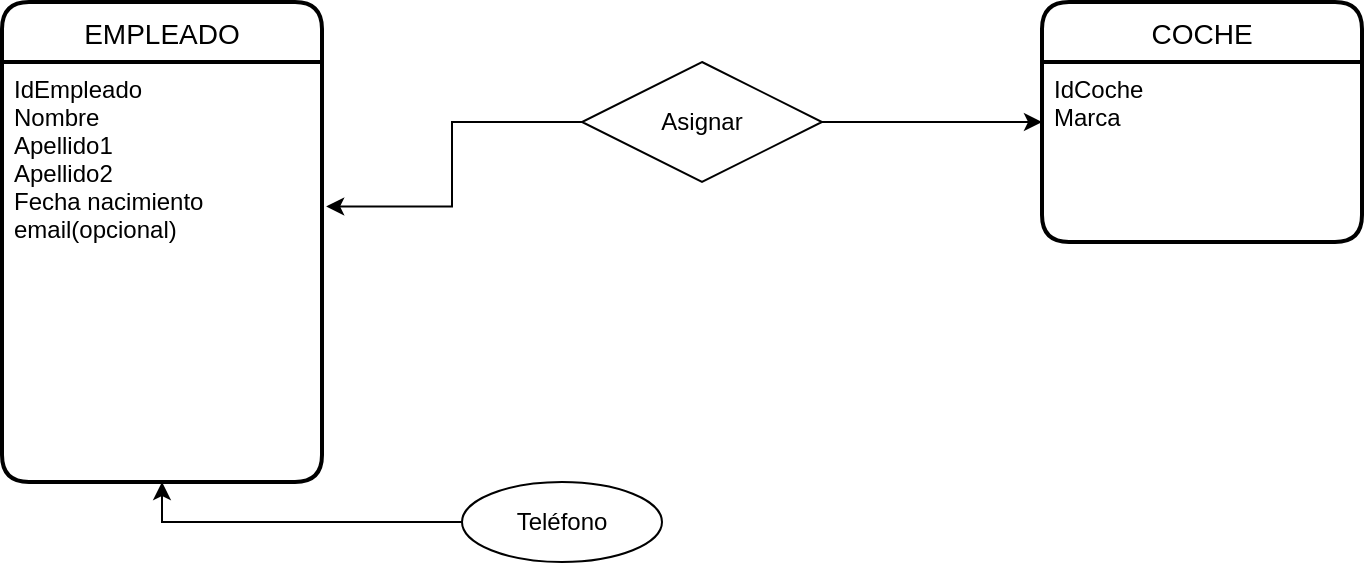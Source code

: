 <mxfile version="20.2.3" type="device" pages="6"><diagram id="R2lEEEUBdFMjLlhIrx00" name="1 - ENTIDADES"><mxGraphModel dx="1038" dy="649" grid="1" gridSize="10" guides="1" tooltips="1" connect="1" arrows="1" fold="1" page="1" pageScale="1" pageWidth="850" pageHeight="1100" math="0" shadow="0" extFonts="Permanent Marker^https://fonts.googleapis.com/css?family=Permanent+Marker"><root><mxCell id="0"/><mxCell id="1" parent="0"/><mxCell id="oCzeV_SeEL3i024PELWn-1" value="EMPLEADO" style="swimlane;childLayout=stackLayout;horizontal=1;startSize=30;horizontalStack=0;rounded=1;fontSize=14;fontStyle=0;strokeWidth=2;resizeParent=0;resizeLast=1;shadow=0;dashed=0;align=center;" parent="1" vertex="1"><mxGeometry x="80" y="160" width="160" height="240" as="geometry"/></mxCell><mxCell id="oCzeV_SeEL3i024PELWn-2" value="IdEmpleado&#10;Nombre&#10;Apellido1&#10;Apellido2&#10;Fecha nacimiento&#10;email(opcional)" style="align=left;strokeColor=none;fillColor=none;spacingLeft=4;fontSize=12;verticalAlign=top;resizable=0;rotatable=0;part=1;" parent="oCzeV_SeEL3i024PELWn-1" vertex="1"><mxGeometry y="30" width="160" height="210" as="geometry"/></mxCell><mxCell id="oCzeV_SeEL3i024PELWn-4" value="COCHE" style="swimlane;childLayout=stackLayout;horizontal=1;startSize=30;horizontalStack=0;rounded=1;fontSize=14;fontStyle=0;strokeWidth=2;resizeParent=0;resizeLast=1;shadow=0;dashed=0;align=center;" parent="1" vertex="1"><mxGeometry x="600" y="160" width="160" height="120" as="geometry"/></mxCell><mxCell id="oCzeV_SeEL3i024PELWn-5" value="IdCoche&#10;Marca" style="align=left;strokeColor=none;fillColor=none;spacingLeft=4;fontSize=12;verticalAlign=top;resizable=0;rotatable=0;part=1;" parent="oCzeV_SeEL3i024PELWn-4" vertex="1"><mxGeometry y="30" width="160" height="90" as="geometry"/></mxCell><mxCell id="oCzeV_SeEL3i024PELWn-9" style="edgeStyle=orthogonalEdgeStyle;rounded=0;orthogonalLoop=1;jettySize=auto;html=1;entryX=1.013;entryY=0.344;entryDx=0;entryDy=0;entryPerimeter=0;" parent="1" source="oCzeV_SeEL3i024PELWn-6" target="oCzeV_SeEL3i024PELWn-2" edge="1"><mxGeometry relative="1" as="geometry"/></mxCell><mxCell id="oCzeV_SeEL3i024PELWn-10" style="edgeStyle=orthogonalEdgeStyle;rounded=0;orthogonalLoop=1;jettySize=auto;html=1;exitX=1;exitY=0.5;exitDx=0;exitDy=0;entryX=0;entryY=0.5;entryDx=0;entryDy=0;" parent="1" source="oCzeV_SeEL3i024PELWn-6" target="oCzeV_SeEL3i024PELWn-4" edge="1"><mxGeometry relative="1" as="geometry"/></mxCell><mxCell id="oCzeV_SeEL3i024PELWn-6" value="Asignar" style="shape=rhombus;perimeter=rhombusPerimeter;whiteSpace=wrap;html=1;align=center;" parent="1" vertex="1"><mxGeometry x="370" y="190" width="120" height="60" as="geometry"/></mxCell><mxCell id="oCzeV_SeEL3i024PELWn-12" style="edgeStyle=orthogonalEdgeStyle;rounded=0;orthogonalLoop=1;jettySize=auto;html=1;entryX=0.5;entryY=1;entryDx=0;entryDy=0;fontColor=#000000;" parent="1" source="oCzeV_SeEL3i024PELWn-11" target="oCzeV_SeEL3i024PELWn-2" edge="1"><mxGeometry relative="1" as="geometry"/></mxCell><mxCell id="oCzeV_SeEL3i024PELWn-11" value="Teléfono" style="ellipse;whiteSpace=wrap;html=1;align=center;fontColor=#000000;" parent="1" vertex="1"><mxGeometry x="310" y="400" width="100" height="40" as="geometry"/></mxCell></root></mxGraphModel></diagram><diagram id="AWg_HpUct_oChJ1p1DhS" name="2 - PK"><mxGraphModel dx="1422" dy="865" grid="1" gridSize="10" guides="1" tooltips="1" connect="1" arrows="1" fold="1" page="1" pageScale="1" pageWidth="827" pageHeight="1169" math="0" shadow="0"><root><mxCell id="0"/><mxCell id="1" parent="0"/><mxCell id="6LE_4sZeurwCrNpJV36A-1" value="EMPLEADO" style="swimlane;childLayout=stackLayout;horizontal=1;startSize=30;horizontalStack=0;rounded=1;fontSize=14;fontStyle=0;strokeWidth=2;resizeParent=0;resizeLast=1;shadow=0;dashed=0;align=center;" vertex="1" parent="1"><mxGeometry x="80" y="160" width="160" height="240" as="geometry"/></mxCell><mxCell id="6LE_4sZeurwCrNpJV36A-2" value="IdEmpleado&#10;Nombre&#10;Apellido1&#10;Apellido2&#10;Fecha nacimiento&#10;email(opcional)" style="align=left;strokeColor=none;fillColor=none;spacingLeft=4;fontSize=12;verticalAlign=top;resizable=0;rotatable=0;part=1;" vertex="1" parent="6LE_4sZeurwCrNpJV36A-1"><mxGeometry y="30" width="160" height="210" as="geometry"/></mxCell><mxCell id="a7l4Ib5UQz8g1PlgMdFr-1" value="Table" style="shape=table;startSize=30;container=1;collapsible=1;childLayout=tableLayout;fixedRows=1;rowLines=0;fontStyle=1;align=center;resizeLast=1;fontColor=#000000;" vertex="1" parent="1"><mxGeometry x="280" y="160" width="180" height="240" as="geometry"/></mxCell><mxCell id="a7l4Ib5UQz8g1PlgMdFr-2" value="" style="shape=tableRow;horizontal=0;startSize=0;swimlaneHead=0;swimlaneBody=0;fillColor=none;collapsible=0;dropTarget=0;points=[[0,0.5],[1,0.5]];portConstraint=eastwest;top=0;left=0;right=0;bottom=1;fontColor=#000000;" vertex="1" parent="a7l4Ib5UQz8g1PlgMdFr-1"><mxGeometry y="30" width="180" height="30" as="geometry"/></mxCell><mxCell id="a7l4Ib5UQz8g1PlgMdFr-3" value="PK" style="shape=partialRectangle;connectable=0;fillColor=none;top=0;left=0;bottom=0;right=0;fontStyle=1;overflow=hidden;fontColor=#000000;" vertex="1" parent="a7l4Ib5UQz8g1PlgMdFr-2"><mxGeometry width="30" height="30" as="geometry"><mxRectangle width="30" height="30" as="alternateBounds"/></mxGeometry></mxCell><mxCell id="a7l4Ib5UQz8g1PlgMdFr-4" value="IdEmpleado" style="shape=partialRectangle;connectable=0;fillColor=none;top=0;left=0;bottom=0;right=0;align=left;spacingLeft=6;fontStyle=5;overflow=hidden;fontColor=#000000;" vertex="1" parent="a7l4Ib5UQz8g1PlgMdFr-2"><mxGeometry x="30" width="150" height="30" as="geometry"><mxRectangle width="150" height="30" as="alternateBounds"/></mxGeometry></mxCell><mxCell id="a7l4Ib5UQz8g1PlgMdFr-5" value="" style="shape=tableRow;horizontal=0;startSize=0;swimlaneHead=0;swimlaneBody=0;fillColor=none;collapsible=0;dropTarget=0;points=[[0,0.5],[1,0.5]];portConstraint=eastwest;top=0;left=0;right=0;bottom=0;fontColor=#000000;" vertex="1" parent="a7l4Ib5UQz8g1PlgMdFr-1"><mxGeometry y="60" width="180" height="30" as="geometry"/></mxCell><mxCell id="a7l4Ib5UQz8g1PlgMdFr-6" value="" style="shape=partialRectangle;connectable=0;fillColor=none;top=0;left=0;bottom=0;right=0;editable=1;overflow=hidden;fontColor=#000000;" vertex="1" parent="a7l4Ib5UQz8g1PlgMdFr-5"><mxGeometry width="30" height="30" as="geometry"><mxRectangle width="30" height="30" as="alternateBounds"/></mxGeometry></mxCell><mxCell id="a7l4Ib5UQz8g1PlgMdFr-7" value="Nombre" style="shape=partialRectangle;connectable=0;fillColor=none;top=0;left=0;bottom=0;right=0;align=left;spacingLeft=6;overflow=hidden;fontColor=#000000;fontStyle=4" vertex="1" parent="a7l4Ib5UQz8g1PlgMdFr-5"><mxGeometry x="30" width="150" height="30" as="geometry"><mxRectangle width="150" height="30" as="alternateBounds"/></mxGeometry></mxCell><mxCell id="a7l4Ib5UQz8g1PlgMdFr-8" value="" style="shape=tableRow;horizontal=0;startSize=0;swimlaneHead=0;swimlaneBody=0;fillColor=none;collapsible=0;dropTarget=0;points=[[0,0.5],[1,0.5]];portConstraint=eastwest;top=0;left=0;right=0;bottom=0;fontColor=#000000;" vertex="1" parent="a7l4Ib5UQz8g1PlgMdFr-1"><mxGeometry y="90" width="180" height="30" as="geometry"/></mxCell><mxCell id="a7l4Ib5UQz8g1PlgMdFr-9" value="" style="shape=partialRectangle;connectable=0;fillColor=none;top=0;left=0;bottom=0;right=0;editable=1;overflow=hidden;fontColor=#000000;" vertex="1" parent="a7l4Ib5UQz8g1PlgMdFr-8"><mxGeometry width="30" height="30" as="geometry"><mxRectangle width="30" height="30" as="alternateBounds"/></mxGeometry></mxCell><mxCell id="a7l4Ib5UQz8g1PlgMdFr-10" value="Apellido 1" style="shape=partialRectangle;connectable=0;fillColor=none;top=0;left=0;bottom=0;right=0;align=left;spacingLeft=6;overflow=hidden;fontColor=#000000;fontStyle=4" vertex="1" parent="a7l4Ib5UQz8g1PlgMdFr-8"><mxGeometry x="30" width="150" height="30" as="geometry"><mxRectangle width="150" height="30" as="alternateBounds"/></mxGeometry></mxCell><mxCell id="a7l4Ib5UQz8g1PlgMdFr-11" value="" style="shape=tableRow;horizontal=0;startSize=0;swimlaneHead=0;swimlaneBody=0;fillColor=none;collapsible=0;dropTarget=0;points=[[0,0.5],[1,0.5]];portConstraint=eastwest;top=0;left=0;right=0;bottom=0;fontColor=#000000;" vertex="1" parent="a7l4Ib5UQz8g1PlgMdFr-1"><mxGeometry y="120" width="180" height="30" as="geometry"/></mxCell><mxCell id="a7l4Ib5UQz8g1PlgMdFr-12" value="" style="shape=partialRectangle;connectable=0;fillColor=none;top=0;left=0;bottom=0;right=0;editable=1;overflow=hidden;fontColor=#000000;" vertex="1" parent="a7l4Ib5UQz8g1PlgMdFr-11"><mxGeometry width="30" height="30" as="geometry"><mxRectangle width="30" height="30" as="alternateBounds"/></mxGeometry></mxCell><mxCell id="a7l4Ib5UQz8g1PlgMdFr-13" value="Apellido 2" style="shape=partialRectangle;connectable=0;fillColor=none;top=0;left=0;bottom=0;right=0;align=left;spacingLeft=6;overflow=hidden;fontColor=#000000;" vertex="1" parent="a7l4Ib5UQz8g1PlgMdFr-11"><mxGeometry x="30" width="150" height="30" as="geometry"><mxRectangle width="150" height="30" as="alternateBounds"/></mxGeometry></mxCell><mxCell id="a7l4Ib5UQz8g1PlgMdFr-31" value="Fecha de nacimiento" style="shape=partialRectangle;connectable=0;fillColor=none;top=0;left=0;bottom=0;right=0;align=left;spacingLeft=6;overflow=hidden;fontColor=#000000;fontStyle=4" vertex="1" parent="1"><mxGeometry x="310" y="306" width="150" height="30" as="geometry"><mxRectangle width="150" height="30" as="alternateBounds"/></mxGeometry></mxCell><mxCell id="a7l4Ib5UQz8g1PlgMdFr-32" value="e-mail" style="shape=partialRectangle;connectable=0;fillColor=none;top=0;left=0;bottom=0;right=0;align=left;spacingLeft=6;overflow=hidden;fontColor=#000000;" vertex="1" parent="1"><mxGeometry x="310" y="336" width="150" height="30" as="geometry"><mxRectangle width="150" height="30" as="alternateBounds"/></mxGeometry></mxCell></root></mxGraphModel></diagram><diagram id="YMDhyE9ty0I55a7NErxZ" name="3 - CARDINALIDAD"><mxGraphModel dx="1038" dy="649" grid="1" gridSize="10" guides="1" tooltips="1" connect="1" arrows="1" fold="1" page="1" pageScale="1" pageWidth="827" pageHeight="1169" math="0" shadow="0"><root><mxCell id="0"/><mxCell id="1" parent="0"/><mxCell id="0AkSc3BckkatiVja9Hnd-1" value="CARDINALIDAD 1 a N" style="text;html=1;strokeColor=none;fillColor=none;align=center;verticalAlign=middle;whiteSpace=wrap;rounded=0;fontColor=#000000;fontStyle=1" parent="1" vertex="1"><mxGeometry x="320" y="10" width="150" height="30" as="geometry"/></mxCell><mxCell id="ghUuMvGlJjVE4eVarYYN-1" value="EMPLEADOS" style="shape=table;startSize=30;container=1;collapsible=1;childLayout=tableLayout;fixedRows=1;rowLines=0;fontStyle=1;align=center;resizeLast=1;fontColor=#000000;" parent="1" vertex="1"><mxGeometry x="50" y="90" width="180" height="240" as="geometry"/></mxCell><mxCell id="ghUuMvGlJjVE4eVarYYN-2" value="" style="shape=tableRow;horizontal=0;startSize=0;swimlaneHead=0;swimlaneBody=0;fillColor=none;collapsible=0;dropTarget=0;points=[[0,0.5],[1,0.5]];portConstraint=eastwest;top=0;left=0;right=0;bottom=1;fontColor=#000000;" parent="ghUuMvGlJjVE4eVarYYN-1" vertex="1"><mxGeometry y="30" width="180" height="30" as="geometry"/></mxCell><mxCell id="ghUuMvGlJjVE4eVarYYN-3" value="PK" style="shape=partialRectangle;connectable=0;fillColor=none;top=0;left=0;bottom=0;right=0;fontStyle=1;overflow=hidden;fontColor=#000000;" parent="ghUuMvGlJjVE4eVarYYN-2" vertex="1"><mxGeometry width="30" height="30" as="geometry"><mxRectangle width="30" height="30" as="alternateBounds"/></mxGeometry></mxCell><mxCell id="ghUuMvGlJjVE4eVarYYN-4" value="IdEmpleado" style="shape=partialRectangle;connectable=0;fillColor=none;top=0;left=0;bottom=0;right=0;align=left;spacingLeft=6;fontStyle=5;overflow=hidden;fontColor=#000000;" parent="ghUuMvGlJjVE4eVarYYN-2" vertex="1"><mxGeometry x="30" width="150" height="30" as="geometry"><mxRectangle width="150" height="30" as="alternateBounds"/></mxGeometry></mxCell><mxCell id="ghUuMvGlJjVE4eVarYYN-5" value="" style="shape=tableRow;horizontal=0;startSize=0;swimlaneHead=0;swimlaneBody=0;fillColor=none;collapsible=0;dropTarget=0;points=[[0,0.5],[1,0.5]];portConstraint=eastwest;top=0;left=0;right=0;bottom=0;fontColor=#000000;" parent="ghUuMvGlJjVE4eVarYYN-1" vertex="1"><mxGeometry y="60" width="180" height="30" as="geometry"/></mxCell><mxCell id="ghUuMvGlJjVE4eVarYYN-6" value="" style="shape=partialRectangle;connectable=0;fillColor=none;top=0;left=0;bottom=0;right=0;editable=1;overflow=hidden;fontColor=#000000;" parent="ghUuMvGlJjVE4eVarYYN-5" vertex="1"><mxGeometry width="30" height="30" as="geometry"><mxRectangle width="30" height="30" as="alternateBounds"/></mxGeometry></mxCell><mxCell id="ghUuMvGlJjVE4eVarYYN-7" value="Nombre" style="shape=partialRectangle;connectable=0;fillColor=none;top=0;left=0;bottom=0;right=0;align=left;spacingLeft=6;overflow=hidden;fontColor=#000000;fontStyle=4" parent="ghUuMvGlJjVE4eVarYYN-5" vertex="1"><mxGeometry x="30" width="150" height="30" as="geometry"><mxRectangle width="150" height="30" as="alternateBounds"/></mxGeometry></mxCell><mxCell id="ghUuMvGlJjVE4eVarYYN-8" value="" style="shape=tableRow;horizontal=0;startSize=0;swimlaneHead=0;swimlaneBody=0;fillColor=none;collapsible=0;dropTarget=0;points=[[0,0.5],[1,0.5]];portConstraint=eastwest;top=0;left=0;right=0;bottom=0;fontColor=#000000;" parent="ghUuMvGlJjVE4eVarYYN-1" vertex="1"><mxGeometry y="90" width="180" height="30" as="geometry"/></mxCell><mxCell id="ghUuMvGlJjVE4eVarYYN-9" value="" style="shape=partialRectangle;connectable=0;fillColor=none;top=0;left=0;bottom=0;right=0;editable=1;overflow=hidden;fontColor=#000000;" parent="ghUuMvGlJjVE4eVarYYN-8" vertex="1"><mxGeometry width="30" height="30" as="geometry"><mxRectangle width="30" height="30" as="alternateBounds"/></mxGeometry></mxCell><mxCell id="ghUuMvGlJjVE4eVarYYN-10" value="Apellido 1" style="shape=partialRectangle;connectable=0;fillColor=none;top=0;left=0;bottom=0;right=0;align=left;spacingLeft=6;overflow=hidden;fontColor=#000000;fontStyle=4" parent="ghUuMvGlJjVE4eVarYYN-8" vertex="1"><mxGeometry x="30" width="150" height="30" as="geometry"><mxRectangle width="150" height="30" as="alternateBounds"/></mxGeometry></mxCell><mxCell id="ghUuMvGlJjVE4eVarYYN-11" value="" style="shape=tableRow;horizontal=0;startSize=0;swimlaneHead=0;swimlaneBody=0;fillColor=none;collapsible=0;dropTarget=0;points=[[0,0.5],[1,0.5]];portConstraint=eastwest;top=0;left=0;right=0;bottom=0;fontColor=#000000;" parent="ghUuMvGlJjVE4eVarYYN-1" vertex="1"><mxGeometry y="120" width="180" height="30" as="geometry"/></mxCell><mxCell id="ghUuMvGlJjVE4eVarYYN-12" value="" style="shape=partialRectangle;connectable=0;fillColor=none;top=0;left=0;bottom=0;right=0;editable=1;overflow=hidden;fontColor=#000000;" parent="ghUuMvGlJjVE4eVarYYN-11" vertex="1"><mxGeometry width="30" height="30" as="geometry"><mxRectangle width="30" height="30" as="alternateBounds"/></mxGeometry></mxCell><mxCell id="ghUuMvGlJjVE4eVarYYN-13" value="Apellido 2" style="shape=partialRectangle;connectable=0;fillColor=none;top=0;left=0;bottom=0;right=0;align=left;spacingLeft=6;overflow=hidden;fontColor=#000000;" parent="ghUuMvGlJjVE4eVarYYN-11" vertex="1"><mxGeometry x="30" width="150" height="30" as="geometry"><mxRectangle width="150" height="30" as="alternateBounds"/></mxGeometry></mxCell><mxCell id="egMX_qiptdcXP7oBBqs6-1" value="Teléfnos empleado" style="shape=table;startSize=30;container=1;collapsible=1;childLayout=tableLayout;fixedRows=1;rowLines=0;fontStyle=1;align=center;resizeLast=1;fontColor=#000000;" parent="1" vertex="1"><mxGeometry x="360" y="85" width="260" height="245" as="geometry"/></mxCell><mxCell id="egMX_qiptdcXP7oBBqs6-2" value="" style="shape=tableRow;horizontal=0;startSize=0;swimlaneHead=0;swimlaneBody=0;fillColor=none;collapsible=0;dropTarget=0;points=[[0,0.5],[1,0.5]];portConstraint=eastwest;top=0;left=0;right=0;bottom=0;fontColor=#000000;" parent="egMX_qiptdcXP7oBBqs6-1" vertex="1"><mxGeometry y="30" width="260" height="30" as="geometry"/></mxCell><mxCell id="egMX_qiptdcXP7oBBqs6-3" value="PK" style="shape=partialRectangle;connectable=0;fillColor=none;top=0;left=0;bottom=0;right=0;fontStyle=1;overflow=hidden;fontColor=#000000;" parent="egMX_qiptdcXP7oBBqs6-2" vertex="1"><mxGeometry width="60" height="30" as="geometry"><mxRectangle width="60" height="30" as="alternateBounds"/></mxGeometry></mxCell><mxCell id="egMX_qiptdcXP7oBBqs6-4" value="IdEmpleado" style="shape=partialRectangle;connectable=0;fillColor=none;top=0;left=0;bottom=0;right=0;align=left;spacingLeft=6;fontStyle=5;overflow=hidden;fontColor=#000000;" parent="egMX_qiptdcXP7oBBqs6-2" vertex="1"><mxGeometry x="60" width="200" height="30" as="geometry"><mxRectangle width="200" height="30" as="alternateBounds"/></mxGeometry></mxCell><mxCell id="egMX_qiptdcXP7oBBqs6-5" value="" style="shape=tableRow;horizontal=0;startSize=0;swimlaneHead=0;swimlaneBody=0;fillColor=none;collapsible=0;dropTarget=0;points=[[0,0.5],[1,0.5]];portConstraint=eastwest;top=0;left=0;right=0;bottom=1;fontColor=#000000;" parent="egMX_qiptdcXP7oBBqs6-1" vertex="1"><mxGeometry y="60" width="260" height="30" as="geometry"/></mxCell><mxCell id="egMX_qiptdcXP7oBBqs6-6" value="PK" style="shape=partialRectangle;connectable=0;fillColor=none;top=0;left=0;bottom=0;right=0;fontStyle=1;overflow=hidden;fontColor=#000000;" parent="egMX_qiptdcXP7oBBqs6-5" vertex="1"><mxGeometry width="60" height="30" as="geometry"><mxRectangle width="60" height="30" as="alternateBounds"/></mxGeometry></mxCell><mxCell id="egMX_qiptdcXP7oBBqs6-7" value="Ordinal" style="shape=partialRectangle;connectable=0;fillColor=none;top=0;left=0;bottom=0;right=0;align=left;spacingLeft=6;fontStyle=5;overflow=hidden;fontColor=#000000;" parent="egMX_qiptdcXP7oBBqs6-5" vertex="1"><mxGeometry x="60" width="200" height="30" as="geometry"><mxRectangle width="200" height="30" as="alternateBounds"/></mxGeometry></mxCell><mxCell id="egMX_qiptdcXP7oBBqs6-8" value="" style="shape=tableRow;horizontal=0;startSize=0;swimlaneHead=0;swimlaneBody=0;fillColor=none;collapsible=0;dropTarget=0;points=[[0,0.5],[1,0.5]];portConstraint=eastwest;top=0;left=0;right=0;bottom=0;fontColor=#000000;" parent="egMX_qiptdcXP7oBBqs6-1" vertex="1"><mxGeometry y="90" width="260" height="30" as="geometry"/></mxCell><mxCell id="egMX_qiptdcXP7oBBqs6-9" value="" style="shape=partialRectangle;connectable=0;fillColor=none;top=0;left=0;bottom=0;right=0;editable=1;overflow=hidden;fontColor=#000000;" parent="egMX_qiptdcXP7oBBqs6-8" vertex="1"><mxGeometry width="60" height="30" as="geometry"><mxRectangle width="60" height="30" as="alternateBounds"/></mxGeometry></mxCell><mxCell id="egMX_qiptdcXP7oBBqs6-10" value="Teléfono" style="shape=partialRectangle;connectable=0;fillColor=none;top=0;left=0;bottom=0;right=0;align=left;spacingLeft=6;overflow=hidden;fontColor=#000000;" parent="egMX_qiptdcXP7oBBqs6-8" vertex="1"><mxGeometry x="60" width="200" height="30" as="geometry"><mxRectangle width="200" height="30" as="alternateBounds"/></mxGeometry></mxCell><mxCell id="egMX_qiptdcXP7oBBqs6-11" value="" style="shape=tableRow;horizontal=0;startSize=0;swimlaneHead=0;swimlaneBody=0;fillColor=none;collapsible=0;dropTarget=0;points=[[0,0.5],[1,0.5]];portConstraint=eastwest;top=0;left=0;right=0;bottom=0;fontColor=#000000;" parent="egMX_qiptdcXP7oBBqs6-1" vertex="1"><mxGeometry y="120" width="260" height="30" as="geometry"/></mxCell><mxCell id="egMX_qiptdcXP7oBBqs6-12" value="" style="shape=partialRectangle;connectable=0;fillColor=none;top=0;left=0;bottom=0;right=0;editable=1;overflow=hidden;fontColor=#000000;" parent="egMX_qiptdcXP7oBBqs6-11" vertex="1"><mxGeometry width="60" height="30" as="geometry"><mxRectangle width="60" height="30" as="alternateBounds"/></mxGeometry></mxCell><mxCell id="egMX_qiptdcXP7oBBqs6-13" value="" style="shape=partialRectangle;connectable=0;fillColor=none;top=0;left=0;bottom=0;right=0;align=left;spacingLeft=6;overflow=hidden;fontColor=#000000;" parent="egMX_qiptdcXP7oBBqs6-11" vertex="1"><mxGeometry x="60" width="200" height="30" as="geometry"><mxRectangle width="200" height="30" as="alternateBounds"/></mxGeometry></mxCell><mxCell id="egMX_qiptdcXP7oBBqs6-14" value="CARDINALIDAD N a N" style="text;html=1;strokeColor=none;fillColor=none;align=center;verticalAlign=middle;whiteSpace=wrap;rounded=0;fontColor=#000000;fontStyle=1" parent="1" vertex="1"><mxGeometry x="300" y="410" width="150" height="30" as="geometry"/></mxCell><mxCell id="egMX_qiptdcXP7oBBqs6-15" value="EMPLEADOS" style="shape=table;startSize=30;container=1;collapsible=1;childLayout=tableLayout;fixedRows=1;rowLines=0;fontStyle=1;align=center;resizeLast=1;fontColor=#000000;" parent="1" vertex="1"><mxGeometry x="10" y="460" width="180" height="240" as="geometry"/></mxCell><mxCell id="egMX_qiptdcXP7oBBqs6-16" value="" style="shape=tableRow;horizontal=0;startSize=0;swimlaneHead=0;swimlaneBody=0;fillColor=none;collapsible=0;dropTarget=0;points=[[0,0.5],[1,0.5]];portConstraint=eastwest;top=0;left=0;right=0;bottom=1;fontColor=#000000;" parent="egMX_qiptdcXP7oBBqs6-15" vertex="1"><mxGeometry y="30" width="180" height="30" as="geometry"/></mxCell><mxCell id="egMX_qiptdcXP7oBBqs6-17" value="PK" style="shape=partialRectangle;connectable=0;fillColor=none;top=0;left=0;bottom=0;right=0;fontStyle=1;overflow=hidden;fontColor=#000000;" parent="egMX_qiptdcXP7oBBqs6-16" vertex="1"><mxGeometry width="30" height="30" as="geometry"><mxRectangle width="30" height="30" as="alternateBounds"/></mxGeometry></mxCell><mxCell id="egMX_qiptdcXP7oBBqs6-18" value="IdEmpleado" style="shape=partialRectangle;connectable=0;fillColor=none;top=0;left=0;bottom=0;right=0;align=left;spacingLeft=6;fontStyle=5;overflow=hidden;fontColor=#000000;" parent="egMX_qiptdcXP7oBBqs6-16" vertex="1"><mxGeometry x="30" width="150" height="30" as="geometry"><mxRectangle width="150" height="30" as="alternateBounds"/></mxGeometry></mxCell><mxCell id="egMX_qiptdcXP7oBBqs6-19" value="" style="shape=tableRow;horizontal=0;startSize=0;swimlaneHead=0;swimlaneBody=0;fillColor=none;collapsible=0;dropTarget=0;points=[[0,0.5],[1,0.5]];portConstraint=eastwest;top=0;left=0;right=0;bottom=0;fontColor=#000000;" parent="egMX_qiptdcXP7oBBqs6-15" vertex="1"><mxGeometry y="60" width="180" height="30" as="geometry"/></mxCell><mxCell id="egMX_qiptdcXP7oBBqs6-20" value="" style="shape=partialRectangle;connectable=0;fillColor=none;top=0;left=0;bottom=0;right=0;editable=1;overflow=hidden;fontColor=#000000;" parent="egMX_qiptdcXP7oBBqs6-19" vertex="1"><mxGeometry width="30" height="30" as="geometry"><mxRectangle width="30" height="30" as="alternateBounds"/></mxGeometry></mxCell><mxCell id="egMX_qiptdcXP7oBBqs6-21" value="Nombre" style="shape=partialRectangle;connectable=0;fillColor=none;top=0;left=0;bottom=0;right=0;align=left;spacingLeft=6;overflow=hidden;fontColor=#000000;fontStyle=4" parent="egMX_qiptdcXP7oBBqs6-19" vertex="1"><mxGeometry x="30" width="150" height="30" as="geometry"><mxRectangle width="150" height="30" as="alternateBounds"/></mxGeometry></mxCell><mxCell id="egMX_qiptdcXP7oBBqs6-22" value="" style="shape=tableRow;horizontal=0;startSize=0;swimlaneHead=0;swimlaneBody=0;fillColor=none;collapsible=0;dropTarget=0;points=[[0,0.5],[1,0.5]];portConstraint=eastwest;top=0;left=0;right=0;bottom=0;fontColor=#000000;" parent="egMX_qiptdcXP7oBBqs6-15" vertex="1"><mxGeometry y="90" width="180" height="30" as="geometry"/></mxCell><mxCell id="egMX_qiptdcXP7oBBqs6-23" value="" style="shape=partialRectangle;connectable=0;fillColor=none;top=0;left=0;bottom=0;right=0;editable=1;overflow=hidden;fontColor=#000000;" parent="egMX_qiptdcXP7oBBqs6-22" vertex="1"><mxGeometry width="30" height="30" as="geometry"><mxRectangle width="30" height="30" as="alternateBounds"/></mxGeometry></mxCell><mxCell id="egMX_qiptdcXP7oBBqs6-24" value="Apellido 1" style="shape=partialRectangle;connectable=0;fillColor=none;top=0;left=0;bottom=0;right=0;align=left;spacingLeft=6;overflow=hidden;fontColor=#000000;fontStyle=4" parent="egMX_qiptdcXP7oBBqs6-22" vertex="1"><mxGeometry x="30" width="150" height="30" as="geometry"><mxRectangle width="150" height="30" as="alternateBounds"/></mxGeometry></mxCell><mxCell id="egMX_qiptdcXP7oBBqs6-25" value="" style="shape=tableRow;horizontal=0;startSize=0;swimlaneHead=0;swimlaneBody=0;fillColor=none;collapsible=0;dropTarget=0;points=[[0,0.5],[1,0.5]];portConstraint=eastwest;top=0;left=0;right=0;bottom=0;fontColor=#000000;" parent="egMX_qiptdcXP7oBBqs6-15" vertex="1"><mxGeometry y="120" width="180" height="30" as="geometry"/></mxCell><mxCell id="egMX_qiptdcXP7oBBqs6-26" value="" style="shape=partialRectangle;connectable=0;fillColor=none;top=0;left=0;bottom=0;right=0;editable=1;overflow=hidden;fontColor=#000000;" parent="egMX_qiptdcXP7oBBqs6-25" vertex="1"><mxGeometry width="30" height="30" as="geometry"><mxRectangle width="30" height="30" as="alternateBounds"/></mxGeometry></mxCell><mxCell id="egMX_qiptdcXP7oBBqs6-27" value="Apellido 2" style="shape=partialRectangle;connectable=0;fillColor=none;top=0;left=0;bottom=0;right=0;align=left;spacingLeft=6;overflow=hidden;fontColor=#000000;" parent="egMX_qiptdcXP7oBBqs6-25" vertex="1"><mxGeometry x="30" width="150" height="30" as="geometry"><mxRectangle width="150" height="30" as="alternateBounds"/></mxGeometry></mxCell><mxCell id="egMX_qiptdcXP7oBBqs6-41" value="Cursos" style="shape=table;startSize=30;container=1;collapsible=1;childLayout=tableLayout;fixedRows=1;rowLines=0;fontStyle=1;align=center;resizeLast=1;fontColor=#000000;" parent="1" vertex="1"><mxGeometry x="627" y="460" width="200" height="260" as="geometry"/></mxCell><mxCell id="egMX_qiptdcXP7oBBqs6-42" value="" style="shape=tableRow;horizontal=0;startSize=0;swimlaneHead=0;swimlaneBody=0;fillColor=none;collapsible=0;dropTarget=0;points=[[0,0.5],[1,0.5]];portConstraint=eastwest;top=0;left=0;right=0;bottom=1;fontColor=#000000;" parent="egMX_qiptdcXP7oBBqs6-41" vertex="1"><mxGeometry y="30" width="200" height="30" as="geometry"/></mxCell><mxCell id="egMX_qiptdcXP7oBBqs6-43" value="PK" style="shape=partialRectangle;connectable=0;fillColor=none;top=0;left=0;bottom=0;right=0;fontStyle=1;overflow=hidden;fontColor=#000000;" parent="egMX_qiptdcXP7oBBqs6-42" vertex="1"><mxGeometry width="30" height="30" as="geometry"><mxRectangle width="30" height="30" as="alternateBounds"/></mxGeometry></mxCell><mxCell id="egMX_qiptdcXP7oBBqs6-44" value="IdCurso" style="shape=partialRectangle;connectable=0;fillColor=none;top=0;left=0;bottom=0;right=0;align=left;spacingLeft=6;fontStyle=5;overflow=hidden;fontColor=#000000;" parent="egMX_qiptdcXP7oBBqs6-42" vertex="1"><mxGeometry x="30" width="170" height="30" as="geometry"><mxRectangle width="170" height="30" as="alternateBounds"/></mxGeometry></mxCell><mxCell id="egMX_qiptdcXP7oBBqs6-45" value="" style="shape=tableRow;horizontal=0;startSize=0;swimlaneHead=0;swimlaneBody=0;fillColor=none;collapsible=0;dropTarget=0;points=[[0,0.5],[1,0.5]];portConstraint=eastwest;top=0;left=0;right=0;bottom=0;fontColor=#000000;" parent="egMX_qiptdcXP7oBBqs6-41" vertex="1"><mxGeometry y="60" width="200" height="30" as="geometry"/></mxCell><mxCell id="egMX_qiptdcXP7oBBqs6-46" value="" style="shape=partialRectangle;connectable=0;fillColor=none;top=0;left=0;bottom=0;right=0;editable=1;overflow=hidden;fontColor=#000000;" parent="egMX_qiptdcXP7oBBqs6-45" vertex="1"><mxGeometry width="30" height="30" as="geometry"><mxRectangle width="30" height="30" as="alternateBounds"/></mxGeometry></mxCell><mxCell id="egMX_qiptdcXP7oBBqs6-47" value="Nombre" style="shape=partialRectangle;connectable=0;fillColor=none;top=0;left=0;bottom=0;right=0;align=left;spacingLeft=6;overflow=hidden;fontColor=#000000;" parent="egMX_qiptdcXP7oBBqs6-45" vertex="1"><mxGeometry x="30" width="170" height="30" as="geometry"><mxRectangle width="170" height="30" as="alternateBounds"/></mxGeometry></mxCell><mxCell id="egMX_qiptdcXP7oBBqs6-48" value="" style="shape=tableRow;horizontal=0;startSize=0;swimlaneHead=0;swimlaneBody=0;fillColor=none;collapsible=0;dropTarget=0;points=[[0,0.5],[1,0.5]];portConstraint=eastwest;top=0;left=0;right=0;bottom=0;fontColor=#000000;" parent="egMX_qiptdcXP7oBBqs6-41" vertex="1"><mxGeometry y="90" width="200" height="30" as="geometry"/></mxCell><mxCell id="egMX_qiptdcXP7oBBqs6-49" value="" style="shape=partialRectangle;connectable=0;fillColor=none;top=0;left=0;bottom=0;right=0;editable=1;overflow=hidden;fontColor=#000000;" parent="egMX_qiptdcXP7oBBqs6-48" vertex="1"><mxGeometry width="30" height="30" as="geometry"><mxRectangle width="30" height="30" as="alternateBounds"/></mxGeometry></mxCell><mxCell id="egMX_qiptdcXP7oBBqs6-50" value="" style="shape=partialRectangle;connectable=0;fillColor=none;top=0;left=0;bottom=0;right=0;align=left;spacingLeft=6;overflow=hidden;fontColor=#000000;" parent="egMX_qiptdcXP7oBBqs6-48" vertex="1"><mxGeometry x="30" width="170" height="30" as="geometry"><mxRectangle width="170" height="30" as="alternateBounds"/></mxGeometry></mxCell><mxCell id="egMX_qiptdcXP7oBBqs6-51" value="" style="shape=tableRow;horizontal=0;startSize=0;swimlaneHead=0;swimlaneBody=0;fillColor=none;collapsible=0;dropTarget=0;points=[[0,0.5],[1,0.5]];portConstraint=eastwest;top=0;left=0;right=0;bottom=0;fontColor=#000000;" parent="egMX_qiptdcXP7oBBqs6-41" vertex="1"><mxGeometry y="120" width="200" height="30" as="geometry"/></mxCell><mxCell id="egMX_qiptdcXP7oBBqs6-52" value="" style="shape=partialRectangle;connectable=0;fillColor=none;top=0;left=0;bottom=0;right=0;editable=1;overflow=hidden;fontColor=#000000;" parent="egMX_qiptdcXP7oBBqs6-51" vertex="1"><mxGeometry width="30" height="30" as="geometry"><mxRectangle width="30" height="30" as="alternateBounds"/></mxGeometry></mxCell><mxCell id="egMX_qiptdcXP7oBBqs6-53" value="" style="shape=partialRectangle;connectable=0;fillColor=none;top=0;left=0;bottom=0;right=0;align=left;spacingLeft=6;overflow=hidden;fontColor=#000000;" parent="egMX_qiptdcXP7oBBqs6-51" vertex="1"><mxGeometry x="30" width="170" height="30" as="geometry"><mxRectangle width="170" height="30" as="alternateBounds"/></mxGeometry></mxCell><mxCell id="egMX_qiptdcXP7oBBqs6-54" value="Curso- Empleado" style="shape=table;startSize=30;container=1;collapsible=1;childLayout=tableLayout;fixedRows=1;rowLines=0;fontStyle=1;align=center;resizeLast=1;fontColor=#000000;" parent="1" vertex="1"><mxGeometry x="310" y="460" width="170" height="240" as="geometry"/></mxCell><mxCell id="egMX_qiptdcXP7oBBqs6-55" value="" style="shape=tableRow;horizontal=0;startSize=0;swimlaneHead=0;swimlaneBody=0;fillColor=none;collapsible=0;dropTarget=0;points=[[0,0.5],[1,0.5]];portConstraint=eastwest;top=0;left=0;right=0;bottom=0;fontColor=#000000;" parent="egMX_qiptdcXP7oBBqs6-54" vertex="1"><mxGeometry y="30" width="170" height="30" as="geometry"/></mxCell><mxCell id="egMX_qiptdcXP7oBBqs6-56" value="PK,FK1" style="shape=partialRectangle;connectable=0;fillColor=none;top=0;left=0;bottom=0;right=0;fontStyle=1;overflow=hidden;fontColor=#000000;" parent="egMX_qiptdcXP7oBBqs6-55" vertex="1"><mxGeometry width="60" height="30" as="geometry"><mxRectangle width="60" height="30" as="alternateBounds"/></mxGeometry></mxCell><mxCell id="egMX_qiptdcXP7oBBqs6-57" value="IdEmpleado" style="shape=partialRectangle;connectable=0;fillColor=none;top=0;left=0;bottom=0;right=0;align=left;spacingLeft=6;fontStyle=5;overflow=hidden;fontColor=#000000;" parent="egMX_qiptdcXP7oBBqs6-55" vertex="1"><mxGeometry x="60" width="110" height="30" as="geometry"><mxRectangle width="110" height="30" as="alternateBounds"/></mxGeometry></mxCell><mxCell id="egMX_qiptdcXP7oBBqs6-58" value="" style="shape=tableRow;horizontal=0;startSize=0;swimlaneHead=0;swimlaneBody=0;fillColor=none;collapsible=0;dropTarget=0;points=[[0,0.5],[1,0.5]];portConstraint=eastwest;top=0;left=0;right=0;bottom=1;fontColor=#000000;" parent="egMX_qiptdcXP7oBBqs6-54" vertex="1"><mxGeometry y="60" width="170" height="30" as="geometry"/></mxCell><mxCell id="egMX_qiptdcXP7oBBqs6-59" value="PK,FK2" style="shape=partialRectangle;connectable=0;fillColor=none;top=0;left=0;bottom=0;right=0;fontStyle=1;overflow=hidden;fontColor=#000000;" parent="egMX_qiptdcXP7oBBqs6-58" vertex="1"><mxGeometry width="60" height="30" as="geometry"><mxRectangle width="60" height="30" as="alternateBounds"/></mxGeometry></mxCell><mxCell id="egMX_qiptdcXP7oBBqs6-60" value="IdCurso" style="shape=partialRectangle;connectable=0;fillColor=none;top=0;left=0;bottom=0;right=0;align=left;spacingLeft=6;fontStyle=5;overflow=hidden;fontColor=#000000;" parent="egMX_qiptdcXP7oBBqs6-58" vertex="1"><mxGeometry x="60" width="110" height="30" as="geometry"><mxRectangle width="110" height="30" as="alternateBounds"/></mxGeometry></mxCell><mxCell id="egMX_qiptdcXP7oBBqs6-61" value="" style="shape=tableRow;horizontal=0;startSize=0;swimlaneHead=0;swimlaneBody=0;fillColor=none;collapsible=0;dropTarget=0;points=[[0,0.5],[1,0.5]];portConstraint=eastwest;top=0;left=0;right=0;bottom=0;fontColor=#000000;" parent="egMX_qiptdcXP7oBBqs6-54" vertex="1"><mxGeometry y="90" width="170" height="30" as="geometry"/></mxCell><mxCell id="egMX_qiptdcXP7oBBqs6-62" value="" style="shape=partialRectangle;connectable=0;fillColor=none;top=0;left=0;bottom=0;right=0;editable=1;overflow=hidden;fontColor=#000000;" parent="egMX_qiptdcXP7oBBqs6-61" vertex="1"><mxGeometry width="60" height="30" as="geometry"><mxRectangle width="60" height="30" as="alternateBounds"/></mxGeometry></mxCell><mxCell id="egMX_qiptdcXP7oBBqs6-63" value="" style="shape=partialRectangle;connectable=0;fillColor=none;top=0;left=0;bottom=0;right=0;align=left;spacingLeft=6;overflow=hidden;fontColor=#000000;" parent="egMX_qiptdcXP7oBBqs6-61" vertex="1"><mxGeometry x="60" width="110" height="30" as="geometry"><mxRectangle width="110" height="30" as="alternateBounds"/></mxGeometry></mxCell><mxCell id="egMX_qiptdcXP7oBBqs6-64" value="" style="shape=tableRow;horizontal=0;startSize=0;swimlaneHead=0;swimlaneBody=0;fillColor=none;collapsible=0;dropTarget=0;points=[[0,0.5],[1,0.5]];portConstraint=eastwest;top=0;left=0;right=0;bottom=0;fontColor=#000000;" parent="egMX_qiptdcXP7oBBqs6-54" vertex="1"><mxGeometry y="120" width="170" height="30" as="geometry"/></mxCell><mxCell id="egMX_qiptdcXP7oBBqs6-65" value="" style="shape=partialRectangle;connectable=0;fillColor=none;top=0;left=0;bottom=0;right=0;editable=1;overflow=hidden;fontColor=#000000;" parent="egMX_qiptdcXP7oBBqs6-64" vertex="1"><mxGeometry width="60" height="30" as="geometry"><mxRectangle width="60" height="30" as="alternateBounds"/></mxGeometry></mxCell><mxCell id="egMX_qiptdcXP7oBBqs6-66" value="" style="shape=partialRectangle;connectable=0;fillColor=none;top=0;left=0;bottom=0;right=0;align=left;spacingLeft=6;overflow=hidden;fontColor=#000000;" parent="egMX_qiptdcXP7oBBqs6-64" vertex="1"><mxGeometry x="60" width="110" height="30" as="geometry"><mxRectangle width="110" height="30" as="alternateBounds"/></mxGeometry></mxCell><mxCell id="egMX_qiptdcXP7oBBqs6-67" value="" style="edgeStyle=entityRelationEdgeStyle;fontSize=12;html=1;endArrow=ERoneToMany;rounded=0;fontColor=#000000;" parent="1" source="egMX_qiptdcXP7oBBqs6-16" target="egMX_qiptdcXP7oBBqs6-55" edge="1"><mxGeometry width="100" height="100" relative="1" as="geometry"><mxPoint x="250" y="600" as="sourcePoint"/><mxPoint x="310" y="500" as="targetPoint"/></mxGeometry></mxCell><mxCell id="egMX_qiptdcXP7oBBqs6-68" value="1:N" style="text;html=1;strokeColor=none;fillColor=none;align=center;verticalAlign=middle;whiteSpace=wrap;rounded=0;fontColor=#000000;fontStyle=1" parent="1" vertex="1"><mxGeometry x="220" y="470" width="50" height="30" as="geometry"/></mxCell><mxCell id="egMX_qiptdcXP7oBBqs6-69" value="N:1" style="text;html=1;strokeColor=none;fillColor=none;align=center;verticalAlign=middle;whiteSpace=wrap;rounded=0;fontColor=#000000;fontStyle=1" parent="1" vertex="1"><mxGeometry x="520" y="490" width="50" height="30" as="geometry"/></mxCell><mxCell id="egMX_qiptdcXP7oBBqs6-70" value="" style="edgeStyle=entityRelationEdgeStyle;fontSize=12;html=1;endArrow=ERoneToMany;rounded=0;fontColor=#000000;" parent="1" source="egMX_qiptdcXP7oBBqs6-58" target="egMX_qiptdcXP7oBBqs6-42" edge="1"><mxGeometry width="100" height="100" relative="1" as="geometry"><mxPoint x="520" y="620" as="sourcePoint"/><mxPoint x="620" y="520" as="targetPoint"/></mxGeometry></mxCell></root></mxGraphModel></diagram><diagram id="B-L-ZQgenRLSxtz1Zc2B" name="4 - EJERCICIO 1"><mxGraphModel dx="1038" dy="649" grid="1" gridSize="10" guides="1" tooltips="1" connect="1" arrows="1" fold="1" page="1" pageScale="1" pageWidth="827" pageHeight="1169" math="0" shadow="0"><root><mxCell id="0"/><mxCell id="1" parent="0"/><mxCell id="w5lfHh8D0LNpwR1ecwAo-1" value="SERIES" style="shape=table;startSize=30;container=1;collapsible=1;childLayout=tableLayout;fixedRows=1;rowLines=0;fontStyle=1;align=center;resizeLast=1;fontColor=#ffffff;fillColor=#a20025;strokeColor=#6F0000;" parent="1" vertex="1"><mxGeometry x="10" y="160" width="180" height="160" as="geometry"/></mxCell><mxCell id="w5lfHh8D0LNpwR1ecwAo-2" value="" style="shape=tableRow;horizontal=0;startSize=0;swimlaneHead=0;swimlaneBody=0;fillColor=none;collapsible=0;dropTarget=0;points=[[0,0.5],[1,0.5]];portConstraint=eastwest;top=0;left=0;right=0;bottom=1;fontColor=#000000;" parent="w5lfHh8D0LNpwR1ecwAo-1" vertex="1"><mxGeometry y="30" width="180" height="30" as="geometry"/></mxCell><mxCell id="w5lfHh8D0LNpwR1ecwAo-3" value="PK" style="shape=partialRectangle;connectable=0;fillColor=none;top=0;left=0;bottom=0;right=0;fontStyle=1;overflow=hidden;fontColor=#000000;" parent="w5lfHh8D0LNpwR1ecwAo-2" vertex="1"><mxGeometry width="30" height="30" as="geometry"><mxRectangle width="30" height="30" as="alternateBounds"/></mxGeometry></mxCell><mxCell id="w5lfHh8D0LNpwR1ecwAo-4" value="IdSerie" style="shape=partialRectangle;connectable=0;fillColor=none;top=0;left=0;bottom=0;right=0;align=left;spacingLeft=6;fontStyle=5;overflow=hidden;fontColor=#000000;" parent="w5lfHh8D0LNpwR1ecwAo-2" vertex="1"><mxGeometry x="30" width="150" height="30" as="geometry"><mxRectangle width="150" height="30" as="alternateBounds"/></mxGeometry></mxCell><mxCell id="w5lfHh8D0LNpwR1ecwAo-5" value="" style="shape=tableRow;horizontal=0;startSize=0;swimlaneHead=0;swimlaneBody=0;fillColor=none;collapsible=0;dropTarget=0;points=[[0,0.5],[1,0.5]];portConstraint=eastwest;top=0;left=0;right=0;bottom=0;fontColor=#000000;" parent="w5lfHh8D0LNpwR1ecwAo-1" vertex="1"><mxGeometry y="60" width="180" height="30" as="geometry"/></mxCell><mxCell id="w5lfHh8D0LNpwR1ecwAo-6" value="" style="shape=partialRectangle;connectable=0;fillColor=none;top=0;left=0;bottom=0;right=0;editable=1;overflow=hidden;fontColor=#000000;" parent="w5lfHh8D0LNpwR1ecwAo-5" vertex="1"><mxGeometry width="30" height="30" as="geometry"><mxRectangle width="30" height="30" as="alternateBounds"/></mxGeometry></mxCell><mxCell id="w5lfHh8D0LNpwR1ecwAo-7" value="Nombre" style="shape=partialRectangle;connectable=0;fillColor=none;top=0;left=0;bottom=0;right=0;align=left;spacingLeft=6;overflow=hidden;fontColor=#000000;fontStyle=4" parent="w5lfHh8D0LNpwR1ecwAo-5" vertex="1"><mxGeometry x="30" width="150" height="30" as="geometry"><mxRectangle width="150" height="30" as="alternateBounds"/></mxGeometry></mxCell><mxCell id="w5lfHh8D0LNpwR1ecwAo-8" value="" style="shape=tableRow;horizontal=0;startSize=0;swimlaneHead=0;swimlaneBody=0;fillColor=none;collapsible=0;dropTarget=0;points=[[0,0.5],[1,0.5]];portConstraint=eastwest;top=0;left=0;right=0;bottom=0;fontColor=#000000;" parent="w5lfHh8D0LNpwR1ecwAo-1" vertex="1"><mxGeometry y="90" width="180" height="30" as="geometry"/></mxCell><mxCell id="w5lfHh8D0LNpwR1ecwAo-9" value="" style="shape=partialRectangle;connectable=0;fillColor=none;top=0;left=0;bottom=0;right=0;editable=1;overflow=hidden;fontColor=#000000;" parent="w5lfHh8D0LNpwR1ecwAo-8" vertex="1"><mxGeometry width="30" height="30" as="geometry"><mxRectangle width="30" height="30" as="alternateBounds"/></mxGeometry></mxCell><mxCell id="w5lfHh8D0LNpwR1ecwAo-10" value="Año de creación" style="shape=partialRectangle;connectable=0;fillColor=none;top=0;left=0;bottom=0;right=0;align=left;spacingLeft=6;overflow=hidden;fontColor=#000000;fontStyle=4" parent="w5lfHh8D0LNpwR1ecwAo-8" vertex="1"><mxGeometry x="30" width="150" height="30" as="geometry"><mxRectangle width="150" height="30" as="alternateBounds"/></mxGeometry></mxCell><mxCell id="w5lfHh8D0LNpwR1ecwAo-11" value="" style="shape=tableRow;horizontal=0;startSize=0;swimlaneHead=0;swimlaneBody=0;fillColor=none;collapsible=0;dropTarget=0;points=[[0,0.5],[1,0.5]];portConstraint=eastwest;top=0;left=0;right=0;bottom=0;fontColor=#000000;" parent="w5lfHh8D0LNpwR1ecwAo-1" vertex="1"><mxGeometry y="120" width="180" height="30" as="geometry"/></mxCell><mxCell id="w5lfHh8D0LNpwR1ecwAo-12" value="" style="shape=partialRectangle;connectable=0;fillColor=none;top=0;left=0;bottom=0;right=0;editable=1;overflow=hidden;fontColor=#000000;" parent="w5lfHh8D0LNpwR1ecwAo-11" vertex="1"><mxGeometry width="30" height="30" as="geometry"><mxRectangle width="30" height="30" as="alternateBounds"/></mxGeometry></mxCell><mxCell id="w5lfHh8D0LNpwR1ecwAo-13" value="" style="shape=partialRectangle;connectable=0;fillColor=none;top=0;left=0;bottom=0;right=0;align=left;spacingLeft=6;overflow=hidden;fontColor=#000000;" parent="w5lfHh8D0LNpwR1ecwAo-11" vertex="1"><mxGeometry x="30" width="150" height="30" as="geometry"><mxRectangle width="150" height="30" as="alternateBounds"/></mxGeometry></mxCell><mxCell id="w5lfHh8D0LNpwR1ecwAo-14" value="ACTORES" style="shape=table;startSize=30;container=1;collapsible=1;childLayout=tableLayout;fixedRows=1;rowLines=0;fontStyle=1;align=center;resizeLast=1;fillColor=#a20025;strokeColor=#6F0000;fontColor=#ffffff;" parent="1" vertex="1"><mxGeometry x="827" y="150" width="180" height="240" as="geometry"/></mxCell><mxCell id="w5lfHh8D0LNpwR1ecwAo-15" value="" style="shape=tableRow;horizontal=0;startSize=0;swimlaneHead=0;swimlaneBody=0;fillColor=none;collapsible=0;dropTarget=0;points=[[0,0.5],[1,0.5]];portConstraint=eastwest;top=0;left=0;right=0;bottom=1;fontColor=#000000;" parent="w5lfHh8D0LNpwR1ecwAo-14" vertex="1"><mxGeometry y="30" width="180" height="30" as="geometry"/></mxCell><mxCell id="w5lfHh8D0LNpwR1ecwAo-16" value="PK" style="shape=partialRectangle;connectable=0;fillColor=none;top=0;left=0;bottom=0;right=0;fontStyle=1;overflow=hidden;fontColor=#000000;" parent="w5lfHh8D0LNpwR1ecwAo-15" vertex="1"><mxGeometry width="30" height="30" as="geometry"><mxRectangle width="30" height="30" as="alternateBounds"/></mxGeometry></mxCell><mxCell id="w5lfHh8D0LNpwR1ecwAo-17" value="IdActor" style="shape=partialRectangle;connectable=0;fillColor=none;top=0;left=0;bottom=0;right=0;align=left;spacingLeft=6;fontStyle=5;overflow=hidden;fontColor=#000000;" parent="w5lfHh8D0LNpwR1ecwAo-15" vertex="1"><mxGeometry x="30" width="150" height="30" as="geometry"><mxRectangle width="150" height="30" as="alternateBounds"/></mxGeometry></mxCell><mxCell id="w5lfHh8D0LNpwR1ecwAo-18" value="" style="shape=tableRow;horizontal=0;startSize=0;swimlaneHead=0;swimlaneBody=0;fillColor=none;collapsible=0;dropTarget=0;points=[[0,0.5],[1,0.5]];portConstraint=eastwest;top=0;left=0;right=0;bottom=0;fontColor=#000000;" parent="w5lfHh8D0LNpwR1ecwAo-14" vertex="1"><mxGeometry y="60" width="180" height="30" as="geometry"/></mxCell><mxCell id="w5lfHh8D0LNpwR1ecwAo-19" value="" style="shape=partialRectangle;connectable=0;fillColor=none;top=0;left=0;bottom=0;right=0;editable=1;overflow=hidden;fontColor=#000000;" parent="w5lfHh8D0LNpwR1ecwAo-18" vertex="1"><mxGeometry width="30" height="30" as="geometry"><mxRectangle width="30" height="30" as="alternateBounds"/></mxGeometry></mxCell><mxCell id="w5lfHh8D0LNpwR1ecwAo-20" value="Nombre" style="shape=partialRectangle;connectable=0;fillColor=none;top=0;left=0;bottom=0;right=0;align=left;spacingLeft=6;overflow=hidden;fontColor=#000000;fontStyle=4" parent="w5lfHh8D0LNpwR1ecwAo-18" vertex="1"><mxGeometry x="30" width="150" height="30" as="geometry"><mxRectangle width="150" height="30" as="alternateBounds"/></mxGeometry></mxCell><mxCell id="w5lfHh8D0LNpwR1ecwAo-21" value="" style="shape=tableRow;horizontal=0;startSize=0;swimlaneHead=0;swimlaneBody=0;fillColor=none;collapsible=0;dropTarget=0;points=[[0,0.5],[1,0.5]];portConstraint=eastwest;top=0;left=0;right=0;bottom=0;fontColor=#000000;" parent="w5lfHh8D0LNpwR1ecwAo-14" vertex="1"><mxGeometry y="90" width="180" height="30" as="geometry"/></mxCell><mxCell id="w5lfHh8D0LNpwR1ecwAo-22" value="" style="shape=partialRectangle;connectable=0;fillColor=none;top=0;left=0;bottom=0;right=0;editable=1;overflow=hidden;fontColor=#000000;" parent="w5lfHh8D0LNpwR1ecwAo-21" vertex="1"><mxGeometry width="30" height="30" as="geometry"><mxRectangle width="30" height="30" as="alternateBounds"/></mxGeometry></mxCell><mxCell id="w5lfHh8D0LNpwR1ecwAo-23" value="Apellido1" style="shape=partialRectangle;connectable=0;fillColor=none;top=0;left=0;bottom=0;right=0;align=left;spacingLeft=6;overflow=hidden;fontColor=#000000;fontStyle=4" parent="w5lfHh8D0LNpwR1ecwAo-21" vertex="1"><mxGeometry x="30" width="150" height="30" as="geometry"><mxRectangle width="150" height="30" as="alternateBounds"/></mxGeometry></mxCell><mxCell id="w5lfHh8D0LNpwR1ecwAo-24" value="" style="shape=tableRow;horizontal=0;startSize=0;swimlaneHead=0;swimlaneBody=0;fillColor=none;collapsible=0;dropTarget=0;points=[[0,0.5],[1,0.5]];portConstraint=eastwest;top=0;left=0;right=0;bottom=0;fontColor=#000000;" parent="w5lfHh8D0LNpwR1ecwAo-14" vertex="1"><mxGeometry y="120" width="180" height="30" as="geometry"/></mxCell><mxCell id="w5lfHh8D0LNpwR1ecwAo-25" value="" style="shape=partialRectangle;connectable=0;fillColor=none;top=0;left=0;bottom=0;right=0;editable=1;overflow=hidden;fontColor=#000000;" parent="w5lfHh8D0LNpwR1ecwAo-24" vertex="1"><mxGeometry width="30" height="30" as="geometry"><mxRectangle width="30" height="30" as="alternateBounds"/></mxGeometry></mxCell><mxCell id="w5lfHh8D0LNpwR1ecwAo-26" value="Apellido2" style="shape=partialRectangle;connectable=0;fillColor=none;top=0;left=0;bottom=0;right=0;align=left;spacingLeft=6;overflow=hidden;fontColor=#000000;" parent="w5lfHh8D0LNpwR1ecwAo-24" vertex="1"><mxGeometry x="30" width="150" height="30" as="geometry"><mxRectangle width="150" height="30" as="alternateBounds"/></mxGeometry></mxCell><mxCell id="w5lfHh8D0LNpwR1ecwAo-40" value="" style="shape=tableRow;horizontal=0;startSize=0;swimlaneHead=0;swimlaneBody=0;fillColor=none;collapsible=0;dropTarget=0;points=[[0,0.5],[1,0.5]];portConstraint=eastwest;top=0;left=0;right=0;bottom=0;fontColor=#000000;" parent="w5lfHh8D0LNpwR1ecwAo-14" vertex="1"><mxGeometry y="150" width="180" height="30" as="geometry"/></mxCell><mxCell id="w5lfHh8D0LNpwR1ecwAo-41" value="" style="shape=partialRectangle;connectable=0;fillColor=none;top=0;left=0;bottom=0;right=0;editable=1;overflow=hidden;fontColor=#000000;" parent="w5lfHh8D0LNpwR1ecwAo-40" vertex="1"><mxGeometry width="30" height="30" as="geometry"><mxRectangle width="30" height="30" as="alternateBounds"/></mxGeometry></mxCell><mxCell id="w5lfHh8D0LNpwR1ecwAo-42" value="url Web" style="shape=partialRectangle;connectable=0;fillColor=none;top=0;left=0;bottom=0;right=0;align=left;spacingLeft=6;overflow=hidden;fontColor=#000000;fontStyle=0" parent="w5lfHh8D0LNpwR1ecwAo-40" vertex="1"><mxGeometry x="30" width="150" height="30" as="geometry"><mxRectangle width="150" height="30" as="alternateBounds"/></mxGeometry></mxCell><mxCell id="w5lfHh8D0LNpwR1ecwAo-43" value="" style="shape=tableRow;horizontal=0;startSize=0;swimlaneHead=0;swimlaneBody=0;fillColor=none;collapsible=0;dropTarget=0;points=[[0,0.5],[1,0.5]];portConstraint=eastwest;top=0;left=0;right=0;bottom=0;fontColor=#000000;" parent="w5lfHh8D0LNpwR1ecwAo-14" vertex="1"><mxGeometry y="180" width="180" height="30" as="geometry"/></mxCell><mxCell id="w5lfHh8D0LNpwR1ecwAo-44" value="" style="shape=partialRectangle;connectable=0;fillColor=none;top=0;left=0;bottom=0;right=0;editable=1;overflow=hidden;fontColor=#000000;" parent="w5lfHh8D0LNpwR1ecwAo-43" vertex="1"><mxGeometry width="30" height="30" as="geometry"><mxRectangle width="30" height="30" as="alternateBounds"/></mxGeometry></mxCell><mxCell id="w5lfHh8D0LNpwR1ecwAo-45" value="url photo" style="shape=partialRectangle;connectable=0;fillColor=none;top=0;left=0;bottom=0;right=0;align=left;spacingLeft=6;overflow=hidden;fontColor=#000000;fontStyle=0" parent="w5lfHh8D0LNpwR1ecwAo-43" vertex="1"><mxGeometry x="30" width="150" height="30" as="geometry"><mxRectangle width="150" height="30" as="alternateBounds"/></mxGeometry></mxCell><mxCell id="w5lfHh8D0LNpwR1ecwAo-46" value="" style="shape=tableRow;horizontal=0;startSize=0;swimlaneHead=0;swimlaneBody=0;fillColor=none;collapsible=0;dropTarget=0;points=[[0,0.5],[1,0.5]];portConstraint=eastwest;top=0;left=0;right=0;bottom=0;fontColor=#000000;" parent="w5lfHh8D0LNpwR1ecwAo-14" vertex="1"><mxGeometry y="210" width="180" height="30" as="geometry"/></mxCell><mxCell id="w5lfHh8D0LNpwR1ecwAo-47" value="" style="shape=partialRectangle;connectable=0;fillColor=none;top=0;left=0;bottom=0;right=0;editable=1;overflow=hidden;fontColor=#000000;" parent="w5lfHh8D0LNpwR1ecwAo-46" vertex="1"><mxGeometry width="30" height="30" as="geometry"><mxRectangle width="30" height="30" as="alternateBounds"/></mxGeometry></mxCell><mxCell id="w5lfHh8D0LNpwR1ecwAo-48" value="Género" style="shape=partialRectangle;connectable=0;fillColor=none;top=0;left=0;bottom=0;right=0;align=left;spacingLeft=6;overflow=hidden;fontColor=#000000;fontStyle=4" parent="w5lfHh8D0LNpwR1ecwAo-46" vertex="1"><mxGeometry x="30" width="150" height="30" as="geometry"><mxRectangle width="150" height="30" as="alternateBounds"/></mxGeometry></mxCell><mxCell id="w5lfHh8D0LNpwR1ecwAo-27" value="TEMPORADAS" style="shape=table;startSize=30;container=1;collapsible=1;childLayout=tableLayout;fixedRows=1;rowLines=0;fontStyle=1;align=center;resizeLast=1;fontColor=#000000;" parent="1" vertex="1"><mxGeometry x="310" y="160" width="180" height="160" as="geometry"/></mxCell><mxCell id="w5lfHh8D0LNpwR1ecwAo-28" value="" style="shape=tableRow;horizontal=0;startSize=0;swimlaneHead=0;swimlaneBody=0;fillColor=none;collapsible=0;dropTarget=0;points=[[0,0.5],[1,0.5]];portConstraint=eastwest;top=0;left=0;right=0;bottom=0;fontColor=#000000;" parent="w5lfHh8D0LNpwR1ecwAo-27" vertex="1"><mxGeometry y="30" width="180" height="30" as="geometry"/></mxCell><mxCell id="w5lfHh8D0LNpwR1ecwAo-29" value="PK,FK1" style="shape=partialRectangle;connectable=0;fillColor=none;top=0;left=0;bottom=0;right=0;fontStyle=1;overflow=hidden;fontColor=#000000;" parent="w5lfHh8D0LNpwR1ecwAo-28" vertex="1"><mxGeometry width="60" height="30" as="geometry"><mxRectangle width="60" height="30" as="alternateBounds"/></mxGeometry></mxCell><mxCell id="w5lfHh8D0LNpwR1ecwAo-30" value="IdSerie" style="shape=partialRectangle;connectable=0;fillColor=none;top=0;left=0;bottom=0;right=0;align=left;spacingLeft=6;fontStyle=5;overflow=hidden;fontColor=#000000;" parent="w5lfHh8D0LNpwR1ecwAo-28" vertex="1"><mxGeometry x="60" width="120" height="30" as="geometry"><mxRectangle width="120" height="30" as="alternateBounds"/></mxGeometry></mxCell><mxCell id="w5lfHh8D0LNpwR1ecwAo-31" value="" style="shape=tableRow;horizontal=0;startSize=0;swimlaneHead=0;swimlaneBody=0;fillColor=none;collapsible=0;dropTarget=0;points=[[0,0.5],[1,0.5]];portConstraint=eastwest;top=0;left=0;right=0;bottom=1;fontColor=#000000;" parent="w5lfHh8D0LNpwR1ecwAo-27" vertex="1"><mxGeometry y="60" width="180" height="30" as="geometry"/></mxCell><mxCell id="w5lfHh8D0LNpwR1ecwAo-32" value="PK" style="shape=partialRectangle;connectable=0;fillColor=none;top=0;left=0;bottom=0;right=0;fontStyle=1;overflow=hidden;fontColor=#000000;" parent="w5lfHh8D0LNpwR1ecwAo-31" vertex="1"><mxGeometry width="60" height="30" as="geometry"><mxRectangle width="60" height="30" as="alternateBounds"/></mxGeometry></mxCell><mxCell id="w5lfHh8D0LNpwR1ecwAo-33" value="Nº de temporada" style="shape=partialRectangle;connectable=0;fillColor=none;top=0;left=0;bottom=0;right=0;align=left;spacingLeft=6;fontStyle=5;overflow=hidden;fontColor=#000000;" parent="w5lfHh8D0LNpwR1ecwAo-31" vertex="1"><mxGeometry x="60" width="120" height="30" as="geometry"><mxRectangle width="120" height="30" as="alternateBounds"/></mxGeometry></mxCell><mxCell id="w5lfHh8D0LNpwR1ecwAo-34" value="" style="shape=tableRow;horizontal=0;startSize=0;swimlaneHead=0;swimlaneBody=0;fillColor=none;collapsible=0;dropTarget=0;points=[[0,0.5],[1,0.5]];portConstraint=eastwest;top=0;left=0;right=0;bottom=0;fontColor=#000000;" parent="w5lfHh8D0LNpwR1ecwAo-27" vertex="1"><mxGeometry y="90" width="180" height="30" as="geometry"/></mxCell><mxCell id="w5lfHh8D0LNpwR1ecwAo-35" value="" style="shape=partialRectangle;connectable=0;fillColor=none;top=0;left=0;bottom=0;right=0;editable=1;overflow=hidden;fontColor=#000000;" parent="w5lfHh8D0LNpwR1ecwAo-34" vertex="1"><mxGeometry width="60" height="30" as="geometry"><mxRectangle width="60" height="30" as="alternateBounds"/></mxGeometry></mxCell><mxCell id="w5lfHh8D0LNpwR1ecwAo-36" value="Año" style="shape=partialRectangle;connectable=0;fillColor=none;top=0;left=0;bottom=0;right=0;align=left;spacingLeft=6;overflow=hidden;fontColor=#000000;" parent="w5lfHh8D0LNpwR1ecwAo-34" vertex="1"><mxGeometry x="60" width="120" height="30" as="geometry"><mxRectangle width="120" height="30" as="alternateBounds"/></mxGeometry></mxCell><mxCell id="w5lfHh8D0LNpwR1ecwAo-37" value="" style="shape=tableRow;horizontal=0;startSize=0;swimlaneHead=0;swimlaneBody=0;fillColor=none;collapsible=0;dropTarget=0;points=[[0,0.5],[1,0.5]];portConstraint=eastwest;top=0;left=0;right=0;bottom=0;fontColor=#000000;" parent="w5lfHh8D0LNpwR1ecwAo-27" vertex="1"><mxGeometry y="120" width="180" height="30" as="geometry"/></mxCell><mxCell id="w5lfHh8D0LNpwR1ecwAo-38" value="" style="shape=partialRectangle;connectable=0;fillColor=none;top=0;left=0;bottom=0;right=0;editable=1;overflow=hidden;fontColor=#000000;" parent="w5lfHh8D0LNpwR1ecwAo-37" vertex="1"><mxGeometry width="60" height="30" as="geometry"><mxRectangle width="60" height="30" as="alternateBounds"/></mxGeometry></mxCell><mxCell id="w5lfHh8D0LNpwR1ecwAo-39" value="Título Temporada" style="shape=partialRectangle;connectable=0;fillColor=none;top=0;left=0;bottom=0;right=0;align=left;spacingLeft=6;overflow=hidden;fontColor=#000000;" parent="w5lfHh8D0LNpwR1ecwAo-37" vertex="1"><mxGeometry x="60" width="120" height="30" as="geometry"><mxRectangle width="120" height="30" as="alternateBounds"/></mxGeometry></mxCell><mxCell id="w5lfHh8D0LNpwR1ecwAo-50" style="edgeStyle=orthogonalEdgeStyle;rounded=0;orthogonalLoop=1;jettySize=auto;html=1;entryX=1;entryY=0.5;entryDx=0;entryDy=0;fontColor=#000000;" parent="1" source="w5lfHh8D0LNpwR1ecwAo-28" target="w5lfHh8D0LNpwR1ecwAo-2" edge="1"><mxGeometry relative="1" as="geometry"/></mxCell><mxCell id="w5lfHh8D0LNpwR1ecwAo-64" style="edgeStyle=orthogonalEdgeStyle;rounded=0;orthogonalLoop=1;jettySize=auto;html=1;entryX=1;entryY=0.5;entryDx=0;entryDy=0;fontColor=#000000;exitX=0;exitY=0.5;exitDx=0;exitDy=0;" parent="1" source="w5lfHh8D0LNpwR1ecwAo-52" target="w5lfHh8D0LNpwR1ecwAo-28" edge="1"><mxGeometry relative="1" as="geometry"/></mxCell><mxCell id="w5lfHh8D0LNpwR1ecwAo-68" style="edgeStyle=orthogonalEdgeStyle;rounded=0;orthogonalLoop=1;jettySize=auto;html=1;entryX=0;entryY=0.5;entryDx=0;entryDy=0;fontColor=#000000;" parent="1" source="w5lfHh8D0LNpwR1ecwAo-51" target="w5lfHh8D0LNpwR1ecwAo-15" edge="1"><mxGeometry relative="1" as="geometry"><Array as="points"><mxPoint x="784" y="270"/><mxPoint x="784" y="195"/></Array></mxGeometry></mxCell><mxCell id="w5lfHh8D0LNpwR1ecwAo-51" value="ACTORES - TEMPORADA" style="shape=table;startSize=30;container=1;collapsible=1;childLayout=tableLayout;fixedRows=1;rowLines=0;fontStyle=1;align=center;resizeLast=1;fillColor=#f8cecc;strokeColor=#b85450;" parent="1" vertex="1"><mxGeometry x="560" y="160" width="180" height="190" as="geometry"/></mxCell><mxCell id="w5lfHh8D0LNpwR1ecwAo-52" value="" style="shape=tableRow;horizontal=0;startSize=0;swimlaneHead=0;swimlaneBody=0;fillColor=none;collapsible=0;dropTarget=0;points=[[0,0.5],[1,0.5]];portConstraint=eastwest;top=0;left=0;right=0;bottom=0;fontColor=#000000;" parent="w5lfHh8D0LNpwR1ecwAo-51" vertex="1"><mxGeometry y="30" width="180" height="30" as="geometry"/></mxCell><mxCell id="w5lfHh8D0LNpwR1ecwAo-53" value="PK,FK1" style="shape=partialRectangle;connectable=0;fillColor=none;top=0;left=0;bottom=0;right=0;fontStyle=1;overflow=hidden;fontColor=#000000;" parent="w5lfHh8D0LNpwR1ecwAo-52" vertex="1"><mxGeometry width="60" height="30" as="geometry"><mxRectangle width="60" height="30" as="alternateBounds"/></mxGeometry></mxCell><mxCell id="w5lfHh8D0LNpwR1ecwAo-54" value="IdSerie" style="shape=partialRectangle;connectable=0;fillColor=none;top=0;left=0;bottom=0;right=0;align=left;spacingLeft=6;fontStyle=5;overflow=hidden;fontColor=#000000;" parent="w5lfHh8D0LNpwR1ecwAo-52" vertex="1"><mxGeometry x="60" width="120" height="30" as="geometry"><mxRectangle width="120" height="30" as="alternateBounds"/></mxGeometry></mxCell><mxCell id="w5lfHh8D0LNpwR1ecwAo-55" value="" style="shape=tableRow;horizontal=0;startSize=0;swimlaneHead=0;swimlaneBody=0;fillColor=none;collapsible=0;dropTarget=0;points=[[0,0.5],[1,0.5]];portConstraint=eastwest;top=0;left=0;right=0;bottom=1;fontColor=#000000;" parent="w5lfHh8D0LNpwR1ecwAo-51" vertex="1"><mxGeometry y="60" width="180" height="30" as="geometry"/></mxCell><mxCell id="w5lfHh8D0LNpwR1ecwAo-56" value="PK, FK1" style="shape=partialRectangle;connectable=0;fillColor=none;top=0;left=0;bottom=0;right=0;fontStyle=1;overflow=hidden;fontColor=#000000;" parent="w5lfHh8D0LNpwR1ecwAo-55" vertex="1"><mxGeometry width="60" height="30" as="geometry"><mxRectangle width="60" height="30" as="alternateBounds"/></mxGeometry></mxCell><mxCell id="w5lfHh8D0LNpwR1ecwAo-57" value="Nº de temporada" style="shape=partialRectangle;connectable=0;fillColor=none;top=0;left=0;bottom=0;right=0;align=left;spacingLeft=6;fontStyle=5;overflow=hidden;fontColor=#000000;" parent="w5lfHh8D0LNpwR1ecwAo-55" vertex="1"><mxGeometry x="60" width="120" height="30" as="geometry"><mxRectangle width="120" height="30" as="alternateBounds"/></mxGeometry></mxCell><mxCell id="w5lfHh8D0LNpwR1ecwAo-58" value="" style="shape=tableRow;horizontal=0;startSize=0;swimlaneHead=0;swimlaneBody=0;fillColor=none;collapsible=0;dropTarget=0;points=[[0,0.5],[1,0.5]];portConstraint=eastwest;top=0;left=0;right=0;bottom=0;fontColor=#000000;" parent="w5lfHh8D0LNpwR1ecwAo-51" vertex="1"><mxGeometry y="90" width="180" height="30" as="geometry"/></mxCell><mxCell id="w5lfHh8D0LNpwR1ecwAo-59" value="PK, FK2" style="shape=partialRectangle;connectable=0;fillColor=none;top=0;left=0;bottom=0;right=0;editable=1;overflow=hidden;fontColor=#000000;" parent="w5lfHh8D0LNpwR1ecwAo-58" vertex="1"><mxGeometry width="60" height="30" as="geometry"><mxRectangle width="60" height="30" as="alternateBounds"/></mxGeometry></mxCell><mxCell id="w5lfHh8D0LNpwR1ecwAo-60" value="IdActor" style="shape=partialRectangle;connectable=0;fillColor=none;top=0;left=0;bottom=0;right=0;align=left;spacingLeft=6;overflow=hidden;fontColor=#000000;" parent="w5lfHh8D0LNpwR1ecwAo-58" vertex="1"><mxGeometry x="60" width="120" height="30" as="geometry"><mxRectangle width="120" height="30" as="alternateBounds"/></mxGeometry></mxCell><mxCell id="w5lfHh8D0LNpwR1ecwAo-61" value="" style="shape=tableRow;horizontal=0;startSize=0;swimlaneHead=0;swimlaneBody=0;fillColor=none;collapsible=0;dropTarget=0;points=[[0,0.5],[1,0.5]];portConstraint=eastwest;top=0;left=0;right=0;bottom=0;fontColor=#000000;" parent="w5lfHh8D0LNpwR1ecwAo-51" vertex="1"><mxGeometry y="120" width="180" height="30" as="geometry"/></mxCell><mxCell id="w5lfHh8D0LNpwR1ecwAo-62" value="" style="shape=partialRectangle;connectable=0;fillColor=none;top=0;left=0;bottom=0;right=0;editable=1;overflow=hidden;fontColor=#000000;" parent="w5lfHh8D0LNpwR1ecwAo-61" vertex="1"><mxGeometry width="60" height="30" as="geometry"><mxRectangle width="60" height="30" as="alternateBounds"/></mxGeometry></mxCell><mxCell id="w5lfHh8D0LNpwR1ecwAo-63" value="Fecha de Inicio" style="shape=partialRectangle;connectable=0;fillColor=none;top=0;left=0;bottom=0;right=0;align=left;spacingLeft=6;overflow=hidden;fontColor=#000000;" parent="w5lfHh8D0LNpwR1ecwAo-61" vertex="1"><mxGeometry x="60" width="120" height="30" as="geometry"><mxRectangle width="120" height="30" as="alternateBounds"/></mxGeometry></mxCell><mxCell id="w5lfHh8D0LNpwR1ecwAo-65" value="" style="shape=tableRow;horizontal=0;startSize=0;swimlaneHead=0;swimlaneBody=0;fillColor=none;collapsible=0;dropTarget=0;points=[[0,0.5],[1,0.5]];portConstraint=eastwest;top=0;left=0;right=0;bottom=0;fontColor=#000000;" parent="w5lfHh8D0LNpwR1ecwAo-51" vertex="1"><mxGeometry y="150" width="180" height="30" as="geometry"/></mxCell><mxCell id="w5lfHh8D0LNpwR1ecwAo-66" value="" style="shape=partialRectangle;connectable=0;fillColor=none;top=0;left=0;bottom=0;right=0;editable=1;overflow=hidden;fontColor=#000000;" parent="w5lfHh8D0LNpwR1ecwAo-65" vertex="1"><mxGeometry width="60" height="30" as="geometry"><mxRectangle width="60" height="30" as="alternateBounds"/></mxGeometry></mxCell><mxCell id="w5lfHh8D0LNpwR1ecwAo-67" value="Fecha de Fin&#10;" style="shape=partialRectangle;connectable=0;fillColor=none;top=0;left=0;bottom=0;right=0;align=left;spacingLeft=6;overflow=hidden;fontColor=#000000;" parent="w5lfHh8D0LNpwR1ecwAo-65" vertex="1"><mxGeometry x="60" width="120" height="30" as="geometry"><mxRectangle width="120" height="30" as="alternateBounds"/></mxGeometry></mxCell><mxCell id="w5lfHh8D0LNpwR1ecwAo-70" value="1:N" style="text;html=1;strokeColor=none;fillColor=none;align=center;verticalAlign=middle;whiteSpace=wrap;rounded=0;fontColor=#000000;" parent="1" vertex="1"><mxGeometry x="220" y="160" width="60" height="30" as="geometry"/></mxCell><mxCell id="w5lfHh8D0LNpwR1ecwAo-71" value="1:N" style="text;html=1;strokeColor=none;fillColor=none;align=center;verticalAlign=middle;whiteSpace=wrap;rounded=0;fontColor=#000000;" parent="1" vertex="1"><mxGeometry x="500" y="160" width="60" height="30" as="geometry"/></mxCell><mxCell id="w5lfHh8D0LNpwR1ecwAo-72" value="N:1" style="text;html=1;strokeColor=none;fillColor=none;align=center;verticalAlign=middle;whiteSpace=wrap;rounded=0;fontColor=#000000;" parent="1" vertex="1"><mxGeometry x="750" y="160" width="60" height="30" as="geometry"/></mxCell></root></mxGraphModel></diagram><diagram id="nOOepz9x25TmoZ20zqYp" name="5 - NORMALIZACION"><mxGraphModel dx="1422" dy="865" grid="1" gridSize="10" guides="1" tooltips="1" connect="1" arrows="1" fold="1" page="1" pageScale="1" pageWidth="827" pageHeight="1169" math="0" shadow="0"><root><mxCell id="0"/><mxCell id="1" parent="0"/><mxCell id="yl9Ia1l7Lwpa7rZr09Ix-1" value="Table" style="shape=table;startSize=30;container=1;collapsible=1;childLayout=tableLayout;fixedRows=1;rowLines=0;fontStyle=1;align=center;resizeLast=1;fillColor=#f8cecc;strokeColor=#b85450;" vertex="1" parent="1"><mxGeometry x="40" y="90" width="180" height="190" as="geometry"/></mxCell><mxCell id="yl9Ia1l7Lwpa7rZr09Ix-2" value="" style="shape=tableRow;horizontal=0;startSize=0;swimlaneHead=0;swimlaneBody=0;fillColor=none;collapsible=0;dropTarget=0;points=[[0,0.5],[1,0.5]];portConstraint=eastwest;top=0;left=0;right=0;bottom=1;fontColor=#000000;" vertex="1" parent="yl9Ia1l7Lwpa7rZr09Ix-1"><mxGeometry y="30" width="180" height="30" as="geometry"/></mxCell><mxCell id="yl9Ia1l7Lwpa7rZr09Ix-3" value="PK" style="shape=partialRectangle;connectable=0;fillColor=none;top=0;left=0;bottom=0;right=0;fontStyle=1;overflow=hidden;fontColor=#000000;" vertex="1" parent="yl9Ia1l7Lwpa7rZr09Ix-2"><mxGeometry width="30" height="30" as="geometry"><mxRectangle width="30" height="30" as="alternateBounds"/></mxGeometry></mxCell><mxCell id="yl9Ia1l7Lwpa7rZr09Ix-4" value="IdAlumno   " style="shape=partialRectangle;connectable=0;fillColor=none;top=0;left=0;bottom=0;right=0;align=left;spacingLeft=6;fontStyle=5;overflow=hidden;fontColor=#000000;" vertex="1" parent="yl9Ia1l7Lwpa7rZr09Ix-2"><mxGeometry x="30" width="150" height="30" as="geometry"><mxRectangle width="150" height="30" as="alternateBounds"/></mxGeometry></mxCell><mxCell id="yl9Ia1l7Lwpa7rZr09Ix-5" value="" style="shape=tableRow;horizontal=0;startSize=0;swimlaneHead=0;swimlaneBody=0;fillColor=none;collapsible=0;dropTarget=0;points=[[0,0.5],[1,0.5]];portConstraint=eastwest;top=0;left=0;right=0;bottom=0;fontColor=#000000;" vertex="1" parent="yl9Ia1l7Lwpa7rZr09Ix-1"><mxGeometry y="60" width="180" height="30" as="geometry"/></mxCell><mxCell id="yl9Ia1l7Lwpa7rZr09Ix-6" value="" style="shape=partialRectangle;connectable=0;fillColor=none;top=0;left=0;bottom=0;right=0;editable=1;overflow=hidden;fontColor=#000000;" vertex="1" parent="yl9Ia1l7Lwpa7rZr09Ix-5"><mxGeometry width="30" height="30" as="geometry"><mxRectangle width="30" height="30" as="alternateBounds"/></mxGeometry></mxCell><mxCell id="yl9Ia1l7Lwpa7rZr09Ix-7" value="Nombre" style="shape=partialRectangle;connectable=0;fillColor=none;top=0;left=0;bottom=0;right=0;align=left;spacingLeft=6;overflow=hidden;fontColor=#000000;" vertex="1" parent="yl9Ia1l7Lwpa7rZr09Ix-5"><mxGeometry x="30" width="150" height="30" as="geometry"><mxRectangle width="150" height="30" as="alternateBounds"/></mxGeometry></mxCell><mxCell id="yl9Ia1l7Lwpa7rZr09Ix-8" value="" style="shape=tableRow;horizontal=0;startSize=0;swimlaneHead=0;swimlaneBody=0;fillColor=none;collapsible=0;dropTarget=0;points=[[0,0.5],[1,0.5]];portConstraint=eastwest;top=0;left=0;right=0;bottom=0;fontColor=#000000;" vertex="1" parent="yl9Ia1l7Lwpa7rZr09Ix-1"><mxGeometry y="90" width="180" height="30" as="geometry"/></mxCell><mxCell id="yl9Ia1l7Lwpa7rZr09Ix-9" value="" style="shape=partialRectangle;connectable=0;fillColor=none;top=0;left=0;bottom=0;right=0;editable=1;overflow=hidden;fontColor=#000000;" vertex="1" parent="yl9Ia1l7Lwpa7rZr09Ix-8"><mxGeometry width="30" height="30" as="geometry"><mxRectangle width="30" height="30" as="alternateBounds"/></mxGeometry></mxCell><mxCell id="yl9Ia1l7Lwpa7rZr09Ix-10" value="NIvel_Curso" style="shape=partialRectangle;connectable=0;fillColor=none;top=0;left=0;bottom=0;right=0;align=left;spacingLeft=6;overflow=hidden;fontColor=#000000;" vertex="1" parent="yl9Ia1l7Lwpa7rZr09Ix-8"><mxGeometry x="30" width="150" height="30" as="geometry"><mxRectangle width="150" height="30" as="alternateBounds"/></mxGeometry></mxCell><mxCell id="yl9Ia1l7Lwpa7rZr09Ix-11" value="" style="shape=tableRow;horizontal=0;startSize=0;swimlaneHead=0;swimlaneBody=0;fillColor=none;collapsible=0;dropTarget=0;points=[[0,0.5],[1,0.5]];portConstraint=eastwest;top=0;left=0;right=0;bottom=0;fontColor=#000000;" vertex="1" parent="yl9Ia1l7Lwpa7rZr09Ix-1"><mxGeometry y="120" width="180" height="30" as="geometry"/></mxCell><mxCell id="yl9Ia1l7Lwpa7rZr09Ix-12" value="" style="shape=partialRectangle;connectable=0;fillColor=none;top=0;left=0;bottom=0;right=0;editable=1;overflow=hidden;fontColor=#000000;" vertex="1" parent="yl9Ia1l7Lwpa7rZr09Ix-11"><mxGeometry width="30" height="30" as="geometry"><mxRectangle width="30" height="30" as="alternateBounds"/></mxGeometry></mxCell><mxCell id="yl9Ia1l7Lwpa7rZr09Ix-13" value="Nombre_Curso" style="shape=partialRectangle;connectable=0;fillColor=none;top=0;left=0;bottom=0;right=0;align=left;spacingLeft=6;overflow=hidden;fontColor=#000000;" vertex="1" parent="yl9Ia1l7Lwpa7rZr09Ix-11"><mxGeometry x="30" width="150" height="30" as="geometry"><mxRectangle width="150" height="30" as="alternateBounds"/></mxGeometry></mxCell><mxCell id="yl9Ia1l7Lwpa7rZr09Ix-14" value="" style="shape=tableRow;horizontal=0;startSize=0;swimlaneHead=0;swimlaneBody=0;fillColor=none;collapsible=0;dropTarget=0;points=[[0,0.5],[1,0.5]];portConstraint=eastwest;top=0;left=0;right=0;bottom=0;fontColor=#000000;" vertex="1" parent="yl9Ia1l7Lwpa7rZr09Ix-1"><mxGeometry y="150" width="180" height="30" as="geometry"/></mxCell><mxCell id="yl9Ia1l7Lwpa7rZr09Ix-15" value="" style="shape=partialRectangle;connectable=0;fillColor=none;top=0;left=0;bottom=0;right=0;editable=1;overflow=hidden;fontColor=#000000;" vertex="1" parent="yl9Ia1l7Lwpa7rZr09Ix-14"><mxGeometry width="30" height="30" as="geometry"><mxRectangle width="30" height="30" as="alternateBounds"/></mxGeometry></mxCell><mxCell id="yl9Ia1l7Lwpa7rZr09Ix-16" value="Materia" style="shape=partialRectangle;connectable=0;fillColor=none;top=0;left=0;bottom=0;right=0;align=left;spacingLeft=6;overflow=hidden;fontColor=#000000;" vertex="1" parent="yl9Ia1l7Lwpa7rZr09Ix-14"><mxGeometry x="30" width="150" height="30" as="geometry"><mxRectangle width="150" height="30" as="alternateBounds"/></mxGeometry></mxCell><mxCell id="yl9Ia1l7Lwpa7rZr09Ix-17" value="MODELO INICIAL" style="text;html=1;strokeColor=none;fillColor=none;align=center;verticalAlign=middle;whiteSpace=wrap;rounded=0;fontColor=#000000;" vertex="1" parent="1"><mxGeometry x="400" y="60" width="220" height="30" as="geometry"/></mxCell><mxCell id="QBzQblGQE74ZAMamTEky-1" value="Alumnos" style="shape=table;startSize=30;container=1;collapsible=0;childLayout=tableLayout;fontStyle=1;align=center;" vertex="1" parent="1"><mxGeometry x="280" y="90" width="500" height="230" as="geometry"/></mxCell><mxCell id="QBzQblGQE74ZAMamTEky-2" value="" style="shape=tableRow;horizontal=0;startSize=0;swimlaneHead=0;swimlaneBody=0;top=0;left=0;bottom=0;right=0;collapsible=0;dropTarget=0;fillColor=none;points=[[0,0.5],[1,0.5]];portConstraint=eastwest;" vertex="1" parent="QBzQblGQE74ZAMamTEky-1"><mxGeometry y="30" width="500" height="40" as="geometry"/></mxCell><mxCell id="QBzQblGQE74ZAMamTEky-3" value="idalumno" style="shape=partialRectangle;html=1;whiteSpace=wrap;connectable=0;fillColor=#dae8fc;top=0;left=0;bottom=0;right=0;overflow=hidden;fontStyle=1;strokeColor=#6c8ebf;" vertex="1" parent="QBzQblGQE74ZAMamTEky-2"><mxGeometry width="100" height="40" as="geometry"><mxRectangle width="100" height="40" as="alternateBounds"/></mxGeometry></mxCell><mxCell id="QBzQblGQE74ZAMamTEky-4" value="Nombre" style="shape=partialRectangle;html=1;whiteSpace=wrap;connectable=0;fillColor=#dae8fc;top=0;left=0;bottom=0;right=0;overflow=hidden;fontStyle=1;strokeColor=#6c8ebf;" vertex="1" parent="QBzQblGQE74ZAMamTEky-2"><mxGeometry x="100" width="100" height="40" as="geometry"><mxRectangle width="100" height="40" as="alternateBounds"/></mxGeometry></mxCell><mxCell id="QBzQblGQE74ZAMamTEky-5" value="nivel_curso" style="shape=partialRectangle;html=1;whiteSpace=wrap;connectable=0;fillColor=#dae8fc;top=0;left=0;bottom=0;right=0;overflow=hidden;fontStyle=1;strokeColor=#6c8ebf;" vertex="1" parent="QBzQblGQE74ZAMamTEky-2"><mxGeometry x="200" width="100" height="40" as="geometry"><mxRectangle width="100" height="40" as="alternateBounds"/></mxGeometry></mxCell><mxCell id="QBzQblGQE74ZAMamTEky-6" value="nombre_curso" style="shape=partialRectangle;html=1;whiteSpace=wrap;connectable=0;fillColor=#dae8fc;top=0;left=0;bottom=0;right=0;overflow=hidden;fontStyle=1;strokeColor=#6c8ebf;" vertex="1" parent="QBzQblGQE74ZAMamTEky-2"><mxGeometry x="300" width="100" height="40" as="geometry"><mxRectangle width="100" height="40" as="alternateBounds"/></mxGeometry></mxCell><mxCell id="QBzQblGQE74ZAMamTEky-7" value="materia" style="shape=partialRectangle;html=1;whiteSpace=wrap;connectable=0;fillColor=#dae8fc;top=0;left=0;bottom=0;right=0;overflow=hidden;fontStyle=1;strokeColor=#6c8ebf;" vertex="1" parent="QBzQblGQE74ZAMamTEky-2"><mxGeometry x="400" width="100" height="40" as="geometry"><mxRectangle width="100" height="40" as="alternateBounds"/></mxGeometry></mxCell><mxCell id="QBzQblGQE74ZAMamTEky-8" value="" style="shape=tableRow;horizontal=0;startSize=0;swimlaneHead=0;swimlaneBody=0;top=0;left=0;bottom=0;right=0;collapsible=0;dropTarget=0;fillColor=none;points=[[0,0.5],[1,0.5]];portConstraint=eastwest;" vertex="1" parent="QBzQblGQE74ZAMamTEky-1"><mxGeometry y="70" width="500" height="40" as="geometry"/></mxCell><mxCell id="QBzQblGQE74ZAMamTEky-9" value="1" style="shape=partialRectangle;html=1;whiteSpace=wrap;connectable=0;fillColor=none;top=0;left=0;bottom=0;right=0;overflow=hidden;" vertex="1" parent="QBzQblGQE74ZAMamTEky-8"><mxGeometry width="100" height="40" as="geometry"><mxRectangle width="100" height="40" as="alternateBounds"/></mxGeometry></mxCell><mxCell id="QBzQblGQE74ZAMamTEky-10" value="Jose Bustos Esteban" style="shape=partialRectangle;html=1;whiteSpace=wrap;connectable=0;fillColor=none;top=0;left=0;bottom=0;right=0;overflow=hidden;" vertex="1" parent="QBzQblGQE74ZAMamTEky-8"><mxGeometry x="100" width="100" height="40" as="geometry"><mxRectangle width="100" height="40" as="alternateBounds"/></mxGeometry></mxCell><mxCell id="QBzQblGQE74ZAMamTEky-11" value="Master" style="shape=partialRectangle;html=1;whiteSpace=wrap;connectable=0;fillColor=none;top=0;left=0;bottom=0;right=0;overflow=hidden;" vertex="1" parent="QBzQblGQE74ZAMamTEky-8"><mxGeometry x="200" width="100" height="40" as="geometry"><mxRectangle width="100" height="40" as="alternateBounds"/></mxGeometry></mxCell><mxCell id="QBzQblGQE74ZAMamTEky-12" value="&amp;nbsp;Big Data" style="shape=partialRectangle;html=1;whiteSpace=wrap;connectable=0;fillColor=none;top=0;left=0;bottom=0;right=0;overflow=hidden;" vertex="1" parent="QBzQblGQE74ZAMamTEky-8"><mxGeometry x="300" width="100" height="40" as="geometry"><mxRectangle width="100" height="40" as="alternateBounds"/></mxGeometry></mxCell><mxCell id="QBzQblGQE74ZAMamTEky-13" value="SQL" style="shape=partialRectangle;html=1;whiteSpace=wrap;connectable=0;fillColor=none;top=0;left=0;bottom=0;right=0;overflow=hidden;" vertex="1" parent="QBzQblGQE74ZAMamTEky-8"><mxGeometry x="400" width="100" height="40" as="geometry"><mxRectangle width="100" height="40" as="alternateBounds"/></mxGeometry></mxCell><mxCell id="QBzQblGQE74ZAMamTEky-14" value="" style="shape=tableRow;horizontal=0;startSize=0;swimlaneHead=0;swimlaneBody=0;top=0;left=0;bottom=0;right=0;collapsible=0;dropTarget=0;fillColor=none;points=[[0,0.5],[1,0.5]];portConstraint=eastwest;" vertex="1" parent="QBzQblGQE74ZAMamTEky-1"><mxGeometry y="110" width="500" height="40" as="geometry"/></mxCell><mxCell id="QBzQblGQE74ZAMamTEky-15" value="1" style="shape=partialRectangle;html=1;whiteSpace=wrap;connectable=0;fillColor=none;top=0;left=0;bottom=0;right=0;overflow=hidden;" vertex="1" parent="QBzQblGQE74ZAMamTEky-14"><mxGeometry width="100" height="40" as="geometry"><mxRectangle width="100" height="40" as="alternateBounds"/></mxGeometry></mxCell><mxCell id="QBzQblGQE74ZAMamTEky-16" value="&lt;span&gt;Jose Bustos Esteban&lt;/span&gt;" style="shape=partialRectangle;html=1;whiteSpace=wrap;connectable=0;fillColor=none;top=0;left=0;bottom=0;right=0;overflow=hidden;" vertex="1" parent="QBzQblGQE74ZAMamTEky-14"><mxGeometry x="100" width="100" height="40" as="geometry"><mxRectangle width="100" height="40" as="alternateBounds"/></mxGeometry></mxCell><mxCell id="QBzQblGQE74ZAMamTEky-17" value="Master" style="shape=partialRectangle;html=1;whiteSpace=wrap;connectable=0;fillColor=none;top=0;left=0;bottom=0;right=0;overflow=hidden;" vertex="1" parent="QBzQblGQE74ZAMamTEky-14"><mxGeometry x="200" width="100" height="40" as="geometry"><mxRectangle width="100" height="40" as="alternateBounds"/></mxGeometry></mxCell><mxCell id="QBzQblGQE74ZAMamTEky-18" value="Big Data" style="shape=partialRectangle;html=1;whiteSpace=wrap;connectable=0;fillColor=none;top=0;left=0;bottom=0;right=0;overflow=hidden;" vertex="1" parent="QBzQblGQE74ZAMamTEky-14"><mxGeometry x="300" width="100" height="40" as="geometry"><mxRectangle width="100" height="40" as="alternateBounds"/></mxGeometry></mxCell><mxCell id="QBzQblGQE74ZAMamTEky-19" value="JavaScript" style="shape=partialRectangle;html=1;whiteSpace=wrap;connectable=0;fillColor=none;top=0;left=0;bottom=0;right=0;overflow=hidden;" vertex="1" parent="QBzQblGQE74ZAMamTEky-14"><mxGeometry x="400" width="100" height="40" as="geometry"><mxRectangle width="100" height="40" as="alternateBounds"/></mxGeometry></mxCell><mxCell id="QBzQblGQE74ZAMamTEky-20" style="shape=tableRow;horizontal=0;startSize=0;swimlaneHead=0;swimlaneBody=0;top=0;left=0;bottom=0;right=0;collapsible=0;dropTarget=0;fillColor=none;points=[[0,0.5],[1,0.5]];portConstraint=eastwest;" vertex="1" parent="QBzQblGQE74ZAMamTEky-1"><mxGeometry y="150" width="500" height="40" as="geometry"/></mxCell><mxCell id="QBzQblGQE74ZAMamTEky-21" value="2" style="shape=partialRectangle;html=1;whiteSpace=wrap;connectable=0;fillColor=none;top=0;left=0;bottom=0;right=0;overflow=hidden;" vertex="1" parent="QBzQblGQE74ZAMamTEky-20"><mxGeometry width="100" height="40" as="geometry"><mxRectangle width="100" height="40" as="alternateBounds"/></mxGeometry></mxCell><mxCell id="QBzQblGQE74ZAMamTEky-22" value="David Martin Laos" style="shape=partialRectangle;html=1;whiteSpace=wrap;connectable=0;fillColor=none;top=0;left=0;bottom=0;right=0;overflow=hidden;" vertex="1" parent="QBzQblGQE74ZAMamTEky-20"><mxGeometry x="100" width="100" height="40" as="geometry"><mxRectangle width="100" height="40" as="alternateBounds"/></mxGeometry></mxCell><mxCell id="QBzQblGQE74ZAMamTEky-23" value="Especialización" style="shape=partialRectangle;html=1;whiteSpace=wrap;connectable=0;fillColor=none;top=0;left=0;bottom=0;right=0;overflow=hidden;" vertex="1" parent="QBzQblGQE74ZAMamTEky-20"><mxGeometry x="200" width="100" height="40" as="geometry"><mxRectangle width="100" height="40" as="alternateBounds"/></mxGeometry></mxCell><mxCell id="QBzQblGQE74ZAMamTEky-24" value="Web" style="shape=partialRectangle;html=1;whiteSpace=wrap;connectable=0;fillColor=none;top=0;left=0;bottom=0;right=0;overflow=hidden;" vertex="1" parent="QBzQblGQE74ZAMamTEky-20"><mxGeometry x="300" width="100" height="40" as="geometry"><mxRectangle width="100" height="40" as="alternateBounds"/></mxGeometry></mxCell><mxCell id="QBzQblGQE74ZAMamTEky-25" value="SQL" style="shape=partialRectangle;html=1;whiteSpace=wrap;connectable=0;fillColor=none;top=0;left=0;bottom=0;right=0;overflow=hidden;" vertex="1" parent="QBzQblGQE74ZAMamTEky-20"><mxGeometry x="400" width="100" height="40" as="geometry"><mxRectangle width="100" height="40" as="alternateBounds"/></mxGeometry></mxCell><mxCell id="QBzQblGQE74ZAMamTEky-26" style="shape=tableRow;horizontal=0;startSize=0;swimlaneHead=0;swimlaneBody=0;top=0;left=0;bottom=0;right=0;collapsible=0;dropTarget=0;fillColor=none;points=[[0,0.5],[1,0.5]];portConstraint=eastwest;" vertex="1" parent="QBzQblGQE74ZAMamTEky-1"><mxGeometry y="190" width="500" height="40" as="geometry"/></mxCell><mxCell id="QBzQblGQE74ZAMamTEky-27" value="2" style="shape=partialRectangle;html=1;whiteSpace=wrap;connectable=0;fillColor=none;top=0;left=0;bottom=0;right=0;overflow=hidden;" vertex="1" parent="QBzQblGQE74ZAMamTEky-26"><mxGeometry width="100" height="40" as="geometry"><mxRectangle width="100" height="40" as="alternateBounds"/></mxGeometry></mxCell><mxCell id="QBzQblGQE74ZAMamTEky-28" value="&lt;span&gt;David Martin Laos&lt;/span&gt;" style="shape=partialRectangle;html=1;whiteSpace=wrap;connectable=0;fillColor=none;top=0;left=0;bottom=0;right=0;overflow=hidden;" vertex="1" parent="QBzQblGQE74ZAMamTEky-26"><mxGeometry x="100" width="100" height="40" as="geometry"><mxRectangle width="100" height="40" as="alternateBounds"/></mxGeometry></mxCell><mxCell id="QBzQblGQE74ZAMamTEky-29" value="&lt;span&gt;Especialización&lt;/span&gt;" style="shape=partialRectangle;html=1;whiteSpace=wrap;connectable=0;fillColor=none;top=0;left=0;bottom=0;right=0;overflow=hidden;" vertex="1" parent="QBzQblGQE74ZAMamTEky-26"><mxGeometry x="200" width="100" height="40" as="geometry"><mxRectangle width="100" height="40" as="alternateBounds"/></mxGeometry></mxCell><mxCell id="QBzQblGQE74ZAMamTEky-30" value="&lt;span style=&quot;color: rgb(0 , 0 , 0) ; font-family: &amp;#34;helvetica&amp;#34; ; font-size: 12px ; font-style: normal ; font-weight: 400 ; letter-spacing: normal ; text-align: center ; text-indent: 0px ; text-transform: none ; word-spacing: 0px ; background-color: rgb(248 , 249 , 250) ; display: inline ; float: none&quot;&gt;Web&lt;/span&gt;" style="shape=partialRectangle;html=1;whiteSpace=wrap;connectable=0;fillColor=none;top=0;left=0;bottom=0;right=0;overflow=hidden;" vertex="1" parent="QBzQblGQE74ZAMamTEky-26"><mxGeometry x="300" width="100" height="40" as="geometry"><mxRectangle width="100" height="40" as="alternateBounds"/></mxGeometry></mxCell><mxCell id="QBzQblGQE74ZAMamTEky-31" value="&lt;span&gt;JavaScript&lt;/span&gt;" style="shape=partialRectangle;html=1;whiteSpace=wrap;connectable=0;fillColor=none;top=0;left=0;bottom=0;right=0;overflow=hidden;" vertex="1" parent="QBzQblGQE74ZAMamTEky-26"><mxGeometry x="400" width="100" height="40" as="geometry"><mxRectangle width="100" height="40" as="alternateBounds"/></mxGeometry></mxCell><mxCell id="QBzQblGQE74ZAMamTEky-32" value="MODELO INICIAL" style="text;html=1;strokeColor=none;fillColor=none;align=center;verticalAlign=middle;whiteSpace=wrap;rounded=0;fontStyle=1" vertex="1" parent="1"><mxGeometry x="414" y="20" width="150" height="30" as="geometry"/></mxCell><mxCell id="QBzQblGQE74ZAMamTEky-33" value="ATOMIZAR" style="text;html=1;strokeColor=none;fillColor=none;align=center;verticalAlign=middle;whiteSpace=wrap;rounded=0;fontStyle=1" vertex="1" parent="1"><mxGeometry x="380" y="350" width="150" height="30" as="geometry"/></mxCell><mxCell id="QBzQblGQE74ZAMamTEky-34" value="Alumnos" style="shape=table;startSize=30;container=1;collapsible=1;childLayout=tableLayout;fixedRows=1;rowLines=0;fontStyle=1;align=center;resizeLast=1;fillColor=#f8cecc;strokeColor=#b85450;" vertex="1" parent="1"><mxGeometry x="40" y="400" width="180" height="240" as="geometry"/></mxCell><mxCell id="QBzQblGQE74ZAMamTEky-35" value="" style="shape=tableRow;horizontal=0;startSize=0;swimlaneHead=0;swimlaneBody=0;fillColor=none;collapsible=0;dropTarget=0;points=[[0,0.5],[1,0.5]];portConstraint=eastwest;top=0;left=0;right=0;bottom=1;fontColor=#000000;" vertex="1" parent="QBzQblGQE74ZAMamTEky-34"><mxGeometry y="30" width="180" height="30" as="geometry"/></mxCell><mxCell id="QBzQblGQE74ZAMamTEky-36" value="PK" style="shape=partialRectangle;connectable=0;fillColor=none;top=0;left=0;bottom=0;right=0;fontStyle=1;overflow=hidden;fontColor=#000000;" vertex="1" parent="QBzQblGQE74ZAMamTEky-35"><mxGeometry width="30" height="30" as="geometry"><mxRectangle width="30" height="30" as="alternateBounds"/></mxGeometry></mxCell><mxCell id="QBzQblGQE74ZAMamTEky-37" value="IdAlumno   " style="shape=partialRectangle;connectable=0;fillColor=none;top=0;left=0;bottom=0;right=0;align=left;spacingLeft=6;fontStyle=5;overflow=hidden;fontColor=#000000;" vertex="1" parent="QBzQblGQE74ZAMamTEky-35"><mxGeometry x="30" width="150" height="30" as="geometry"><mxRectangle width="150" height="30" as="alternateBounds"/></mxGeometry></mxCell><mxCell id="QBzQblGQE74ZAMamTEky-38" value="" style="shape=tableRow;horizontal=0;startSize=0;swimlaneHead=0;swimlaneBody=0;fillColor=none;collapsible=0;dropTarget=0;points=[[0,0.5],[1,0.5]];portConstraint=eastwest;top=0;left=0;right=0;bottom=0;fontColor=#000000;" vertex="1" parent="QBzQblGQE74ZAMamTEky-34"><mxGeometry y="60" width="180" height="30" as="geometry"/></mxCell><mxCell id="QBzQblGQE74ZAMamTEky-39" value="" style="shape=partialRectangle;connectable=0;fillColor=none;top=0;left=0;bottom=0;right=0;editable=1;overflow=hidden;fontColor=#000000;" vertex="1" parent="QBzQblGQE74ZAMamTEky-38"><mxGeometry width="30" height="30" as="geometry"><mxRectangle width="30" height="30" as="alternateBounds"/></mxGeometry></mxCell><mxCell id="QBzQblGQE74ZAMamTEky-40" value="Nombre" style="shape=partialRectangle;connectable=0;fillColor=none;top=0;left=0;bottom=0;right=0;align=left;spacingLeft=6;overflow=hidden;fontColor=#000000;fontStyle=4" vertex="1" parent="QBzQblGQE74ZAMamTEky-38"><mxGeometry x="30" width="150" height="30" as="geometry"><mxRectangle width="150" height="30" as="alternateBounds"/></mxGeometry></mxCell><mxCell id="QBzQblGQE74ZAMamTEky-50" value="" style="shape=tableRow;horizontal=0;startSize=0;swimlaneHead=0;swimlaneBody=0;fillColor=none;collapsible=0;dropTarget=0;points=[[0,0.5],[1,0.5]];portConstraint=eastwest;top=0;left=0;right=0;bottom=0;fontColor=#000000;" vertex="1" parent="QBzQblGQE74ZAMamTEky-34"><mxGeometry y="90" width="180" height="30" as="geometry"/></mxCell><mxCell id="QBzQblGQE74ZAMamTEky-51" value="" style="shape=partialRectangle;connectable=0;fillColor=none;top=0;left=0;bottom=0;right=0;editable=1;overflow=hidden;fontColor=#000000;" vertex="1" parent="QBzQblGQE74ZAMamTEky-50"><mxGeometry width="30" height="30" as="geometry"><mxRectangle width="30" height="30" as="alternateBounds"/></mxGeometry></mxCell><mxCell id="QBzQblGQE74ZAMamTEky-52" value="Apellido_1" style="shape=partialRectangle;connectable=0;fillColor=none;top=0;left=0;bottom=0;right=0;align=left;spacingLeft=6;overflow=hidden;fontColor=#000000;fontStyle=4" vertex="1" parent="QBzQblGQE74ZAMamTEky-50"><mxGeometry x="30" width="150" height="30" as="geometry"><mxRectangle width="150" height="30" as="alternateBounds"/></mxGeometry></mxCell><mxCell id="QBzQblGQE74ZAMamTEky-72" value="" style="shape=tableRow;horizontal=0;startSize=0;swimlaneHead=0;swimlaneBody=0;fillColor=none;collapsible=0;dropTarget=0;points=[[0,0.5],[1,0.5]];portConstraint=eastwest;top=0;left=0;right=0;bottom=0;fontColor=#000000;" vertex="1" parent="QBzQblGQE74ZAMamTEky-34"><mxGeometry y="120" width="180" height="30" as="geometry"/></mxCell><mxCell id="QBzQblGQE74ZAMamTEky-73" value="" style="shape=partialRectangle;connectable=0;fillColor=none;top=0;left=0;bottom=0;right=0;editable=1;overflow=hidden;fontColor=#000000;" vertex="1" parent="QBzQblGQE74ZAMamTEky-72"><mxGeometry width="30" height="30" as="geometry"><mxRectangle width="30" height="30" as="alternateBounds"/></mxGeometry></mxCell><mxCell id="QBzQblGQE74ZAMamTEky-74" value="Apellido_2" style="shape=partialRectangle;connectable=0;fillColor=none;top=0;left=0;bottom=0;right=0;align=left;spacingLeft=6;overflow=hidden;fontColor=#000000;" vertex="1" parent="QBzQblGQE74ZAMamTEky-72"><mxGeometry x="30" width="150" height="30" as="geometry"><mxRectangle width="150" height="30" as="alternateBounds"/></mxGeometry></mxCell><mxCell id="QBzQblGQE74ZAMamTEky-41" value="" style="shape=tableRow;horizontal=0;startSize=0;swimlaneHead=0;swimlaneBody=0;fillColor=none;collapsible=0;dropTarget=0;points=[[0,0.5],[1,0.5]];portConstraint=eastwest;top=0;left=0;right=0;bottom=0;fontColor=#000000;" vertex="1" parent="QBzQblGQE74ZAMamTEky-34"><mxGeometry y="150" width="180" height="30" as="geometry"/></mxCell><mxCell id="QBzQblGQE74ZAMamTEky-42" value="" style="shape=partialRectangle;connectable=0;fillColor=none;top=0;left=0;bottom=0;right=0;editable=1;overflow=hidden;fontColor=#000000;" vertex="1" parent="QBzQblGQE74ZAMamTEky-41"><mxGeometry width="30" height="30" as="geometry"><mxRectangle width="30" height="30" as="alternateBounds"/></mxGeometry></mxCell><mxCell id="QBzQblGQE74ZAMamTEky-43" value="NIvel_Curso" style="shape=partialRectangle;connectable=0;fillColor=none;top=0;left=0;bottom=0;right=0;align=left;spacingLeft=6;overflow=hidden;fontColor=#000000;" vertex="1" parent="QBzQblGQE74ZAMamTEky-41"><mxGeometry x="30" width="150" height="30" as="geometry"><mxRectangle width="150" height="30" as="alternateBounds"/></mxGeometry></mxCell><mxCell id="QBzQblGQE74ZAMamTEky-44" value="" style="shape=tableRow;horizontal=0;startSize=0;swimlaneHead=0;swimlaneBody=0;fillColor=none;collapsible=0;dropTarget=0;points=[[0,0.5],[1,0.5]];portConstraint=eastwest;top=0;left=0;right=0;bottom=0;fontColor=#000000;" vertex="1" parent="QBzQblGQE74ZAMamTEky-34"><mxGeometry y="180" width="180" height="30" as="geometry"/></mxCell><mxCell id="QBzQblGQE74ZAMamTEky-45" value="" style="shape=partialRectangle;connectable=0;fillColor=none;top=0;left=0;bottom=0;right=0;editable=1;overflow=hidden;fontColor=#000000;" vertex="1" parent="QBzQblGQE74ZAMamTEky-44"><mxGeometry width="30" height="30" as="geometry"><mxRectangle width="30" height="30" as="alternateBounds"/></mxGeometry></mxCell><mxCell id="QBzQblGQE74ZAMamTEky-46" value="Nombre_Curso" style="shape=partialRectangle;connectable=0;fillColor=none;top=0;left=0;bottom=0;right=0;align=left;spacingLeft=6;overflow=hidden;fontColor=#000000;" vertex="1" parent="QBzQblGQE74ZAMamTEky-44"><mxGeometry x="30" width="150" height="30" as="geometry"><mxRectangle width="150" height="30" as="alternateBounds"/></mxGeometry></mxCell><mxCell id="QBzQblGQE74ZAMamTEky-47" value="" style="shape=tableRow;horizontal=0;startSize=0;swimlaneHead=0;swimlaneBody=0;fillColor=none;collapsible=0;dropTarget=0;points=[[0,0.5],[1,0.5]];portConstraint=eastwest;top=0;left=0;right=0;bottom=0;fontColor=#000000;" vertex="1" parent="QBzQblGQE74ZAMamTEky-34"><mxGeometry y="210" width="180" height="30" as="geometry"/></mxCell><mxCell id="QBzQblGQE74ZAMamTEky-48" value="" style="shape=partialRectangle;connectable=0;fillColor=none;top=0;left=0;bottom=0;right=0;editable=1;overflow=hidden;fontColor=#000000;" vertex="1" parent="QBzQblGQE74ZAMamTEky-47"><mxGeometry width="30" height="30" as="geometry"><mxRectangle width="30" height="30" as="alternateBounds"/></mxGeometry></mxCell><mxCell id="QBzQblGQE74ZAMamTEky-49" value="Materia" style="shape=partialRectangle;connectable=0;fillColor=none;top=0;left=0;bottom=0;right=0;align=left;spacingLeft=6;overflow=hidden;fontColor=#000000;" vertex="1" parent="QBzQblGQE74ZAMamTEky-47"><mxGeometry x="30" width="150" height="30" as="geometry"><mxRectangle width="150" height="30" as="alternateBounds"/></mxGeometry></mxCell><mxCell id="QBzQblGQE74ZAMamTEky-75" value="Alumnos" style="shape=table;startSize=30;container=1;collapsible=0;childLayout=tableLayout;fontStyle=1;align=center;" vertex="1" parent="1"><mxGeometry x="250" y="400" width="700" height="230" as="geometry"/></mxCell><mxCell id="QBzQblGQE74ZAMamTEky-76" value="" style="shape=tableRow;horizontal=0;startSize=0;swimlaneHead=0;swimlaneBody=0;top=0;left=0;bottom=0;right=0;collapsible=0;dropTarget=0;fillColor=none;points=[[0,0.5],[1,0.5]];portConstraint=eastwest;" vertex="1" parent="QBzQblGQE74ZAMamTEky-75"><mxGeometry y="30" width="700" height="40" as="geometry"/></mxCell><mxCell id="QBzQblGQE74ZAMamTEky-77" value="idalumno" style="shape=partialRectangle;html=1;whiteSpace=wrap;connectable=0;fillColor=#dae8fc;top=0;left=0;bottom=0;right=0;overflow=hidden;fontStyle=1;strokeColor=#6c8ebf;" vertex="1" parent="QBzQblGQE74ZAMamTEky-76"><mxGeometry width="100" height="40" as="geometry"><mxRectangle width="100" height="40" as="alternateBounds"/></mxGeometry></mxCell><mxCell id="QBzQblGQE74ZAMamTEky-78" value="Nombre" style="shape=partialRectangle;html=1;whiteSpace=wrap;connectable=0;fillColor=#dae8fc;top=0;left=0;bottom=0;right=0;overflow=hidden;fontStyle=1;strokeColor=#6c8ebf;" vertex="1" parent="QBzQblGQE74ZAMamTEky-76"><mxGeometry x="100" width="100" height="40" as="geometry"><mxRectangle width="100" height="40" as="alternateBounds"/></mxGeometry></mxCell><mxCell id="QBzQblGQE74ZAMamTEky-79" value="Apellido 1" style="shape=partialRectangle;html=1;whiteSpace=wrap;connectable=0;fillColor=#dae8fc;top=0;left=0;bottom=0;right=0;overflow=hidden;fontStyle=1;strokeColor=#6c8ebf;" vertex="1" parent="QBzQblGQE74ZAMamTEky-76"><mxGeometry x="200" width="100" height="40" as="geometry"><mxRectangle width="100" height="40" as="alternateBounds"/></mxGeometry></mxCell><mxCell id="QBzQblGQE74ZAMamTEky-80" value="Apellido 2" style="shape=partialRectangle;html=1;whiteSpace=wrap;connectable=0;fillColor=#dae8fc;top=0;left=0;bottom=0;right=0;overflow=hidden;fontStyle=1;strokeColor=#6c8ebf;" vertex="1" parent="QBzQblGQE74ZAMamTEky-76"><mxGeometry x="300" width="100" height="40" as="geometry"><mxRectangle width="100" height="40" as="alternateBounds"/></mxGeometry></mxCell><mxCell id="QBzQblGQE74ZAMamTEky-81" value="nivel_curso" style="shape=partialRectangle;html=1;whiteSpace=wrap;connectable=0;fillColor=#dae8fc;top=0;left=0;bottom=0;right=0;overflow=hidden;fontStyle=1;strokeColor=#6c8ebf;" vertex="1" parent="QBzQblGQE74ZAMamTEky-76"><mxGeometry x="400" width="100" height="40" as="geometry"><mxRectangle width="100" height="40" as="alternateBounds"/></mxGeometry></mxCell><mxCell id="QBzQblGQE74ZAMamTEky-82" value="nombre_curso" style="shape=partialRectangle;html=1;whiteSpace=wrap;connectable=0;fillColor=#dae8fc;top=0;left=0;bottom=0;right=0;overflow=hidden;fontStyle=1;strokeColor=#6c8ebf;" vertex="1" parent="QBzQblGQE74ZAMamTEky-76"><mxGeometry x="500" width="100" height="40" as="geometry"><mxRectangle width="100" height="40" as="alternateBounds"/></mxGeometry></mxCell><mxCell id="QBzQblGQE74ZAMamTEky-83" value="materia" style="shape=partialRectangle;html=1;whiteSpace=wrap;connectable=0;fillColor=#dae8fc;top=0;left=0;bottom=0;right=0;overflow=hidden;fontStyle=1;strokeColor=#6c8ebf;" vertex="1" parent="QBzQblGQE74ZAMamTEky-76"><mxGeometry x="600" width="100" height="40" as="geometry"><mxRectangle width="100" height="40" as="alternateBounds"/></mxGeometry></mxCell><mxCell id="QBzQblGQE74ZAMamTEky-84" value="" style="shape=tableRow;horizontal=0;startSize=0;swimlaneHead=0;swimlaneBody=0;top=0;left=0;bottom=0;right=0;collapsible=0;dropTarget=0;fillColor=none;points=[[0,0.5],[1,0.5]];portConstraint=eastwest;" vertex="1" parent="QBzQblGQE74ZAMamTEky-75"><mxGeometry y="70" width="700" height="40" as="geometry"/></mxCell><mxCell id="QBzQblGQE74ZAMamTEky-85" value="1" style="shape=partialRectangle;html=1;whiteSpace=wrap;connectable=0;fillColor=none;top=0;left=0;bottom=0;right=0;overflow=hidden;" vertex="1" parent="QBzQblGQE74ZAMamTEky-84"><mxGeometry width="100" height="40" as="geometry"><mxRectangle width="100" height="40" as="alternateBounds"/></mxGeometry></mxCell><mxCell id="QBzQblGQE74ZAMamTEky-86" value="Jose" style="shape=partialRectangle;html=1;whiteSpace=wrap;connectable=0;fillColor=none;top=0;left=0;bottom=0;right=0;overflow=hidden;" vertex="1" parent="QBzQblGQE74ZAMamTEky-84"><mxGeometry x="100" width="100" height="40" as="geometry"><mxRectangle width="100" height="40" as="alternateBounds"/></mxGeometry></mxCell><mxCell id="QBzQblGQE74ZAMamTEky-87" value="Bustos" style="shape=partialRectangle;html=1;whiteSpace=wrap;connectable=0;fillColor=none;top=0;left=0;bottom=0;right=0;overflow=hidden;" vertex="1" parent="QBzQblGQE74ZAMamTEky-84"><mxGeometry x="200" width="100" height="40" as="geometry"><mxRectangle width="100" height="40" as="alternateBounds"/></mxGeometry></mxCell><mxCell id="QBzQblGQE74ZAMamTEky-88" value="Esteban" style="shape=partialRectangle;html=1;whiteSpace=wrap;connectable=0;fillColor=none;top=0;left=0;bottom=0;right=0;overflow=hidden;" vertex="1" parent="QBzQblGQE74ZAMamTEky-84"><mxGeometry x="300" width="100" height="40" as="geometry"><mxRectangle width="100" height="40" as="alternateBounds"/></mxGeometry></mxCell><mxCell id="QBzQblGQE74ZAMamTEky-89" value="Master" style="shape=partialRectangle;html=1;whiteSpace=wrap;connectable=0;fillColor=none;top=0;left=0;bottom=0;right=0;overflow=hidden;" vertex="1" parent="QBzQblGQE74ZAMamTEky-84"><mxGeometry x="400" width="100" height="40" as="geometry"><mxRectangle width="100" height="40" as="alternateBounds"/></mxGeometry></mxCell><mxCell id="QBzQblGQE74ZAMamTEky-90" value="&amp;nbsp;Big Data" style="shape=partialRectangle;html=1;whiteSpace=wrap;connectable=0;fillColor=none;top=0;left=0;bottom=0;right=0;overflow=hidden;" vertex="1" parent="QBzQblGQE74ZAMamTEky-84"><mxGeometry x="500" width="100" height="40" as="geometry"><mxRectangle width="100" height="40" as="alternateBounds"/></mxGeometry></mxCell><mxCell id="QBzQblGQE74ZAMamTEky-91" value="SQL" style="shape=partialRectangle;html=1;whiteSpace=wrap;connectable=0;fillColor=none;top=0;left=0;bottom=0;right=0;overflow=hidden;" vertex="1" parent="QBzQblGQE74ZAMamTEky-84"><mxGeometry x="600" width="100" height="40" as="geometry"><mxRectangle width="100" height="40" as="alternateBounds"/></mxGeometry></mxCell><mxCell id="QBzQblGQE74ZAMamTEky-92" value="" style="shape=tableRow;horizontal=0;startSize=0;swimlaneHead=0;swimlaneBody=0;top=0;left=0;bottom=0;right=0;collapsible=0;dropTarget=0;fillColor=none;points=[[0,0.5],[1,0.5]];portConstraint=eastwest;" vertex="1" parent="QBzQblGQE74ZAMamTEky-75"><mxGeometry y="110" width="700" height="40" as="geometry"/></mxCell><mxCell id="QBzQblGQE74ZAMamTEky-93" value="1" style="shape=partialRectangle;html=1;whiteSpace=wrap;connectable=0;fillColor=none;top=0;left=0;bottom=0;right=0;overflow=hidden;" vertex="1" parent="QBzQblGQE74ZAMamTEky-92"><mxGeometry width="100" height="40" as="geometry"><mxRectangle width="100" height="40" as="alternateBounds"/></mxGeometry></mxCell><mxCell id="QBzQblGQE74ZAMamTEky-94" value="&lt;span&gt;Jose&lt;/span&gt;" style="shape=partialRectangle;html=1;whiteSpace=wrap;connectable=0;fillColor=none;top=0;left=0;bottom=0;right=0;overflow=hidden;" vertex="1" parent="QBzQblGQE74ZAMamTEky-92"><mxGeometry x="100" width="100" height="40" as="geometry"><mxRectangle width="100" height="40" as="alternateBounds"/></mxGeometry></mxCell><mxCell id="QBzQblGQE74ZAMamTEky-95" value="&lt;span&gt;Bustos&lt;/span&gt;" style="shape=partialRectangle;html=1;whiteSpace=wrap;connectable=0;fillColor=none;top=0;left=0;bottom=0;right=0;overflow=hidden;" vertex="1" parent="QBzQblGQE74ZAMamTEky-92"><mxGeometry x="200" width="100" height="40" as="geometry"><mxRectangle width="100" height="40" as="alternateBounds"/></mxGeometry></mxCell><mxCell id="QBzQblGQE74ZAMamTEky-96" value="&lt;span&gt;Esteban&lt;/span&gt;" style="shape=partialRectangle;html=1;whiteSpace=wrap;connectable=0;fillColor=none;top=0;left=0;bottom=0;right=0;overflow=hidden;" vertex="1" parent="QBzQblGQE74ZAMamTEky-92"><mxGeometry x="300" width="100" height="40" as="geometry"><mxRectangle width="100" height="40" as="alternateBounds"/></mxGeometry></mxCell><mxCell id="QBzQblGQE74ZAMamTEky-97" value="Master" style="shape=partialRectangle;html=1;whiteSpace=wrap;connectable=0;fillColor=none;top=0;left=0;bottom=0;right=0;overflow=hidden;" vertex="1" parent="QBzQblGQE74ZAMamTEky-92"><mxGeometry x="400" width="100" height="40" as="geometry"><mxRectangle width="100" height="40" as="alternateBounds"/></mxGeometry></mxCell><mxCell id="QBzQblGQE74ZAMamTEky-98" value="Big Data" style="shape=partialRectangle;html=1;whiteSpace=wrap;connectable=0;fillColor=none;top=0;left=0;bottom=0;right=0;overflow=hidden;" vertex="1" parent="QBzQblGQE74ZAMamTEky-92"><mxGeometry x="500" width="100" height="40" as="geometry"><mxRectangle width="100" height="40" as="alternateBounds"/></mxGeometry></mxCell><mxCell id="QBzQblGQE74ZAMamTEky-99" value="JavaScript" style="shape=partialRectangle;html=1;whiteSpace=wrap;connectable=0;fillColor=none;top=0;left=0;bottom=0;right=0;overflow=hidden;" vertex="1" parent="QBzQblGQE74ZAMamTEky-92"><mxGeometry x="600" width="100" height="40" as="geometry"><mxRectangle width="100" height="40" as="alternateBounds"/></mxGeometry></mxCell><mxCell id="QBzQblGQE74ZAMamTEky-100" style="shape=tableRow;horizontal=0;startSize=0;swimlaneHead=0;swimlaneBody=0;top=0;left=0;bottom=0;right=0;collapsible=0;dropTarget=0;fillColor=none;points=[[0,0.5],[1,0.5]];portConstraint=eastwest;" vertex="1" parent="QBzQblGQE74ZAMamTEky-75"><mxGeometry y="150" width="700" height="40" as="geometry"/></mxCell><mxCell id="QBzQblGQE74ZAMamTEky-101" value="2" style="shape=partialRectangle;html=1;whiteSpace=wrap;connectable=0;fillColor=none;top=0;left=0;bottom=0;right=0;overflow=hidden;" vertex="1" parent="QBzQblGQE74ZAMamTEky-100"><mxGeometry width="100" height="40" as="geometry"><mxRectangle width="100" height="40" as="alternateBounds"/></mxGeometry></mxCell><mxCell id="QBzQblGQE74ZAMamTEky-102" value="David" style="shape=partialRectangle;html=1;whiteSpace=wrap;connectable=0;fillColor=none;top=0;left=0;bottom=0;right=0;overflow=hidden;" vertex="1" parent="QBzQblGQE74ZAMamTEky-100"><mxGeometry x="100" width="100" height="40" as="geometry"><mxRectangle width="100" height="40" as="alternateBounds"/></mxGeometry></mxCell><mxCell id="QBzQblGQE74ZAMamTEky-103" value="Martin" style="shape=partialRectangle;html=1;whiteSpace=wrap;connectable=0;fillColor=none;top=0;left=0;bottom=0;right=0;overflow=hidden;" vertex="1" parent="QBzQblGQE74ZAMamTEky-100"><mxGeometry x="200" width="100" height="40" as="geometry"><mxRectangle width="100" height="40" as="alternateBounds"/></mxGeometry></mxCell><mxCell id="QBzQblGQE74ZAMamTEky-104" value="Laos" style="shape=partialRectangle;html=1;whiteSpace=wrap;connectable=0;fillColor=none;top=0;left=0;bottom=0;right=0;overflow=hidden;" vertex="1" parent="QBzQblGQE74ZAMamTEky-100"><mxGeometry x="300" width="100" height="40" as="geometry"><mxRectangle width="100" height="40" as="alternateBounds"/></mxGeometry></mxCell><mxCell id="QBzQblGQE74ZAMamTEky-105" value="Especialización" style="shape=partialRectangle;html=1;whiteSpace=wrap;connectable=0;fillColor=none;top=0;left=0;bottom=0;right=0;overflow=hidden;" vertex="1" parent="QBzQblGQE74ZAMamTEky-100"><mxGeometry x="400" width="100" height="40" as="geometry"><mxRectangle width="100" height="40" as="alternateBounds"/></mxGeometry></mxCell><mxCell id="QBzQblGQE74ZAMamTEky-106" value="Web" style="shape=partialRectangle;html=1;whiteSpace=wrap;connectable=0;fillColor=none;top=0;left=0;bottom=0;right=0;overflow=hidden;" vertex="1" parent="QBzQblGQE74ZAMamTEky-100"><mxGeometry x="500" width="100" height="40" as="geometry"><mxRectangle width="100" height="40" as="alternateBounds"/></mxGeometry></mxCell><mxCell id="QBzQblGQE74ZAMamTEky-107" value="SQL" style="shape=partialRectangle;html=1;whiteSpace=wrap;connectable=0;fillColor=none;top=0;left=0;bottom=0;right=0;overflow=hidden;" vertex="1" parent="QBzQblGQE74ZAMamTEky-100"><mxGeometry x="600" width="100" height="40" as="geometry"><mxRectangle width="100" height="40" as="alternateBounds"/></mxGeometry></mxCell><mxCell id="QBzQblGQE74ZAMamTEky-108" style="shape=tableRow;horizontal=0;startSize=0;swimlaneHead=0;swimlaneBody=0;top=0;left=0;bottom=0;right=0;collapsible=0;dropTarget=0;fillColor=none;points=[[0,0.5],[1,0.5]];portConstraint=eastwest;" vertex="1" parent="QBzQblGQE74ZAMamTEky-75"><mxGeometry y="190" width="700" height="40" as="geometry"/></mxCell><mxCell id="QBzQblGQE74ZAMamTEky-109" value="2" style="shape=partialRectangle;html=1;whiteSpace=wrap;connectable=0;fillColor=none;top=0;left=0;bottom=0;right=0;overflow=hidden;" vertex="1" parent="QBzQblGQE74ZAMamTEky-108"><mxGeometry width="100" height="40" as="geometry"><mxRectangle width="100" height="40" as="alternateBounds"/></mxGeometry></mxCell><mxCell id="QBzQblGQE74ZAMamTEky-110" value="&lt;span&gt;David&lt;/span&gt;" style="shape=partialRectangle;html=1;whiteSpace=wrap;connectable=0;fillColor=none;top=0;left=0;bottom=0;right=0;overflow=hidden;" vertex="1" parent="QBzQblGQE74ZAMamTEky-108"><mxGeometry x="100" width="100" height="40" as="geometry"><mxRectangle width="100" height="40" as="alternateBounds"/></mxGeometry></mxCell><mxCell id="QBzQblGQE74ZAMamTEky-111" value="Martin" style="shape=partialRectangle;html=1;whiteSpace=wrap;connectable=0;fillColor=none;top=0;left=0;bottom=0;right=0;overflow=hidden;" vertex="1" parent="QBzQblGQE74ZAMamTEky-108"><mxGeometry x="200" width="100" height="40" as="geometry"><mxRectangle width="100" height="40" as="alternateBounds"/></mxGeometry></mxCell><mxCell id="QBzQblGQE74ZAMamTEky-112" value="Laos" style="shape=partialRectangle;html=1;whiteSpace=wrap;connectable=0;fillColor=none;top=0;left=0;bottom=0;right=0;overflow=hidden;" vertex="1" parent="QBzQblGQE74ZAMamTEky-108"><mxGeometry x="300" width="100" height="40" as="geometry"><mxRectangle width="100" height="40" as="alternateBounds"/></mxGeometry></mxCell><mxCell id="QBzQblGQE74ZAMamTEky-113" value="&lt;span&gt;Especialización&lt;/span&gt;" style="shape=partialRectangle;html=1;whiteSpace=wrap;connectable=0;fillColor=none;top=0;left=0;bottom=0;right=0;overflow=hidden;" vertex="1" parent="QBzQblGQE74ZAMamTEky-108"><mxGeometry x="400" width="100" height="40" as="geometry"><mxRectangle width="100" height="40" as="alternateBounds"/></mxGeometry></mxCell><mxCell id="QBzQblGQE74ZAMamTEky-114" value="&lt;span style=&quot;color: rgb(0 , 0 , 0) ; font-family: &amp;#34;helvetica&amp;#34; ; font-size: 12px ; font-style: normal ; font-weight: 400 ; letter-spacing: normal ; text-align: center ; text-indent: 0px ; text-transform: none ; word-spacing: 0px ; background-color: rgb(248 , 249 , 250) ; display: inline ; float: none&quot;&gt;Web&lt;/span&gt;" style="shape=partialRectangle;html=1;whiteSpace=wrap;connectable=0;fillColor=none;top=0;left=0;bottom=0;right=0;overflow=hidden;" vertex="1" parent="QBzQblGQE74ZAMamTEky-108"><mxGeometry x="500" width="100" height="40" as="geometry"><mxRectangle width="100" height="40" as="alternateBounds"/></mxGeometry></mxCell><mxCell id="QBzQblGQE74ZAMamTEky-115" value="&lt;span&gt;JavaScript&lt;/span&gt;" style="shape=partialRectangle;html=1;whiteSpace=wrap;connectable=0;fillColor=none;top=0;left=0;bottom=0;right=0;overflow=hidden;" vertex="1" parent="QBzQblGQE74ZAMamTEky-108"><mxGeometry x="600" width="100" height="40" as="geometry"><mxRectangle width="100" height="40" as="alternateBounds"/></mxGeometry></mxCell><mxCell id="QBzQblGQE74ZAMamTEky-116" value="Entidades: las sacamos" style="text;html=1;strokeColor=none;fillColor=none;align=center;verticalAlign=middle;whiteSpace=wrap;rounded=0;fontStyle=1" vertex="1" parent="1"><mxGeometry x="380" y="660" width="150" height="30" as="geometry"/></mxCell><mxCell id="QBzQblGQE74ZAMamTEky-117" value="Alumnos" style="shape=table;startSize=30;container=1;collapsible=1;childLayout=tableLayout;fixedRows=1;rowLines=0;fontStyle=1;align=center;resizeLast=1;fillColor=#f8cecc;strokeColor=#b85450;" vertex="1" parent="1"><mxGeometry x="30" y="720" width="180" height="240" as="geometry"/></mxCell><mxCell id="QBzQblGQE74ZAMamTEky-118" value="" style="shape=tableRow;horizontal=0;startSize=0;swimlaneHead=0;swimlaneBody=0;fillColor=none;collapsible=0;dropTarget=0;points=[[0,0.5],[1,0.5]];portConstraint=eastwest;top=0;left=0;right=0;bottom=1;fontColor=#000000;" vertex="1" parent="QBzQblGQE74ZAMamTEky-117"><mxGeometry y="30" width="180" height="30" as="geometry"/></mxCell><mxCell id="QBzQblGQE74ZAMamTEky-119" value="PK" style="shape=partialRectangle;connectable=0;fillColor=none;top=0;left=0;bottom=0;right=0;fontStyle=1;overflow=hidden;fontColor=#000000;" vertex="1" parent="QBzQblGQE74ZAMamTEky-118"><mxGeometry width="30" height="30" as="geometry"><mxRectangle width="30" height="30" as="alternateBounds"/></mxGeometry></mxCell><mxCell id="QBzQblGQE74ZAMamTEky-120" value="IdAlumno   " style="shape=partialRectangle;connectable=0;fillColor=none;top=0;left=0;bottom=0;right=0;align=left;spacingLeft=6;fontStyle=5;overflow=hidden;fontColor=#000000;" vertex="1" parent="QBzQblGQE74ZAMamTEky-118"><mxGeometry x="30" width="150" height="30" as="geometry"><mxRectangle width="150" height="30" as="alternateBounds"/></mxGeometry></mxCell><mxCell id="QBzQblGQE74ZAMamTEky-121" value="" style="shape=tableRow;horizontal=0;startSize=0;swimlaneHead=0;swimlaneBody=0;fillColor=none;collapsible=0;dropTarget=0;points=[[0,0.5],[1,0.5]];portConstraint=eastwest;top=0;left=0;right=0;bottom=0;fontColor=#000000;" vertex="1" parent="QBzQblGQE74ZAMamTEky-117"><mxGeometry y="60" width="180" height="30" as="geometry"/></mxCell><mxCell id="QBzQblGQE74ZAMamTEky-122" value="" style="shape=partialRectangle;connectable=0;fillColor=none;top=0;left=0;bottom=0;right=0;editable=1;overflow=hidden;fontColor=#000000;" vertex="1" parent="QBzQblGQE74ZAMamTEky-121"><mxGeometry width="30" height="30" as="geometry"><mxRectangle width="30" height="30" as="alternateBounds"/></mxGeometry></mxCell><mxCell id="QBzQblGQE74ZAMamTEky-123" value="Nombre" style="shape=partialRectangle;connectable=0;fillColor=none;top=0;left=0;bottom=0;right=0;align=left;spacingLeft=6;overflow=hidden;fontColor=#000000;fontStyle=4" vertex="1" parent="QBzQblGQE74ZAMamTEky-121"><mxGeometry x="30" width="150" height="30" as="geometry"><mxRectangle width="150" height="30" as="alternateBounds"/></mxGeometry></mxCell><mxCell id="QBzQblGQE74ZAMamTEky-124" value="" style="shape=tableRow;horizontal=0;startSize=0;swimlaneHead=0;swimlaneBody=0;fillColor=none;collapsible=0;dropTarget=0;points=[[0,0.5],[1,0.5]];portConstraint=eastwest;top=0;left=0;right=0;bottom=0;fontColor=#000000;" vertex="1" parent="QBzQblGQE74ZAMamTEky-117"><mxGeometry y="90" width="180" height="30" as="geometry"/></mxCell><mxCell id="QBzQblGQE74ZAMamTEky-125" value="" style="shape=partialRectangle;connectable=0;fillColor=none;top=0;left=0;bottom=0;right=0;editable=1;overflow=hidden;fontColor=#000000;" vertex="1" parent="QBzQblGQE74ZAMamTEky-124"><mxGeometry width="30" height="30" as="geometry"><mxRectangle width="30" height="30" as="alternateBounds"/></mxGeometry></mxCell><mxCell id="QBzQblGQE74ZAMamTEky-126" value="Apellido_1" style="shape=partialRectangle;connectable=0;fillColor=none;top=0;left=0;bottom=0;right=0;align=left;spacingLeft=6;overflow=hidden;fontColor=#000000;fontStyle=4" vertex="1" parent="QBzQblGQE74ZAMamTEky-124"><mxGeometry x="30" width="150" height="30" as="geometry"><mxRectangle width="150" height="30" as="alternateBounds"/></mxGeometry></mxCell><mxCell id="QBzQblGQE74ZAMamTEky-127" value="" style="shape=tableRow;horizontal=0;startSize=0;swimlaneHead=0;swimlaneBody=0;fillColor=none;collapsible=0;dropTarget=0;points=[[0,0.5],[1,0.5]];portConstraint=eastwest;top=0;left=0;right=0;bottom=0;fontColor=#000000;" vertex="1" parent="QBzQblGQE74ZAMamTEky-117"><mxGeometry y="120" width="180" height="30" as="geometry"/></mxCell><mxCell id="QBzQblGQE74ZAMamTEky-128" value="" style="shape=partialRectangle;connectable=0;fillColor=none;top=0;left=0;bottom=0;right=0;editable=1;overflow=hidden;fontColor=#000000;" vertex="1" parent="QBzQblGQE74ZAMamTEky-127"><mxGeometry width="30" height="30" as="geometry"><mxRectangle width="30" height="30" as="alternateBounds"/></mxGeometry></mxCell><mxCell id="QBzQblGQE74ZAMamTEky-129" value="Apellido_2" style="shape=partialRectangle;connectable=0;fillColor=none;top=0;left=0;bottom=0;right=0;align=left;spacingLeft=6;overflow=hidden;fontColor=#000000;" vertex="1" parent="QBzQblGQE74ZAMamTEky-127"><mxGeometry x="30" width="150" height="30" as="geometry"><mxRectangle width="150" height="30" as="alternateBounds"/></mxGeometry></mxCell><mxCell id="QBzQblGQE74ZAMamTEky-130" value="" style="shape=tableRow;horizontal=0;startSize=0;swimlaneHead=0;swimlaneBody=0;fillColor=none;collapsible=0;dropTarget=0;points=[[0,0.5],[1,0.5]];portConstraint=eastwest;top=0;left=0;right=0;bottom=0;fontColor=#000000;" vertex="1" parent="QBzQblGQE74ZAMamTEky-117"><mxGeometry y="150" width="180" height="30" as="geometry"/></mxCell><mxCell id="QBzQblGQE74ZAMamTEky-131" value="" style="shape=partialRectangle;connectable=0;fillColor=none;top=0;left=0;bottom=0;right=0;editable=1;overflow=hidden;fontColor=#000000;" vertex="1" parent="QBzQblGQE74ZAMamTEky-130"><mxGeometry width="30" height="30" as="geometry"><mxRectangle width="30" height="30" as="alternateBounds"/></mxGeometry></mxCell><mxCell id="QBzQblGQE74ZAMamTEky-132" value="NIvel_Curso" style="shape=partialRectangle;connectable=0;fillColor=none;top=0;left=0;bottom=0;right=0;align=left;spacingLeft=6;overflow=hidden;fontColor=#000000;" vertex="1" parent="QBzQblGQE74ZAMamTEky-130"><mxGeometry x="30" width="150" height="30" as="geometry"><mxRectangle width="150" height="30" as="alternateBounds"/></mxGeometry></mxCell><mxCell id="QBzQblGQE74ZAMamTEky-133" value="" style="shape=tableRow;horizontal=0;startSize=0;swimlaneHead=0;swimlaneBody=0;fillColor=none;collapsible=0;dropTarget=0;points=[[0,0.5],[1,0.5]];portConstraint=eastwest;top=0;left=0;right=0;bottom=0;fontColor=#000000;" vertex="1" parent="QBzQblGQE74ZAMamTEky-117"><mxGeometry y="180" width="180" height="30" as="geometry"/></mxCell><mxCell id="QBzQblGQE74ZAMamTEky-134" value="FK" style="shape=partialRectangle;connectable=0;fillColor=none;top=0;left=0;bottom=0;right=0;editable=1;overflow=hidden;fontColor=#000000;" vertex="1" parent="QBzQblGQE74ZAMamTEky-133"><mxGeometry width="30" height="30" as="geometry"><mxRectangle width="30" height="30" as="alternateBounds"/></mxGeometry></mxCell><mxCell id="QBzQblGQE74ZAMamTEky-135" value="Nombre_Curso" style="shape=partialRectangle;connectable=0;fillColor=none;top=0;left=0;bottom=0;right=0;align=left;spacingLeft=6;overflow=hidden;fontColor=#000000;" vertex="1" parent="QBzQblGQE74ZAMamTEky-133"><mxGeometry x="30" width="150" height="30" as="geometry"><mxRectangle width="150" height="30" as="alternateBounds"/></mxGeometry></mxCell><mxCell id="QBzQblGQE74ZAMamTEky-136" value="" style="shape=tableRow;horizontal=0;startSize=0;swimlaneHead=0;swimlaneBody=0;fillColor=none;collapsible=0;dropTarget=0;points=[[0,0.5],[1,0.5]];portConstraint=eastwest;top=0;left=0;right=0;bottom=0;fontColor=#000000;" vertex="1" parent="QBzQblGQE74ZAMamTEky-117"><mxGeometry y="210" width="180" height="30" as="geometry"/></mxCell><mxCell id="QBzQblGQE74ZAMamTEky-137" value="" style="shape=partialRectangle;connectable=0;fillColor=none;top=0;left=0;bottom=0;right=0;editable=1;overflow=hidden;fontColor=#000000;" vertex="1" parent="QBzQblGQE74ZAMamTEky-136"><mxGeometry width="30" height="30" as="geometry"><mxRectangle width="30" height="30" as="alternateBounds"/></mxGeometry></mxCell><mxCell id="QBzQblGQE74ZAMamTEky-138" value="Materia" style="shape=partialRectangle;connectable=0;fillColor=none;top=0;left=0;bottom=0;right=0;align=left;spacingLeft=6;overflow=hidden;fontColor=#000000;" vertex="1" parent="QBzQblGQE74ZAMamTEky-136"><mxGeometry x="30" width="150" height="30" as="geometry"><mxRectangle width="150" height="30" as="alternateBounds"/></mxGeometry></mxCell><mxCell id="QBzQblGQE74ZAMamTEky-139" value="Curso" style="shape=table;startSize=30;container=1;collapsible=1;childLayout=tableLayout;fixedRows=1;rowLines=0;fontStyle=1;align=center;resizeLast=1;fillColor=#f8cecc;strokeColor=#b85450;" vertex="1" parent="1"><mxGeometry x="340" y="720" width="180" height="240" as="geometry"/></mxCell><mxCell id="QBzQblGQE74ZAMamTEky-140" value="" style="shape=tableRow;horizontal=0;startSize=0;swimlaneHead=0;swimlaneBody=0;fillColor=none;collapsible=0;dropTarget=0;points=[[0,0.5],[1,0.5]];portConstraint=eastwest;top=0;left=0;right=0;bottom=1;fontColor=#000000;" vertex="1" parent="QBzQblGQE74ZAMamTEky-139"><mxGeometry y="30" width="180" height="30" as="geometry"/></mxCell><mxCell id="QBzQblGQE74ZAMamTEky-141" value="PK" style="shape=partialRectangle;connectable=0;fillColor=none;top=0;left=0;bottom=0;right=0;fontStyle=1;overflow=hidden;fontColor=#000000;" vertex="1" parent="QBzQblGQE74ZAMamTEky-140"><mxGeometry width="30" height="30" as="geometry"><mxRectangle width="30" height="30" as="alternateBounds"/></mxGeometry></mxCell><mxCell id="QBzQblGQE74ZAMamTEky-142" value="IdCurso" style="shape=partialRectangle;connectable=0;fillColor=none;top=0;left=0;bottom=0;right=0;align=left;spacingLeft=6;fontStyle=5;overflow=hidden;fontColor=#000000;" vertex="1" parent="QBzQblGQE74ZAMamTEky-140"><mxGeometry x="30" width="150" height="30" as="geometry"><mxRectangle width="150" height="30" as="alternateBounds"/></mxGeometry></mxCell><mxCell id="QBzQblGQE74ZAMamTEky-143" value="" style="shape=tableRow;horizontal=0;startSize=0;swimlaneHead=0;swimlaneBody=0;fillColor=none;collapsible=0;dropTarget=0;points=[[0,0.5],[1,0.5]];portConstraint=eastwest;top=0;left=0;right=0;bottom=0;fontColor=#000000;" vertex="1" parent="QBzQblGQE74ZAMamTEky-139"><mxGeometry y="60" width="180" height="30" as="geometry"/></mxCell><mxCell id="QBzQblGQE74ZAMamTEky-144" value="" style="shape=partialRectangle;connectable=0;fillColor=none;top=0;left=0;bottom=0;right=0;editable=1;overflow=hidden;fontColor=#000000;" vertex="1" parent="QBzQblGQE74ZAMamTEky-143"><mxGeometry width="30" height="30" as="geometry"><mxRectangle width="30" height="30" as="alternateBounds"/></mxGeometry></mxCell><mxCell id="QBzQblGQE74ZAMamTEky-145" value="Nombre_Curso" style="shape=partialRectangle;connectable=0;fillColor=none;top=0;left=0;bottom=0;right=0;align=left;spacingLeft=6;overflow=hidden;fontColor=#000000;fontStyle=4" vertex="1" parent="QBzQblGQE74ZAMamTEky-143"><mxGeometry x="30" width="150" height="30" as="geometry"><mxRectangle width="150" height="30" as="alternateBounds"/></mxGeometry></mxCell><mxCell id="QBzQblGQE74ZAMamTEky-146" value="" style="shape=tableRow;horizontal=0;startSize=0;swimlaneHead=0;swimlaneBody=0;fillColor=none;collapsible=0;dropTarget=0;points=[[0,0.5],[1,0.5]];portConstraint=eastwest;top=0;left=0;right=0;bottom=0;fontColor=#000000;" vertex="1" parent="QBzQblGQE74ZAMamTEky-139"><mxGeometry y="90" width="180" height="30" as="geometry"/></mxCell><mxCell id="QBzQblGQE74ZAMamTEky-147" value="" style="shape=partialRectangle;connectable=0;fillColor=none;top=0;left=0;bottom=0;right=0;editable=1;overflow=hidden;fontColor=#000000;" vertex="1" parent="QBzQblGQE74ZAMamTEky-146"><mxGeometry width="30" height="30" as="geometry"><mxRectangle width="30" height="30" as="alternateBounds"/></mxGeometry></mxCell><mxCell id="QBzQblGQE74ZAMamTEky-148" value="Nivel" style="shape=partialRectangle;connectable=0;fillColor=none;top=0;left=0;bottom=0;right=0;align=left;spacingLeft=6;overflow=hidden;fontColor=#000000;fontStyle=4" vertex="1" parent="QBzQblGQE74ZAMamTEky-146"><mxGeometry x="30" width="150" height="30" as="geometry"><mxRectangle width="150" height="30" as="alternateBounds"/></mxGeometry></mxCell><mxCell id="QBzQblGQE74ZAMamTEky-149" value="" style="shape=tableRow;horizontal=0;startSize=0;swimlaneHead=0;swimlaneBody=0;fillColor=none;collapsible=0;dropTarget=0;points=[[0,0.5],[1,0.5]];portConstraint=eastwest;top=0;left=0;right=0;bottom=0;fontColor=#000000;" vertex="1" parent="QBzQblGQE74ZAMamTEky-139"><mxGeometry y="120" width="180" height="30" as="geometry"/></mxCell><mxCell id="QBzQblGQE74ZAMamTEky-150" value="" style="shape=partialRectangle;connectable=0;fillColor=none;top=0;left=0;bottom=0;right=0;editable=1;overflow=hidden;fontColor=#000000;" vertex="1" parent="QBzQblGQE74ZAMamTEky-149"><mxGeometry width="30" height="30" as="geometry"><mxRectangle width="30" height="30" as="alternateBounds"/></mxGeometry></mxCell><mxCell id="QBzQblGQE74ZAMamTEky-151" value="" style="shape=partialRectangle;connectable=0;fillColor=none;top=0;left=0;bottom=0;right=0;align=left;spacingLeft=6;overflow=hidden;fontColor=#000000;" vertex="1" parent="QBzQblGQE74ZAMamTEky-149"><mxGeometry x="30" width="150" height="30" as="geometry"><mxRectangle width="150" height="30" as="alternateBounds"/></mxGeometry></mxCell><mxCell id="QBzQblGQE74ZAMamTEky-152" value="" style="shape=tableRow;horizontal=0;startSize=0;swimlaneHead=0;swimlaneBody=0;fillColor=none;collapsible=0;dropTarget=0;points=[[0,0.5],[1,0.5]];portConstraint=eastwest;top=0;left=0;right=0;bottom=0;fontColor=#000000;" vertex="1" parent="QBzQblGQE74ZAMamTEky-139"><mxGeometry y="150" width="180" height="30" as="geometry"/></mxCell><mxCell id="QBzQblGQE74ZAMamTEky-153" value="" style="shape=partialRectangle;connectable=0;fillColor=none;top=0;left=0;bottom=0;right=0;editable=1;overflow=hidden;fontColor=#000000;" vertex="1" parent="QBzQblGQE74ZAMamTEky-152"><mxGeometry width="30" height="30" as="geometry"><mxRectangle width="30" height="30" as="alternateBounds"/></mxGeometry></mxCell><mxCell id="QBzQblGQE74ZAMamTEky-154" value="" style="shape=partialRectangle;connectable=0;fillColor=none;top=0;left=0;bottom=0;right=0;align=left;spacingLeft=6;overflow=hidden;fontColor=#000000;" vertex="1" parent="QBzQblGQE74ZAMamTEky-152"><mxGeometry x="30" width="150" height="30" as="geometry"><mxRectangle width="150" height="30" as="alternateBounds"/></mxGeometry></mxCell><mxCell id="QBzQblGQE74ZAMamTEky-155" value="" style="shape=tableRow;horizontal=0;startSize=0;swimlaneHead=0;swimlaneBody=0;fillColor=none;collapsible=0;dropTarget=0;points=[[0,0.5],[1,0.5]];portConstraint=eastwest;top=0;left=0;right=0;bottom=0;fontColor=#000000;" vertex="1" parent="QBzQblGQE74ZAMamTEky-139"><mxGeometry y="180" width="180" height="30" as="geometry"/></mxCell><mxCell id="QBzQblGQE74ZAMamTEky-156" value="" style="shape=partialRectangle;connectable=0;fillColor=none;top=0;left=0;bottom=0;right=0;editable=1;overflow=hidden;fontColor=#000000;" vertex="1" parent="QBzQblGQE74ZAMamTEky-155"><mxGeometry width="30" height="30" as="geometry"><mxRectangle width="30" height="30" as="alternateBounds"/></mxGeometry></mxCell><mxCell id="QBzQblGQE74ZAMamTEky-157" value="" style="shape=partialRectangle;connectable=0;fillColor=none;top=0;left=0;bottom=0;right=0;align=left;spacingLeft=6;overflow=hidden;fontColor=#000000;" vertex="1" parent="QBzQblGQE74ZAMamTEky-155"><mxGeometry x="30" width="150" height="30" as="geometry"><mxRectangle width="150" height="30" as="alternateBounds"/></mxGeometry></mxCell><mxCell id="QBzQblGQE74ZAMamTEky-158" value="" style="shape=tableRow;horizontal=0;startSize=0;swimlaneHead=0;swimlaneBody=0;fillColor=none;collapsible=0;dropTarget=0;points=[[0,0.5],[1,0.5]];portConstraint=eastwest;top=0;left=0;right=0;bottom=0;fontColor=#000000;" vertex="1" parent="QBzQblGQE74ZAMamTEky-139"><mxGeometry y="210" width="180" height="30" as="geometry"/></mxCell><mxCell id="QBzQblGQE74ZAMamTEky-159" value="" style="shape=partialRectangle;connectable=0;fillColor=none;top=0;left=0;bottom=0;right=0;editable=1;overflow=hidden;fontColor=#000000;" vertex="1" parent="QBzQblGQE74ZAMamTEky-158"><mxGeometry width="30" height="30" as="geometry"><mxRectangle width="30" height="30" as="alternateBounds"/></mxGeometry></mxCell><mxCell id="QBzQblGQE74ZAMamTEky-160" value="" style="shape=partialRectangle;connectable=0;fillColor=none;top=0;left=0;bottom=0;right=0;align=left;spacingLeft=6;overflow=hidden;fontColor=#000000;" vertex="1" parent="QBzQblGQE74ZAMamTEky-158"><mxGeometry x="30" width="150" height="30" as="geometry"><mxRectangle width="150" height="30" as="alternateBounds"/></mxGeometry></mxCell><mxCell id="QBzQblGQE74ZAMamTEky-162" value="Materia" style="shape=table;startSize=30;container=1;collapsible=1;childLayout=tableLayout;fixedRows=1;rowLines=0;fontStyle=1;align=center;resizeLast=1;fillColor=#f8cecc;strokeColor=#b85450;" vertex="1" parent="1"><mxGeometry x="640" y="720" width="180" height="240" as="geometry"/></mxCell><mxCell id="QBzQblGQE74ZAMamTEky-163" value="" style="shape=tableRow;horizontal=0;startSize=0;swimlaneHead=0;swimlaneBody=0;fillColor=none;collapsible=0;dropTarget=0;points=[[0,0.5],[1,0.5]];portConstraint=eastwest;top=0;left=0;right=0;bottom=1;fontColor=#000000;" vertex="1" parent="QBzQblGQE74ZAMamTEky-162"><mxGeometry y="30" width="180" height="30" as="geometry"/></mxCell><mxCell id="QBzQblGQE74ZAMamTEky-164" value="PK" style="shape=partialRectangle;connectable=0;fillColor=none;top=0;left=0;bottom=0;right=0;fontStyle=1;overflow=hidden;fontColor=#000000;" vertex="1" parent="QBzQblGQE74ZAMamTEky-163"><mxGeometry width="30" height="30" as="geometry"><mxRectangle width="30" height="30" as="alternateBounds"/></mxGeometry></mxCell><mxCell id="QBzQblGQE74ZAMamTEky-165" value="IdMateria" style="shape=partialRectangle;connectable=0;fillColor=none;top=0;left=0;bottom=0;right=0;align=left;spacingLeft=6;fontStyle=5;overflow=hidden;fontColor=#000000;" vertex="1" parent="QBzQblGQE74ZAMamTEky-163"><mxGeometry x="30" width="150" height="30" as="geometry"><mxRectangle width="150" height="30" as="alternateBounds"/></mxGeometry></mxCell><mxCell id="QBzQblGQE74ZAMamTEky-166" value="" style="shape=tableRow;horizontal=0;startSize=0;swimlaneHead=0;swimlaneBody=0;fillColor=none;collapsible=0;dropTarget=0;points=[[0,0.5],[1,0.5]];portConstraint=eastwest;top=0;left=0;right=0;bottom=0;fontColor=#000000;" vertex="1" parent="QBzQblGQE74ZAMamTEky-162"><mxGeometry y="60" width="180" height="30" as="geometry"/></mxCell><mxCell id="QBzQblGQE74ZAMamTEky-167" value="" style="shape=partialRectangle;connectable=0;fillColor=none;top=0;left=0;bottom=0;right=0;editable=1;overflow=hidden;fontColor=#000000;" vertex="1" parent="QBzQblGQE74ZAMamTEky-166"><mxGeometry width="30" height="30" as="geometry"><mxRectangle width="30" height="30" as="alternateBounds"/></mxGeometry></mxCell><mxCell id="QBzQblGQE74ZAMamTEky-168" value="Nombre_Materia&#10;" style="shape=partialRectangle;connectable=0;fillColor=none;top=0;left=0;bottom=0;right=0;align=left;spacingLeft=6;overflow=hidden;fontColor=#000000;fontStyle=4" vertex="1" parent="QBzQblGQE74ZAMamTEky-166"><mxGeometry x="30" width="150" height="30" as="geometry"><mxRectangle width="150" height="30" as="alternateBounds"/></mxGeometry></mxCell><mxCell id="QBzQblGQE74ZAMamTEky-169" value="" style="shape=tableRow;horizontal=0;startSize=0;swimlaneHead=0;swimlaneBody=0;fillColor=none;collapsible=0;dropTarget=0;points=[[0,0.5],[1,0.5]];portConstraint=eastwest;top=0;left=0;right=0;bottom=0;fontColor=#000000;" vertex="1" parent="QBzQblGQE74ZAMamTEky-162"><mxGeometry y="90" width="180" height="30" as="geometry"/></mxCell><mxCell id="QBzQblGQE74ZAMamTEky-170" value="" style="shape=partialRectangle;connectable=0;fillColor=none;top=0;left=0;bottom=0;right=0;editable=1;overflow=hidden;fontColor=#000000;" vertex="1" parent="QBzQblGQE74ZAMamTEky-169"><mxGeometry width="30" height="30" as="geometry"><mxRectangle width="30" height="30" as="alternateBounds"/></mxGeometry></mxCell><mxCell id="QBzQblGQE74ZAMamTEky-171" value="" style="shape=partialRectangle;connectable=0;fillColor=none;top=0;left=0;bottom=0;right=0;align=left;spacingLeft=6;overflow=hidden;fontColor=#000000;fontStyle=4" vertex="1" parent="QBzQblGQE74ZAMamTEky-169"><mxGeometry x="30" width="150" height="30" as="geometry"><mxRectangle width="150" height="30" as="alternateBounds"/></mxGeometry></mxCell><mxCell id="QBzQblGQE74ZAMamTEky-172" value="" style="shape=tableRow;horizontal=0;startSize=0;swimlaneHead=0;swimlaneBody=0;fillColor=none;collapsible=0;dropTarget=0;points=[[0,0.5],[1,0.5]];portConstraint=eastwest;top=0;left=0;right=0;bottom=0;fontColor=#000000;" vertex="1" parent="QBzQblGQE74ZAMamTEky-162"><mxGeometry y="120" width="180" height="30" as="geometry"/></mxCell><mxCell id="QBzQblGQE74ZAMamTEky-173" value="" style="shape=partialRectangle;connectable=0;fillColor=none;top=0;left=0;bottom=0;right=0;editable=1;overflow=hidden;fontColor=#000000;" vertex="1" parent="QBzQblGQE74ZAMamTEky-172"><mxGeometry width="30" height="30" as="geometry"><mxRectangle width="30" height="30" as="alternateBounds"/></mxGeometry></mxCell><mxCell id="QBzQblGQE74ZAMamTEky-174" value="" style="shape=partialRectangle;connectable=0;fillColor=none;top=0;left=0;bottom=0;right=0;align=left;spacingLeft=6;overflow=hidden;fontColor=#000000;" vertex="1" parent="QBzQblGQE74ZAMamTEky-172"><mxGeometry x="30" width="150" height="30" as="geometry"><mxRectangle width="150" height="30" as="alternateBounds"/></mxGeometry></mxCell><mxCell id="QBzQblGQE74ZAMamTEky-175" value="" style="shape=tableRow;horizontal=0;startSize=0;swimlaneHead=0;swimlaneBody=0;fillColor=none;collapsible=0;dropTarget=0;points=[[0,0.5],[1,0.5]];portConstraint=eastwest;top=0;left=0;right=0;bottom=0;fontColor=#000000;" vertex="1" parent="QBzQblGQE74ZAMamTEky-162"><mxGeometry y="150" width="180" height="30" as="geometry"/></mxCell><mxCell id="QBzQblGQE74ZAMamTEky-176" value="" style="shape=partialRectangle;connectable=0;fillColor=none;top=0;left=0;bottom=0;right=0;editable=1;overflow=hidden;fontColor=#000000;" vertex="1" parent="QBzQblGQE74ZAMamTEky-175"><mxGeometry width="30" height="30" as="geometry"><mxRectangle width="30" height="30" as="alternateBounds"/></mxGeometry></mxCell><mxCell id="QBzQblGQE74ZAMamTEky-177" value="" style="shape=partialRectangle;connectable=0;fillColor=none;top=0;left=0;bottom=0;right=0;align=left;spacingLeft=6;overflow=hidden;fontColor=#000000;" vertex="1" parent="QBzQblGQE74ZAMamTEky-175"><mxGeometry x="30" width="150" height="30" as="geometry"><mxRectangle width="150" height="30" as="alternateBounds"/></mxGeometry></mxCell><mxCell id="QBzQblGQE74ZAMamTEky-178" value="" style="shape=tableRow;horizontal=0;startSize=0;swimlaneHead=0;swimlaneBody=0;fillColor=none;collapsible=0;dropTarget=0;points=[[0,0.5],[1,0.5]];portConstraint=eastwest;top=0;left=0;right=0;bottom=0;fontColor=#000000;" vertex="1" parent="QBzQblGQE74ZAMamTEky-162"><mxGeometry y="180" width="180" height="30" as="geometry"/></mxCell><mxCell id="QBzQblGQE74ZAMamTEky-179" value="" style="shape=partialRectangle;connectable=0;fillColor=none;top=0;left=0;bottom=0;right=0;editable=1;overflow=hidden;fontColor=#000000;" vertex="1" parent="QBzQblGQE74ZAMamTEky-178"><mxGeometry width="30" height="30" as="geometry"><mxRectangle width="30" height="30" as="alternateBounds"/></mxGeometry></mxCell><mxCell id="QBzQblGQE74ZAMamTEky-180" value="" style="shape=partialRectangle;connectable=0;fillColor=none;top=0;left=0;bottom=0;right=0;align=left;spacingLeft=6;overflow=hidden;fontColor=#000000;" vertex="1" parent="QBzQblGQE74ZAMamTEky-178"><mxGeometry x="30" width="150" height="30" as="geometry"><mxRectangle width="150" height="30" as="alternateBounds"/></mxGeometry></mxCell><mxCell id="QBzQblGQE74ZAMamTEky-181" value="" style="shape=tableRow;horizontal=0;startSize=0;swimlaneHead=0;swimlaneBody=0;fillColor=none;collapsible=0;dropTarget=0;points=[[0,0.5],[1,0.5]];portConstraint=eastwest;top=0;left=0;right=0;bottom=0;fontColor=#000000;" vertex="1" parent="QBzQblGQE74ZAMamTEky-162"><mxGeometry y="210" width="180" height="30" as="geometry"/></mxCell><mxCell id="QBzQblGQE74ZAMamTEky-182" value="" style="shape=partialRectangle;connectable=0;fillColor=none;top=0;left=0;bottom=0;right=0;editable=1;overflow=hidden;fontColor=#000000;" vertex="1" parent="QBzQblGQE74ZAMamTEky-181"><mxGeometry width="30" height="30" as="geometry"><mxRectangle width="30" height="30" as="alternateBounds"/></mxGeometry></mxCell><mxCell id="QBzQblGQE74ZAMamTEky-183" value="" style="shape=partialRectangle;connectable=0;fillColor=none;top=0;left=0;bottom=0;right=0;align=left;spacingLeft=6;overflow=hidden;fontColor=#000000;" vertex="1" parent="QBzQblGQE74ZAMamTEky-181"><mxGeometry x="30" width="150" height="30" as="geometry"><mxRectangle width="150" height="30" as="alternateBounds"/></mxGeometry></mxCell><mxCell id="QBzQblGQE74ZAMamTEky-206" value="4FN : N a N&lt;br&gt;" style="text;html=1;strokeColor=none;fillColor=none;align=center;verticalAlign=middle;whiteSpace=wrap;rounded=0;fontStyle=1" vertex="1" parent="1"><mxGeometry x="350" y="1000" width="150" height="30" as="geometry"/></mxCell><mxCell id="QBzQblGQE74ZAMamTEky-207" value="Alumnos" style="shape=table;startSize=30;container=1;collapsible=1;childLayout=tableLayout;fixedRows=1;rowLines=0;fontStyle=1;align=center;resizeLast=1;fillColor=#f8cecc;strokeColor=#b85450;" vertex="1" parent="1"><mxGeometry x="30" y="1050" width="180" height="240" as="geometry"/></mxCell><mxCell id="QBzQblGQE74ZAMamTEky-208" value="" style="shape=tableRow;horizontal=0;startSize=0;swimlaneHead=0;swimlaneBody=0;fillColor=none;collapsible=0;dropTarget=0;points=[[0,0.5],[1,0.5]];portConstraint=eastwest;top=0;left=0;right=0;bottom=1;fontColor=#000000;" vertex="1" parent="QBzQblGQE74ZAMamTEky-207"><mxGeometry y="30" width="180" height="30" as="geometry"/></mxCell><mxCell id="QBzQblGQE74ZAMamTEky-209" value="PK" style="shape=partialRectangle;connectable=0;fillColor=none;top=0;left=0;bottom=0;right=0;fontStyle=1;overflow=hidden;fontColor=#000000;" vertex="1" parent="QBzQblGQE74ZAMamTEky-208"><mxGeometry width="30" height="30" as="geometry"><mxRectangle width="30" height="30" as="alternateBounds"/></mxGeometry></mxCell><mxCell id="QBzQblGQE74ZAMamTEky-210" value="IdAlumno   " style="shape=partialRectangle;connectable=0;fillColor=none;top=0;left=0;bottom=0;right=0;align=left;spacingLeft=6;fontStyle=5;overflow=hidden;fontColor=#000000;" vertex="1" parent="QBzQblGQE74ZAMamTEky-208"><mxGeometry x="30" width="150" height="30" as="geometry"><mxRectangle width="150" height="30" as="alternateBounds"/></mxGeometry></mxCell><mxCell id="QBzQblGQE74ZAMamTEky-211" value="" style="shape=tableRow;horizontal=0;startSize=0;swimlaneHead=0;swimlaneBody=0;fillColor=none;collapsible=0;dropTarget=0;points=[[0,0.5],[1,0.5]];portConstraint=eastwest;top=0;left=0;right=0;bottom=0;fontColor=#000000;" vertex="1" parent="QBzQblGQE74ZAMamTEky-207"><mxGeometry y="60" width="180" height="30" as="geometry"/></mxCell><mxCell id="QBzQblGQE74ZAMamTEky-212" value="" style="shape=partialRectangle;connectable=0;fillColor=none;top=0;left=0;bottom=0;right=0;editable=1;overflow=hidden;fontColor=#000000;" vertex="1" parent="QBzQblGQE74ZAMamTEky-211"><mxGeometry width="30" height="30" as="geometry"><mxRectangle width="30" height="30" as="alternateBounds"/></mxGeometry></mxCell><mxCell id="QBzQblGQE74ZAMamTEky-213" value="Nombre" style="shape=partialRectangle;connectable=0;fillColor=none;top=0;left=0;bottom=0;right=0;align=left;spacingLeft=6;overflow=hidden;fontColor=#000000;fontStyle=4" vertex="1" parent="QBzQblGQE74ZAMamTEky-211"><mxGeometry x="30" width="150" height="30" as="geometry"><mxRectangle width="150" height="30" as="alternateBounds"/></mxGeometry></mxCell><mxCell id="QBzQblGQE74ZAMamTEky-214" value="" style="shape=tableRow;horizontal=0;startSize=0;swimlaneHead=0;swimlaneBody=0;fillColor=none;collapsible=0;dropTarget=0;points=[[0,0.5],[1,0.5]];portConstraint=eastwest;top=0;left=0;right=0;bottom=0;fontColor=#000000;" vertex="1" parent="QBzQblGQE74ZAMamTEky-207"><mxGeometry y="90" width="180" height="30" as="geometry"/></mxCell><mxCell id="QBzQblGQE74ZAMamTEky-215" value="" style="shape=partialRectangle;connectable=0;fillColor=none;top=0;left=0;bottom=0;right=0;editable=1;overflow=hidden;fontColor=#000000;" vertex="1" parent="QBzQblGQE74ZAMamTEky-214"><mxGeometry width="30" height="30" as="geometry"><mxRectangle width="30" height="30" as="alternateBounds"/></mxGeometry></mxCell><mxCell id="QBzQblGQE74ZAMamTEky-216" value="Apellido_1" style="shape=partialRectangle;connectable=0;fillColor=none;top=0;left=0;bottom=0;right=0;align=left;spacingLeft=6;overflow=hidden;fontColor=#000000;fontStyle=4" vertex="1" parent="QBzQblGQE74ZAMamTEky-214"><mxGeometry x="30" width="150" height="30" as="geometry"><mxRectangle width="150" height="30" as="alternateBounds"/></mxGeometry></mxCell><mxCell id="QBzQblGQE74ZAMamTEky-217" value="" style="shape=tableRow;horizontal=0;startSize=0;swimlaneHead=0;swimlaneBody=0;fillColor=none;collapsible=0;dropTarget=0;points=[[0,0.5],[1,0.5]];portConstraint=eastwest;top=0;left=0;right=0;bottom=0;fontColor=#000000;" vertex="1" parent="QBzQblGQE74ZAMamTEky-207"><mxGeometry y="120" width="180" height="30" as="geometry"/></mxCell><mxCell id="QBzQblGQE74ZAMamTEky-218" value="" style="shape=partialRectangle;connectable=0;fillColor=none;top=0;left=0;bottom=0;right=0;editable=1;overflow=hidden;fontColor=#000000;" vertex="1" parent="QBzQblGQE74ZAMamTEky-217"><mxGeometry width="30" height="30" as="geometry"><mxRectangle width="30" height="30" as="alternateBounds"/></mxGeometry></mxCell><mxCell id="QBzQblGQE74ZAMamTEky-219" value="Apellido_2" style="shape=partialRectangle;connectable=0;fillColor=none;top=0;left=0;bottom=0;right=0;align=left;spacingLeft=6;overflow=hidden;fontColor=#000000;" vertex="1" parent="QBzQblGQE74ZAMamTEky-217"><mxGeometry x="30" width="150" height="30" as="geometry"><mxRectangle width="150" height="30" as="alternateBounds"/></mxGeometry></mxCell><mxCell id="QBzQblGQE74ZAMamTEky-220" value="" style="shape=tableRow;horizontal=0;startSize=0;swimlaneHead=0;swimlaneBody=0;fillColor=none;collapsible=0;dropTarget=0;points=[[0,0.5],[1,0.5]];portConstraint=eastwest;top=0;left=0;right=0;bottom=0;fontColor=#000000;" vertex="1" parent="QBzQblGQE74ZAMamTEky-207"><mxGeometry y="150" width="180" height="30" as="geometry"/></mxCell><mxCell id="QBzQblGQE74ZAMamTEky-221" value="" style="shape=partialRectangle;connectable=0;fillColor=none;top=0;left=0;bottom=0;right=0;editable=1;overflow=hidden;fontColor=#000000;" vertex="1" parent="QBzQblGQE74ZAMamTEky-220"><mxGeometry width="30" height="30" as="geometry"><mxRectangle width="30" height="30" as="alternateBounds"/></mxGeometry></mxCell><mxCell id="QBzQblGQE74ZAMamTEky-222" value="" style="shape=partialRectangle;connectable=0;fillColor=none;top=0;left=0;bottom=0;right=0;align=left;spacingLeft=6;overflow=hidden;fontColor=#000000;" vertex="1" parent="QBzQblGQE74ZAMamTEky-220"><mxGeometry x="30" width="150" height="30" as="geometry"><mxRectangle width="150" height="30" as="alternateBounds"/></mxGeometry></mxCell><mxCell id="QBzQblGQE74ZAMamTEky-223" value="" style="shape=tableRow;horizontal=0;startSize=0;swimlaneHead=0;swimlaneBody=0;fillColor=none;collapsible=0;dropTarget=0;points=[[0,0.5],[1,0.5]];portConstraint=eastwest;top=0;left=0;right=0;bottom=0;fontColor=#000000;" vertex="1" parent="QBzQblGQE74ZAMamTEky-207"><mxGeometry y="180" width="180" height="30" as="geometry"/></mxCell><mxCell id="QBzQblGQE74ZAMamTEky-224" value="FK" style="shape=partialRectangle;connectable=0;fillColor=none;top=0;left=0;bottom=0;right=0;editable=1;overflow=hidden;fontColor=#000000;" vertex="1" parent="QBzQblGQE74ZAMamTEky-223"><mxGeometry width="30" height="30" as="geometry"><mxRectangle width="30" height="30" as="alternateBounds"/></mxGeometry></mxCell><mxCell id="QBzQblGQE74ZAMamTEky-225" value="IdCurso" style="shape=partialRectangle;connectable=0;fillColor=none;top=0;left=0;bottom=0;right=0;align=left;spacingLeft=6;overflow=hidden;fontColor=#000000;" vertex="1" parent="QBzQblGQE74ZAMamTEky-223"><mxGeometry x="30" width="150" height="30" as="geometry"><mxRectangle width="150" height="30" as="alternateBounds"/></mxGeometry></mxCell><mxCell id="QBzQblGQE74ZAMamTEky-226" value="" style="shape=tableRow;horizontal=0;startSize=0;swimlaneHead=0;swimlaneBody=0;fillColor=none;collapsible=0;dropTarget=0;points=[[0,0.5],[1,0.5]];portConstraint=eastwest;top=0;left=0;right=0;bottom=0;fontColor=#000000;" vertex="1" parent="QBzQblGQE74ZAMamTEky-207"><mxGeometry y="210" width="180" height="30" as="geometry"/></mxCell><mxCell id="QBzQblGQE74ZAMamTEky-227" value="" style="shape=partialRectangle;connectable=0;fillColor=none;top=0;left=0;bottom=0;right=0;editable=1;overflow=hidden;fontColor=#000000;" vertex="1" parent="QBzQblGQE74ZAMamTEky-226"><mxGeometry width="30" height="30" as="geometry"><mxRectangle width="30" height="30" as="alternateBounds"/></mxGeometry></mxCell><mxCell id="QBzQblGQE74ZAMamTEky-228" value="" style="shape=partialRectangle;connectable=0;fillColor=none;top=0;left=0;bottom=0;right=0;align=left;spacingLeft=6;overflow=hidden;fontColor=#000000;" vertex="1" parent="QBzQblGQE74ZAMamTEky-226"><mxGeometry x="30" width="150" height="30" as="geometry"><mxRectangle width="150" height="30" as="alternateBounds"/></mxGeometry></mxCell><mxCell id="QBzQblGQE74ZAMamTEky-229" value="Curso" style="shape=table;startSize=30;container=1;collapsible=1;childLayout=tableLayout;fixedRows=1;rowLines=0;fontStyle=1;align=center;resizeLast=1;fillColor=#f8cecc;strokeColor=#b85450;" vertex="1" parent="1"><mxGeometry x="335" y="1320" width="180" height="240" as="geometry"/></mxCell><mxCell id="QBzQblGQE74ZAMamTEky-230" value="" style="shape=tableRow;horizontal=0;startSize=0;swimlaneHead=0;swimlaneBody=0;fillColor=none;collapsible=0;dropTarget=0;points=[[0,0.5],[1,0.5]];portConstraint=eastwest;top=0;left=0;right=0;bottom=1;fontColor=#000000;" vertex="1" parent="QBzQblGQE74ZAMamTEky-229"><mxGeometry y="30" width="180" height="30" as="geometry"/></mxCell><mxCell id="QBzQblGQE74ZAMamTEky-231" value="PK" style="shape=partialRectangle;connectable=0;fillColor=none;top=0;left=0;bottom=0;right=0;fontStyle=1;overflow=hidden;fontColor=#000000;" vertex="1" parent="QBzQblGQE74ZAMamTEky-230"><mxGeometry width="30" height="30" as="geometry"><mxRectangle width="30" height="30" as="alternateBounds"/></mxGeometry></mxCell><mxCell id="QBzQblGQE74ZAMamTEky-232" value="IdCurso" style="shape=partialRectangle;connectable=0;fillColor=none;top=0;left=0;bottom=0;right=0;align=left;spacingLeft=6;fontStyle=5;overflow=hidden;fontColor=#000000;" vertex="1" parent="QBzQblGQE74ZAMamTEky-230"><mxGeometry x="30" width="150" height="30" as="geometry"><mxRectangle width="150" height="30" as="alternateBounds"/></mxGeometry></mxCell><mxCell id="QBzQblGQE74ZAMamTEky-233" value="" style="shape=tableRow;horizontal=0;startSize=0;swimlaneHead=0;swimlaneBody=0;fillColor=none;collapsible=0;dropTarget=0;points=[[0,0.5],[1,0.5]];portConstraint=eastwest;top=0;left=0;right=0;bottom=0;fontColor=#000000;" vertex="1" parent="QBzQblGQE74ZAMamTEky-229"><mxGeometry y="60" width="180" height="30" as="geometry"/></mxCell><mxCell id="QBzQblGQE74ZAMamTEky-234" value="" style="shape=partialRectangle;connectable=0;fillColor=none;top=0;left=0;bottom=0;right=0;editable=1;overflow=hidden;fontColor=#000000;" vertex="1" parent="QBzQblGQE74ZAMamTEky-233"><mxGeometry width="30" height="30" as="geometry"><mxRectangle width="30" height="30" as="alternateBounds"/></mxGeometry></mxCell><mxCell id="QBzQblGQE74ZAMamTEky-235" value="Nombre_Curso" style="shape=partialRectangle;connectable=0;fillColor=none;top=0;left=0;bottom=0;right=0;align=left;spacingLeft=6;overflow=hidden;fontColor=#000000;fontStyle=4" vertex="1" parent="QBzQblGQE74ZAMamTEky-233"><mxGeometry x="30" width="150" height="30" as="geometry"><mxRectangle width="150" height="30" as="alternateBounds"/></mxGeometry></mxCell><mxCell id="QBzQblGQE74ZAMamTEky-236" value="" style="shape=tableRow;horizontal=0;startSize=0;swimlaneHead=0;swimlaneBody=0;fillColor=none;collapsible=0;dropTarget=0;points=[[0,0.5],[1,0.5]];portConstraint=eastwest;top=0;left=0;right=0;bottom=0;fontColor=#000000;" vertex="1" parent="QBzQblGQE74ZAMamTEky-229"><mxGeometry y="90" width="180" height="30" as="geometry"/></mxCell><mxCell id="QBzQblGQE74ZAMamTEky-237" value="" style="shape=partialRectangle;connectable=0;fillColor=none;top=0;left=0;bottom=0;right=0;editable=1;overflow=hidden;fontColor=#000000;" vertex="1" parent="QBzQblGQE74ZAMamTEky-236"><mxGeometry width="30" height="30" as="geometry"><mxRectangle width="30" height="30" as="alternateBounds"/></mxGeometry></mxCell><mxCell id="QBzQblGQE74ZAMamTEky-238" value="Nivel" style="shape=partialRectangle;connectable=0;fillColor=none;top=0;left=0;bottom=0;right=0;align=left;spacingLeft=6;overflow=hidden;fontColor=#000000;fontStyle=4" vertex="1" parent="QBzQblGQE74ZAMamTEky-236"><mxGeometry x="30" width="150" height="30" as="geometry"><mxRectangle width="150" height="30" as="alternateBounds"/></mxGeometry></mxCell><mxCell id="QBzQblGQE74ZAMamTEky-239" value="" style="shape=tableRow;horizontal=0;startSize=0;swimlaneHead=0;swimlaneBody=0;fillColor=none;collapsible=0;dropTarget=0;points=[[0,0.5],[1,0.5]];portConstraint=eastwest;top=0;left=0;right=0;bottom=0;fontColor=#000000;" vertex="1" parent="QBzQblGQE74ZAMamTEky-229"><mxGeometry y="120" width="180" height="30" as="geometry"/></mxCell><mxCell id="QBzQblGQE74ZAMamTEky-240" value="" style="shape=partialRectangle;connectable=0;fillColor=none;top=0;left=0;bottom=0;right=0;editable=1;overflow=hidden;fontColor=#000000;" vertex="1" parent="QBzQblGQE74ZAMamTEky-239"><mxGeometry width="30" height="30" as="geometry"><mxRectangle width="30" height="30" as="alternateBounds"/></mxGeometry></mxCell><mxCell id="QBzQblGQE74ZAMamTEky-241" value="" style="shape=partialRectangle;connectable=0;fillColor=none;top=0;left=0;bottom=0;right=0;align=left;spacingLeft=6;overflow=hidden;fontColor=#000000;" vertex="1" parent="QBzQblGQE74ZAMamTEky-239"><mxGeometry x="30" width="150" height="30" as="geometry"><mxRectangle width="150" height="30" as="alternateBounds"/></mxGeometry></mxCell><mxCell id="QBzQblGQE74ZAMamTEky-242" value="" style="shape=tableRow;horizontal=0;startSize=0;swimlaneHead=0;swimlaneBody=0;fillColor=none;collapsible=0;dropTarget=0;points=[[0,0.5],[1,0.5]];portConstraint=eastwest;top=0;left=0;right=0;bottom=0;fontColor=#000000;" vertex="1" parent="QBzQblGQE74ZAMamTEky-229"><mxGeometry y="150" width="180" height="30" as="geometry"/></mxCell><mxCell id="QBzQblGQE74ZAMamTEky-243" value="" style="shape=partialRectangle;connectable=0;fillColor=none;top=0;left=0;bottom=0;right=0;editable=1;overflow=hidden;fontColor=#000000;" vertex="1" parent="QBzQblGQE74ZAMamTEky-242"><mxGeometry width="30" height="30" as="geometry"><mxRectangle width="30" height="30" as="alternateBounds"/></mxGeometry></mxCell><mxCell id="QBzQblGQE74ZAMamTEky-244" value="" style="shape=partialRectangle;connectable=0;fillColor=none;top=0;left=0;bottom=0;right=0;align=left;spacingLeft=6;overflow=hidden;fontColor=#000000;" vertex="1" parent="QBzQblGQE74ZAMamTEky-242"><mxGeometry x="30" width="150" height="30" as="geometry"><mxRectangle width="150" height="30" as="alternateBounds"/></mxGeometry></mxCell><mxCell id="QBzQblGQE74ZAMamTEky-245" value="" style="shape=tableRow;horizontal=0;startSize=0;swimlaneHead=0;swimlaneBody=0;fillColor=none;collapsible=0;dropTarget=0;points=[[0,0.5],[1,0.5]];portConstraint=eastwest;top=0;left=0;right=0;bottom=0;fontColor=#000000;" vertex="1" parent="QBzQblGQE74ZAMamTEky-229"><mxGeometry y="180" width="180" height="30" as="geometry"/></mxCell><mxCell id="QBzQblGQE74ZAMamTEky-246" value="" style="shape=partialRectangle;connectable=0;fillColor=none;top=0;left=0;bottom=0;right=0;editable=1;overflow=hidden;fontColor=#000000;" vertex="1" parent="QBzQblGQE74ZAMamTEky-245"><mxGeometry width="30" height="30" as="geometry"><mxRectangle width="30" height="30" as="alternateBounds"/></mxGeometry></mxCell><mxCell id="QBzQblGQE74ZAMamTEky-247" value="" style="shape=partialRectangle;connectable=0;fillColor=none;top=0;left=0;bottom=0;right=0;align=left;spacingLeft=6;overflow=hidden;fontColor=#000000;" vertex="1" parent="QBzQblGQE74ZAMamTEky-245"><mxGeometry x="30" width="150" height="30" as="geometry"><mxRectangle width="150" height="30" as="alternateBounds"/></mxGeometry></mxCell><mxCell id="QBzQblGQE74ZAMamTEky-248" value="" style="shape=tableRow;horizontal=0;startSize=0;swimlaneHead=0;swimlaneBody=0;fillColor=none;collapsible=0;dropTarget=0;points=[[0,0.5],[1,0.5]];portConstraint=eastwest;top=0;left=0;right=0;bottom=0;fontColor=#000000;" vertex="1" parent="QBzQblGQE74ZAMamTEky-229"><mxGeometry y="210" width="180" height="30" as="geometry"/></mxCell><mxCell id="QBzQblGQE74ZAMamTEky-249" value="" style="shape=partialRectangle;connectable=0;fillColor=none;top=0;left=0;bottom=0;right=0;editable=1;overflow=hidden;fontColor=#000000;" vertex="1" parent="QBzQblGQE74ZAMamTEky-248"><mxGeometry width="30" height="30" as="geometry"><mxRectangle width="30" height="30" as="alternateBounds"/></mxGeometry></mxCell><mxCell id="QBzQblGQE74ZAMamTEky-250" value="" style="shape=partialRectangle;connectable=0;fillColor=none;top=0;left=0;bottom=0;right=0;align=left;spacingLeft=6;overflow=hidden;fontColor=#000000;" vertex="1" parent="QBzQblGQE74ZAMamTEky-248"><mxGeometry x="30" width="150" height="30" as="geometry"><mxRectangle width="150" height="30" as="alternateBounds"/></mxGeometry></mxCell><mxCell id="QBzQblGQE74ZAMamTEky-251" value="Materia" style="shape=table;startSize=30;container=1;collapsible=1;childLayout=tableLayout;fixedRows=1;rowLines=0;fontStyle=1;align=center;resizeLast=1;fillColor=#f8cecc;strokeColor=#b85450;" vertex="1" parent="1"><mxGeometry x="640" y="1050" width="180" height="240" as="geometry"/></mxCell><mxCell id="QBzQblGQE74ZAMamTEky-252" value="" style="shape=tableRow;horizontal=0;startSize=0;swimlaneHead=0;swimlaneBody=0;fillColor=none;collapsible=0;dropTarget=0;points=[[0,0.5],[1,0.5]];portConstraint=eastwest;top=0;left=0;right=0;bottom=1;fontColor=#000000;" vertex="1" parent="QBzQblGQE74ZAMamTEky-251"><mxGeometry y="30" width="180" height="30" as="geometry"/></mxCell><mxCell id="QBzQblGQE74ZAMamTEky-253" value="PK" style="shape=partialRectangle;connectable=0;fillColor=none;top=0;left=0;bottom=0;right=0;fontStyle=1;overflow=hidden;fontColor=#000000;" vertex="1" parent="QBzQblGQE74ZAMamTEky-252"><mxGeometry width="30" height="30" as="geometry"><mxRectangle width="30" height="30" as="alternateBounds"/></mxGeometry></mxCell><mxCell id="QBzQblGQE74ZAMamTEky-254" value="IdMateria" style="shape=partialRectangle;connectable=0;fillColor=none;top=0;left=0;bottom=0;right=0;align=left;spacingLeft=6;fontStyle=5;overflow=hidden;fontColor=#000000;" vertex="1" parent="QBzQblGQE74ZAMamTEky-252"><mxGeometry x="30" width="150" height="30" as="geometry"><mxRectangle width="150" height="30" as="alternateBounds"/></mxGeometry></mxCell><mxCell id="QBzQblGQE74ZAMamTEky-255" value="" style="shape=tableRow;horizontal=0;startSize=0;swimlaneHead=0;swimlaneBody=0;fillColor=none;collapsible=0;dropTarget=0;points=[[0,0.5],[1,0.5]];portConstraint=eastwest;top=0;left=0;right=0;bottom=0;fontColor=#000000;" vertex="1" parent="QBzQblGQE74ZAMamTEky-251"><mxGeometry y="60" width="180" height="30" as="geometry"/></mxCell><mxCell id="QBzQblGQE74ZAMamTEky-256" value="" style="shape=partialRectangle;connectable=0;fillColor=none;top=0;left=0;bottom=0;right=0;editable=1;overflow=hidden;fontColor=#000000;" vertex="1" parent="QBzQblGQE74ZAMamTEky-255"><mxGeometry width="30" height="30" as="geometry"><mxRectangle width="30" height="30" as="alternateBounds"/></mxGeometry></mxCell><mxCell id="QBzQblGQE74ZAMamTEky-257" value="Nombre_Materia&#10;" style="shape=partialRectangle;connectable=0;fillColor=none;top=0;left=0;bottom=0;right=0;align=left;spacingLeft=6;overflow=hidden;fontColor=#000000;fontStyle=4" vertex="1" parent="QBzQblGQE74ZAMamTEky-255"><mxGeometry x="30" width="150" height="30" as="geometry"><mxRectangle width="150" height="30" as="alternateBounds"/></mxGeometry></mxCell><mxCell id="QBzQblGQE74ZAMamTEky-258" value="" style="shape=tableRow;horizontal=0;startSize=0;swimlaneHead=0;swimlaneBody=0;fillColor=none;collapsible=0;dropTarget=0;points=[[0,0.5],[1,0.5]];portConstraint=eastwest;top=0;left=0;right=0;bottom=0;fontColor=#000000;" vertex="1" parent="QBzQblGQE74ZAMamTEky-251"><mxGeometry y="90" width="180" height="30" as="geometry"/></mxCell><mxCell id="QBzQblGQE74ZAMamTEky-259" value="" style="shape=partialRectangle;connectable=0;fillColor=none;top=0;left=0;bottom=0;right=0;editable=1;overflow=hidden;fontColor=#000000;" vertex="1" parent="QBzQblGQE74ZAMamTEky-258"><mxGeometry width="30" height="30" as="geometry"><mxRectangle width="30" height="30" as="alternateBounds"/></mxGeometry></mxCell><mxCell id="QBzQblGQE74ZAMamTEky-260" value="" style="shape=partialRectangle;connectable=0;fillColor=none;top=0;left=0;bottom=0;right=0;align=left;spacingLeft=6;overflow=hidden;fontColor=#000000;fontStyle=4" vertex="1" parent="QBzQblGQE74ZAMamTEky-258"><mxGeometry x="30" width="150" height="30" as="geometry"><mxRectangle width="150" height="30" as="alternateBounds"/></mxGeometry></mxCell><mxCell id="QBzQblGQE74ZAMamTEky-261" value="" style="shape=tableRow;horizontal=0;startSize=0;swimlaneHead=0;swimlaneBody=0;fillColor=none;collapsible=0;dropTarget=0;points=[[0,0.5],[1,0.5]];portConstraint=eastwest;top=0;left=0;right=0;bottom=0;fontColor=#000000;" vertex="1" parent="QBzQblGQE74ZAMamTEky-251"><mxGeometry y="120" width="180" height="30" as="geometry"/></mxCell><mxCell id="QBzQblGQE74ZAMamTEky-262" value="" style="shape=partialRectangle;connectable=0;fillColor=none;top=0;left=0;bottom=0;right=0;editable=1;overflow=hidden;fontColor=#000000;" vertex="1" parent="QBzQblGQE74ZAMamTEky-261"><mxGeometry width="30" height="30" as="geometry"><mxRectangle width="30" height="30" as="alternateBounds"/></mxGeometry></mxCell><mxCell id="QBzQblGQE74ZAMamTEky-263" value="" style="shape=partialRectangle;connectable=0;fillColor=none;top=0;left=0;bottom=0;right=0;align=left;spacingLeft=6;overflow=hidden;fontColor=#000000;" vertex="1" parent="QBzQblGQE74ZAMamTEky-261"><mxGeometry x="30" width="150" height="30" as="geometry"><mxRectangle width="150" height="30" as="alternateBounds"/></mxGeometry></mxCell><mxCell id="QBzQblGQE74ZAMamTEky-264" value="" style="shape=tableRow;horizontal=0;startSize=0;swimlaneHead=0;swimlaneBody=0;fillColor=none;collapsible=0;dropTarget=0;points=[[0,0.5],[1,0.5]];portConstraint=eastwest;top=0;left=0;right=0;bottom=0;fontColor=#000000;" vertex="1" parent="QBzQblGQE74ZAMamTEky-251"><mxGeometry y="150" width="180" height="30" as="geometry"/></mxCell><mxCell id="QBzQblGQE74ZAMamTEky-265" value="" style="shape=partialRectangle;connectable=0;fillColor=none;top=0;left=0;bottom=0;right=0;editable=1;overflow=hidden;fontColor=#000000;" vertex="1" parent="QBzQblGQE74ZAMamTEky-264"><mxGeometry width="30" height="30" as="geometry"><mxRectangle width="30" height="30" as="alternateBounds"/></mxGeometry></mxCell><mxCell id="QBzQblGQE74ZAMamTEky-266" value="" style="shape=partialRectangle;connectable=0;fillColor=none;top=0;left=0;bottom=0;right=0;align=left;spacingLeft=6;overflow=hidden;fontColor=#000000;" vertex="1" parent="QBzQblGQE74ZAMamTEky-264"><mxGeometry x="30" width="150" height="30" as="geometry"><mxRectangle width="150" height="30" as="alternateBounds"/></mxGeometry></mxCell><mxCell id="QBzQblGQE74ZAMamTEky-267" value="" style="shape=tableRow;horizontal=0;startSize=0;swimlaneHead=0;swimlaneBody=0;fillColor=none;collapsible=0;dropTarget=0;points=[[0,0.5],[1,0.5]];portConstraint=eastwest;top=0;left=0;right=0;bottom=0;fontColor=#000000;" vertex="1" parent="QBzQblGQE74ZAMamTEky-251"><mxGeometry y="180" width="180" height="30" as="geometry"/></mxCell><mxCell id="QBzQblGQE74ZAMamTEky-268" value="" style="shape=partialRectangle;connectable=0;fillColor=none;top=0;left=0;bottom=0;right=0;editable=1;overflow=hidden;fontColor=#000000;" vertex="1" parent="QBzQblGQE74ZAMamTEky-267"><mxGeometry width="30" height="30" as="geometry"><mxRectangle width="30" height="30" as="alternateBounds"/></mxGeometry></mxCell><mxCell id="QBzQblGQE74ZAMamTEky-269" value="" style="shape=partialRectangle;connectable=0;fillColor=none;top=0;left=0;bottom=0;right=0;align=left;spacingLeft=6;overflow=hidden;fontColor=#000000;" vertex="1" parent="QBzQblGQE74ZAMamTEky-267"><mxGeometry x="30" width="150" height="30" as="geometry"><mxRectangle width="150" height="30" as="alternateBounds"/></mxGeometry></mxCell><mxCell id="QBzQblGQE74ZAMamTEky-270" value="" style="shape=tableRow;horizontal=0;startSize=0;swimlaneHead=0;swimlaneBody=0;fillColor=none;collapsible=0;dropTarget=0;points=[[0,0.5],[1,0.5]];portConstraint=eastwest;top=0;left=0;right=0;bottom=0;fontColor=#000000;" vertex="1" parent="QBzQblGQE74ZAMamTEky-251"><mxGeometry y="210" width="180" height="30" as="geometry"/></mxCell><mxCell id="QBzQblGQE74ZAMamTEky-271" value="" style="shape=partialRectangle;connectable=0;fillColor=none;top=0;left=0;bottom=0;right=0;editable=1;overflow=hidden;fontColor=#000000;" vertex="1" parent="QBzQblGQE74ZAMamTEky-270"><mxGeometry width="30" height="30" as="geometry"><mxRectangle width="30" height="30" as="alternateBounds"/></mxGeometry></mxCell><mxCell id="QBzQblGQE74ZAMamTEky-272" value="" style="shape=partialRectangle;connectable=0;fillColor=none;top=0;left=0;bottom=0;right=0;align=left;spacingLeft=6;overflow=hidden;fontColor=#000000;" vertex="1" parent="QBzQblGQE74ZAMamTEky-270"><mxGeometry x="30" width="150" height="30" as="geometry"><mxRectangle width="150" height="30" as="alternateBounds"/></mxGeometry></mxCell><mxCell id="QBzQblGQE74ZAMamTEky-273" value="Alumnos-Materias" style="shape=table;startSize=30;container=1;collapsible=1;childLayout=tableLayout;fixedRows=1;rowLines=0;fontStyle=1;align=center;resizeLast=1;fillColor=#dae8fc;strokeColor=#6c8ebf;" vertex="1" parent="1"><mxGeometry x="340" y="1050" width="180" height="260" as="geometry"/></mxCell><mxCell id="QBzQblGQE74ZAMamTEky-274" value="" style="shape=tableRow;horizontal=0;startSize=0;swimlaneHead=0;swimlaneBody=0;fillColor=none;collapsible=0;dropTarget=0;points=[[0,0.5],[1,0.5]];portConstraint=eastwest;top=0;left=0;right=0;bottom=1;fontColor=#000000;" vertex="1" parent="QBzQblGQE74ZAMamTEky-273"><mxGeometry y="30" width="180" height="30" as="geometry"/></mxCell><mxCell id="QBzQblGQE74ZAMamTEky-275" value="PK" style="shape=partialRectangle;connectable=0;fillColor=none;top=0;left=0;bottom=0;right=0;fontStyle=1;overflow=hidden;fontColor=#000000;" vertex="1" parent="QBzQblGQE74ZAMamTEky-274"><mxGeometry width="30" height="30" as="geometry"><mxRectangle width="30" height="30" as="alternateBounds"/></mxGeometry></mxCell><mxCell id="QBzQblGQE74ZAMamTEky-276" value="IdAlumno" style="shape=partialRectangle;connectable=0;fillColor=none;top=0;left=0;bottom=0;right=0;align=left;spacingLeft=6;fontStyle=5;overflow=hidden;fontColor=#000000;" vertex="1" parent="QBzQblGQE74ZAMamTEky-274"><mxGeometry x="30" width="150" height="30" as="geometry"><mxRectangle width="150" height="30" as="alternateBounds"/></mxGeometry></mxCell><mxCell id="QBzQblGQE74ZAMamTEky-303" value="" style="shape=tableRow;horizontal=0;startSize=0;swimlaneHead=0;swimlaneBody=0;fillColor=none;collapsible=0;dropTarget=0;points=[[0,0.5],[1,0.5]];portConstraint=eastwest;top=0;left=0;right=0;bottom=1;fontColor=#000000;" vertex="1" parent="QBzQblGQE74ZAMamTEky-273"><mxGeometry y="60" width="180" height="30" as="geometry"/></mxCell><mxCell id="QBzQblGQE74ZAMamTEky-304" value="PK" style="shape=partialRectangle;connectable=0;fillColor=none;top=0;left=0;bottom=0;right=0;fontStyle=1;overflow=hidden;fontColor=#000000;" vertex="1" parent="QBzQblGQE74ZAMamTEky-303"><mxGeometry width="30" height="30" as="geometry"><mxRectangle width="30" height="30" as="alternateBounds"/></mxGeometry></mxCell><mxCell id="QBzQblGQE74ZAMamTEky-305" value="IdMateria" style="shape=partialRectangle;connectable=0;fillColor=none;top=0;left=0;bottom=0;right=0;align=left;spacingLeft=6;fontStyle=5;overflow=hidden;fontColor=#000000;" vertex="1" parent="QBzQblGQE74ZAMamTEky-303"><mxGeometry x="30" width="150" height="30" as="geometry"><mxRectangle width="150" height="30" as="alternateBounds"/></mxGeometry></mxCell><mxCell id="QBzQblGQE74ZAMamTEky-277" value="" style="shape=tableRow;horizontal=0;startSize=0;swimlaneHead=0;swimlaneBody=0;fillColor=none;collapsible=0;dropTarget=0;points=[[0,0.5],[1,0.5]];portConstraint=eastwest;top=0;left=0;right=0;bottom=0;fontColor=#000000;" vertex="1" parent="QBzQblGQE74ZAMamTEky-273"><mxGeometry y="90" width="180" height="30" as="geometry"/></mxCell><mxCell id="QBzQblGQE74ZAMamTEky-278" value="" style="shape=partialRectangle;connectable=0;fillColor=none;top=0;left=0;bottom=0;right=0;editable=1;overflow=hidden;fontColor=#000000;" vertex="1" parent="QBzQblGQE74ZAMamTEky-277"><mxGeometry width="30" height="30" as="geometry"><mxRectangle width="30" height="30" as="alternateBounds"/></mxGeometry></mxCell><mxCell id="QBzQblGQE74ZAMamTEky-279" value="" style="shape=partialRectangle;connectable=0;fillColor=none;top=0;left=0;bottom=0;right=0;align=left;spacingLeft=6;overflow=hidden;fontColor=#000000;" vertex="1" parent="QBzQblGQE74ZAMamTEky-277"><mxGeometry x="30" width="150" height="30" as="geometry"><mxRectangle width="150" height="30" as="alternateBounds"/></mxGeometry></mxCell><mxCell id="QBzQblGQE74ZAMamTEky-280" value="" style="shape=tableRow;horizontal=0;startSize=0;swimlaneHead=0;swimlaneBody=0;fillColor=none;collapsible=0;dropTarget=0;points=[[0,0.5],[1,0.5]];portConstraint=eastwest;top=0;left=0;right=0;bottom=0;fontColor=#000000;" vertex="1" parent="QBzQblGQE74ZAMamTEky-273"><mxGeometry y="120" width="180" height="30" as="geometry"/></mxCell><mxCell id="QBzQblGQE74ZAMamTEky-281" value="" style="shape=partialRectangle;connectable=0;fillColor=none;top=0;left=0;bottom=0;right=0;editable=1;overflow=hidden;fontColor=#000000;" vertex="1" parent="QBzQblGQE74ZAMamTEky-280"><mxGeometry width="30" height="30" as="geometry"><mxRectangle width="30" height="30" as="alternateBounds"/></mxGeometry></mxCell><mxCell id="QBzQblGQE74ZAMamTEky-282" value="" style="shape=partialRectangle;connectable=0;fillColor=none;top=0;left=0;bottom=0;right=0;align=left;spacingLeft=6;overflow=hidden;fontColor=#000000;" vertex="1" parent="QBzQblGQE74ZAMamTEky-280"><mxGeometry x="30" width="150" height="30" as="geometry"><mxRectangle width="150" height="30" as="alternateBounds"/></mxGeometry></mxCell><mxCell id="QBzQblGQE74ZAMamTEky-283" value="" style="shape=tableRow;horizontal=0;startSize=0;swimlaneHead=0;swimlaneBody=0;fillColor=none;collapsible=0;dropTarget=0;points=[[0,0.5],[1,0.5]];portConstraint=eastwest;top=0;left=0;right=0;bottom=0;fontColor=#000000;" vertex="1" parent="QBzQblGQE74ZAMamTEky-273"><mxGeometry y="150" width="180" height="30" as="geometry"/></mxCell><mxCell id="QBzQblGQE74ZAMamTEky-284" value="" style="shape=partialRectangle;connectable=0;fillColor=none;top=0;left=0;bottom=0;right=0;editable=1;overflow=hidden;fontColor=#000000;" vertex="1" parent="QBzQblGQE74ZAMamTEky-283"><mxGeometry width="30" height="30" as="geometry"><mxRectangle width="30" height="30" as="alternateBounds"/></mxGeometry></mxCell><mxCell id="QBzQblGQE74ZAMamTEky-285" value="" style="shape=partialRectangle;connectable=0;fillColor=none;top=0;left=0;bottom=0;right=0;align=left;spacingLeft=6;overflow=hidden;fontColor=#000000;" vertex="1" parent="QBzQblGQE74ZAMamTEky-283"><mxGeometry x="30" width="150" height="30" as="geometry"><mxRectangle width="150" height="30" as="alternateBounds"/></mxGeometry></mxCell><mxCell id="QBzQblGQE74ZAMamTEky-306" style="edgeStyle=orthogonalEdgeStyle;rounded=0;orthogonalLoop=1;jettySize=auto;html=1;entryX=0;entryY=0.5;entryDx=0;entryDy=0;fontColor=#000000;exitX=1;exitY=0.5;exitDx=0;exitDy=0;" edge="1" parent="1" source="QBzQblGQE74ZAMamTEky-208" target="QBzQblGQE74ZAMamTEky-274"><mxGeometry relative="1" as="geometry"/></mxCell><mxCell id="QBzQblGQE74ZAMamTEky-307" style="edgeStyle=orthogonalEdgeStyle;rounded=0;orthogonalLoop=1;jettySize=auto;html=1;entryX=1;entryY=0.5;entryDx=0;entryDy=0;fontColor=#000000;" edge="1" parent="1" source="QBzQblGQE74ZAMamTEky-252" target="QBzQblGQE74ZAMamTEky-303"><mxGeometry relative="1" as="geometry"/></mxCell><mxCell id="QBzQblGQE74ZAMamTEky-308" style="edgeStyle=orthogonalEdgeStyle;rounded=0;orthogonalLoop=1;jettySize=auto;html=1;entryX=0;entryY=0.5;entryDx=0;entryDy=0;fontColor=#000000;" edge="1" parent="1" source="QBzQblGQE74ZAMamTEky-223" target="QBzQblGQE74ZAMamTEky-230"><mxGeometry relative="1" as="geometry"/></mxCell></root></mxGraphModel></diagram><diagram id="V8fnSbTMuIbFS88jGoRv" name="6 - EJERCICIO 2"><mxGraphModel dx="1422" dy="865" grid="1" gridSize="10" guides="1" tooltips="1" connect="1" arrows="1" fold="1" page="1" pageScale="1" pageWidth="827" pageHeight="1169" math="0" shadow="0"><root><mxCell id="0"/><mxCell id="1" parent="0"/><mxCell id="x9G8omfuGOZ56fC9qHQy-1" value="Personas" style="shape=table;startSize=30;container=1;collapsible=1;childLayout=tableLayout;fixedRows=1;rowLines=0;fontStyle=1;align=center;resizeLast=1;fillColor=#f8cecc;strokeColor=#b85450;" vertex="1" parent="1"><mxGeometry x="370" y="10" width="180" height="260" as="geometry"/></mxCell><mxCell id="x9G8omfuGOZ56fC9qHQy-2" value="" style="shape=tableRow;horizontal=0;startSize=0;swimlaneHead=0;swimlaneBody=0;fillColor=none;collapsible=0;dropTarget=0;points=[[0,0.5],[1,0.5]];portConstraint=eastwest;top=0;left=0;right=0;bottom=1;fontColor=#000000;" vertex="1" parent="x9G8omfuGOZ56fC9qHQy-1"><mxGeometry y="30" width="180" height="30" as="geometry"/></mxCell><mxCell id="x9G8omfuGOZ56fC9qHQy-3" value="PK" style="shape=partialRectangle;connectable=0;fillColor=none;top=0;left=0;bottom=0;right=0;fontStyle=1;overflow=hidden;fontColor=#000000;" vertex="1" parent="x9G8omfuGOZ56fC9qHQy-2"><mxGeometry width="30" height="30" as="geometry"><mxRectangle width="30" height="30" as="alternateBounds"/></mxGeometry></mxCell><mxCell id="x9G8omfuGOZ56fC9qHQy-4" value="IdPersonas" style="shape=partialRectangle;connectable=0;fillColor=none;top=0;left=0;bottom=0;right=0;align=left;spacingLeft=6;fontStyle=5;overflow=hidden;fontColor=#000000;" vertex="1" parent="x9G8omfuGOZ56fC9qHQy-2"><mxGeometry x="30" width="150" height="30" as="geometry"><mxRectangle width="150" height="30" as="alternateBounds"/></mxGeometry></mxCell><mxCell id="x9G8omfuGOZ56fC9qHQy-5" value="" style="shape=tableRow;horizontal=0;startSize=0;swimlaneHead=0;swimlaneBody=0;fillColor=none;collapsible=0;dropTarget=0;points=[[0,0.5],[1,0.5]];portConstraint=eastwest;top=0;left=0;right=0;bottom=0;fontColor=#000000;" vertex="1" parent="x9G8omfuGOZ56fC9qHQy-1"><mxGeometry y="60" width="180" height="20" as="geometry"/></mxCell><mxCell id="x9G8omfuGOZ56fC9qHQy-6" value="" style="shape=partialRectangle;connectable=0;fillColor=none;top=0;left=0;bottom=0;right=0;editable=1;overflow=hidden;fontColor=#000000;" vertex="1" parent="x9G8omfuGOZ56fC9qHQy-5"><mxGeometry width="30" height="20" as="geometry"><mxRectangle width="30" height="20" as="alternateBounds"/></mxGeometry></mxCell><mxCell id="x9G8omfuGOZ56fC9qHQy-7" value="Nombre" style="shape=partialRectangle;connectable=0;fillColor=none;top=0;left=0;bottom=0;right=0;align=left;spacingLeft=6;overflow=hidden;fontColor=#000000;fontStyle=4" vertex="1" parent="x9G8omfuGOZ56fC9qHQy-5"><mxGeometry x="30" width="150" height="20" as="geometry"><mxRectangle width="150" height="20" as="alternateBounds"/></mxGeometry></mxCell><mxCell id="x9G8omfuGOZ56fC9qHQy-8" value="" style="shape=tableRow;horizontal=0;startSize=0;swimlaneHead=0;swimlaneBody=0;fillColor=none;collapsible=0;dropTarget=0;points=[[0,0.5],[1,0.5]];portConstraint=eastwest;top=0;left=0;right=0;bottom=0;fontColor=#000000;" vertex="1" parent="x9G8omfuGOZ56fC9qHQy-1"><mxGeometry y="80" width="180" height="30" as="geometry"/></mxCell><mxCell id="x9G8omfuGOZ56fC9qHQy-9" value="" style="shape=partialRectangle;connectable=0;fillColor=none;top=0;left=0;bottom=0;right=0;editable=1;overflow=hidden;fontColor=#000000;" vertex="1" parent="x9G8omfuGOZ56fC9qHQy-8"><mxGeometry width="30" height="30" as="geometry"><mxRectangle width="30" height="30" as="alternateBounds"/></mxGeometry></mxCell><mxCell id="x9G8omfuGOZ56fC9qHQy-10" value="Apellido1" style="shape=partialRectangle;connectable=0;fillColor=none;top=0;left=0;bottom=0;right=0;align=left;spacingLeft=6;overflow=hidden;fontColor=#000000;fontStyle=4" vertex="1" parent="x9G8omfuGOZ56fC9qHQy-8"><mxGeometry x="30" width="150" height="30" as="geometry"><mxRectangle width="150" height="30" as="alternateBounds"/></mxGeometry></mxCell><mxCell id="x9G8omfuGOZ56fC9qHQy-11" value="" style="shape=tableRow;horizontal=0;startSize=0;swimlaneHead=0;swimlaneBody=0;fillColor=none;collapsible=0;dropTarget=0;points=[[0,0.5],[1,0.5]];portConstraint=eastwest;top=0;left=0;right=0;bottom=0;fontColor=#000000;" vertex="1" parent="x9G8omfuGOZ56fC9qHQy-1"><mxGeometry y="110" width="180" height="30" as="geometry"/></mxCell><mxCell id="x9G8omfuGOZ56fC9qHQy-12" value="" style="shape=partialRectangle;connectable=0;fillColor=none;top=0;left=0;bottom=0;right=0;editable=1;overflow=hidden;fontColor=#000000;" vertex="1" parent="x9G8omfuGOZ56fC9qHQy-11"><mxGeometry width="30" height="30" as="geometry"><mxRectangle width="30" height="30" as="alternateBounds"/></mxGeometry></mxCell><mxCell id="x9G8omfuGOZ56fC9qHQy-13" value="Apellido2" style="shape=partialRectangle;connectable=0;fillColor=none;top=0;left=0;bottom=0;right=0;align=left;spacingLeft=6;overflow=hidden;fontColor=#000000;" vertex="1" parent="x9G8omfuGOZ56fC9qHQy-11"><mxGeometry x="30" width="150" height="30" as="geometry"><mxRectangle width="150" height="30" as="alternateBounds"/></mxGeometry></mxCell><mxCell id="x9G8omfuGOZ56fC9qHQy-14" value="" style="shape=tableRow;horizontal=0;startSize=0;swimlaneHead=0;swimlaneBody=0;fillColor=none;collapsible=0;dropTarget=0;points=[[0,0.5],[1,0.5]];portConstraint=eastwest;top=0;left=0;right=0;bottom=0;fontColor=#000000;" vertex="1" parent="x9G8omfuGOZ56fC9qHQy-1"><mxGeometry y="140" width="180" height="30" as="geometry"/></mxCell><mxCell id="x9G8omfuGOZ56fC9qHQy-15" value="" style="shape=partialRectangle;connectable=0;fillColor=none;top=0;left=0;bottom=0;right=0;editable=1;overflow=hidden;fontColor=#000000;" vertex="1" parent="x9G8omfuGOZ56fC9qHQy-14"><mxGeometry width="30" height="30" as="geometry"><mxRectangle width="30" height="30" as="alternateBounds"/></mxGeometry></mxCell><mxCell id="x9G8omfuGOZ56fC9qHQy-16" value="NIF" style="shape=partialRectangle;connectable=0;fillColor=none;top=0;left=0;bottom=0;right=0;align=left;spacingLeft=6;overflow=hidden;fontColor=#000000;fontStyle=4" vertex="1" parent="x9G8omfuGOZ56fC9qHQy-14"><mxGeometry x="30" width="150" height="30" as="geometry"><mxRectangle width="150" height="30" as="alternateBounds"/></mxGeometry></mxCell><mxCell id="x9G8omfuGOZ56fC9qHQy-17" value="" style="shape=tableRow;horizontal=0;startSize=0;swimlaneHead=0;swimlaneBody=0;fillColor=none;collapsible=0;dropTarget=0;points=[[0,0.5],[1,0.5]];portConstraint=eastwest;top=0;left=0;right=0;bottom=0;fontColor=#000000;" vertex="1" parent="x9G8omfuGOZ56fC9qHQy-1"><mxGeometry y="170" width="180" height="30" as="geometry"/></mxCell><mxCell id="x9G8omfuGOZ56fC9qHQy-18" value="" style="shape=partialRectangle;connectable=0;fillColor=none;top=0;left=0;bottom=0;right=0;editable=1;overflow=hidden;fontColor=#000000;" vertex="1" parent="x9G8omfuGOZ56fC9qHQy-17"><mxGeometry width="30" height="30" as="geometry"><mxRectangle width="30" height="30" as="alternateBounds"/></mxGeometry></mxCell><mxCell id="x9G8omfuGOZ56fC9qHQy-19" value="Teléfono" style="shape=partialRectangle;connectable=0;fillColor=none;top=0;left=0;bottom=0;right=0;align=left;spacingLeft=6;overflow=hidden;fontColor=#000000;fontStyle=4" vertex="1" parent="x9G8omfuGOZ56fC9qHQy-17"><mxGeometry x="30" width="150" height="30" as="geometry"><mxRectangle width="150" height="30" as="alternateBounds"/></mxGeometry></mxCell><mxCell id="x9G8omfuGOZ56fC9qHQy-20" value="" style="shape=tableRow;horizontal=0;startSize=0;swimlaneHead=0;swimlaneBody=0;fillColor=none;collapsible=0;dropTarget=0;points=[[0,0.5],[1,0.5]];portConstraint=eastwest;top=0;left=0;right=0;bottom=0;fontColor=#000000;" vertex="1" parent="x9G8omfuGOZ56fC9qHQy-1"><mxGeometry y="200" width="180" height="30" as="geometry"/></mxCell><mxCell id="x9G8omfuGOZ56fC9qHQy-21" value="" style="shape=partialRectangle;connectable=0;fillColor=none;top=0;left=0;bottom=0;right=0;editable=1;overflow=hidden;fontColor=#000000;" vertex="1" parent="x9G8omfuGOZ56fC9qHQy-20"><mxGeometry width="30" height="30" as="geometry"><mxRectangle width="30" height="30" as="alternateBounds"/></mxGeometry></mxCell><mxCell id="x9G8omfuGOZ56fC9qHQy-22" value="e-mail" style="shape=partialRectangle;connectable=0;fillColor=none;top=0;left=0;bottom=0;right=0;align=left;spacingLeft=6;overflow=hidden;fontColor=#000000;fontStyle=4" vertex="1" parent="x9G8omfuGOZ56fC9qHQy-20"><mxGeometry x="30" width="150" height="30" as="geometry"><mxRectangle width="150" height="30" as="alternateBounds"/></mxGeometry></mxCell><mxCell id="x9G8omfuGOZ56fC9qHQy-23" value="" style="shape=tableRow;horizontal=0;startSize=0;swimlaneHead=0;swimlaneBody=0;fillColor=none;collapsible=0;dropTarget=0;points=[[0,0.5],[1,0.5]];portConstraint=eastwest;top=0;left=0;right=0;bottom=0;fontColor=#000000;" vertex="1" parent="x9G8omfuGOZ56fC9qHQy-1"><mxGeometry y="230" width="180" height="30" as="geometry"/></mxCell><mxCell id="x9G8omfuGOZ56fC9qHQy-24" value="" style="shape=partialRectangle;connectable=0;fillColor=none;top=0;left=0;bottom=0;right=0;editable=1;overflow=hidden;fontColor=#000000;" vertex="1" parent="x9G8omfuGOZ56fC9qHQy-23"><mxGeometry width="30" height="30" as="geometry"><mxRectangle width="30" height="30" as="alternateBounds"/></mxGeometry></mxCell><mxCell id="x9G8omfuGOZ56fC9qHQy-25" value="Sexo" style="shape=partialRectangle;connectable=0;fillColor=none;top=0;left=0;bottom=0;right=0;align=left;spacingLeft=6;overflow=hidden;fontColor=#000000;fontStyle=4" vertex="1" parent="x9G8omfuGOZ56fC9qHQy-23"><mxGeometry x="30" width="150" height="30" as="geometry"><mxRectangle width="150" height="30" as="alternateBounds"/></mxGeometry></mxCell><mxCell id="x9G8omfuGOZ56fC9qHQy-26" value="Alumno" style="shape=table;startSize=30;container=1;collapsible=1;childLayout=tableLayout;fixedRows=1;rowLines=0;fontStyle=1;align=center;resizeLast=1;fillColor=#f8cecc;strokeColor=#b85450;" vertex="1" parent="1"><mxGeometry x="10" y="320" width="180" height="160" as="geometry"/></mxCell><mxCell id="x9G8omfuGOZ56fC9qHQy-27" value="" style="shape=tableRow;horizontal=0;startSize=0;swimlaneHead=0;swimlaneBody=0;fillColor=none;collapsible=0;dropTarget=0;points=[[0,0.5],[1,0.5]];portConstraint=eastwest;top=0;left=0;right=0;bottom=1;fontColor=#000000;" vertex="1" parent="x9G8omfuGOZ56fC9qHQy-26"><mxGeometry y="30" width="180" height="30" as="geometry"/></mxCell><mxCell id="x9G8omfuGOZ56fC9qHQy-28" value="PK" style="shape=partialRectangle;connectable=0;fillColor=none;top=0;left=0;bottom=0;right=0;fontStyle=1;overflow=hidden;fontColor=#000000;" vertex="1" parent="x9G8omfuGOZ56fC9qHQy-27"><mxGeometry width="30" height="30" as="geometry"><mxRectangle width="30" height="30" as="alternateBounds"/></mxGeometry></mxCell><mxCell id="x9G8omfuGOZ56fC9qHQy-29" value="IdAlumno" style="shape=partialRectangle;connectable=0;fillColor=none;top=0;left=0;bottom=0;right=0;align=left;spacingLeft=6;fontStyle=5;overflow=hidden;fontColor=#000000;" vertex="1" parent="x9G8omfuGOZ56fC9qHQy-27"><mxGeometry x="30" width="150" height="30" as="geometry"><mxRectangle width="150" height="30" as="alternateBounds"/></mxGeometry></mxCell><mxCell id="x9G8omfuGOZ56fC9qHQy-30" value="" style="shape=tableRow;horizontal=0;startSize=0;swimlaneHead=0;swimlaneBody=0;fillColor=none;collapsible=0;dropTarget=0;points=[[0,0.5],[1,0.5]];portConstraint=eastwest;top=0;left=0;right=0;bottom=0;fontColor=#000000;" vertex="1" parent="x9G8omfuGOZ56fC9qHQy-26"><mxGeometry y="60" width="180" height="30" as="geometry"/></mxCell><mxCell id="x9G8omfuGOZ56fC9qHQy-31" value="" style="shape=partialRectangle;connectable=0;fillColor=none;top=0;left=0;bottom=0;right=0;editable=1;overflow=hidden;fontColor=#000000;" vertex="1" parent="x9G8omfuGOZ56fC9qHQy-30"><mxGeometry width="30" height="30" as="geometry"><mxRectangle width="30" height="30" as="alternateBounds"/></mxGeometry></mxCell><mxCell id="x9G8omfuGOZ56fC9qHQy-32" value="" style="shape=partialRectangle;connectable=0;fillColor=none;top=0;left=0;bottom=0;right=0;align=left;spacingLeft=6;overflow=hidden;fontColor=#000000;" vertex="1" parent="x9G8omfuGOZ56fC9qHQy-30"><mxGeometry x="30" width="150" height="30" as="geometry"><mxRectangle width="150" height="30" as="alternateBounds"/></mxGeometry></mxCell><mxCell id="x9G8omfuGOZ56fC9qHQy-33" value="" style="shape=tableRow;horizontal=0;startSize=0;swimlaneHead=0;swimlaneBody=0;fillColor=none;collapsible=0;dropTarget=0;points=[[0,0.5],[1,0.5]];portConstraint=eastwest;top=0;left=0;right=0;bottom=0;fontColor=#000000;" vertex="1" parent="x9G8omfuGOZ56fC9qHQy-26"><mxGeometry y="90" width="180" height="30" as="geometry"/></mxCell><mxCell id="x9G8omfuGOZ56fC9qHQy-34" value="" style="shape=partialRectangle;connectable=0;fillColor=none;top=0;left=0;bottom=0;right=0;editable=1;overflow=hidden;fontColor=#000000;" vertex="1" parent="x9G8omfuGOZ56fC9qHQy-33"><mxGeometry width="30" height="30" as="geometry"><mxRectangle width="30" height="30" as="alternateBounds"/></mxGeometry></mxCell><mxCell id="x9G8omfuGOZ56fC9qHQy-35" value="" style="shape=partialRectangle;connectable=0;fillColor=none;top=0;left=0;bottom=0;right=0;align=left;spacingLeft=6;overflow=hidden;fontColor=#000000;" vertex="1" parent="x9G8omfuGOZ56fC9qHQy-33"><mxGeometry x="30" width="150" height="30" as="geometry"><mxRectangle width="150" height="30" as="alternateBounds"/></mxGeometry></mxCell><mxCell id="x9G8omfuGOZ56fC9qHQy-36" value="" style="shape=tableRow;horizontal=0;startSize=0;swimlaneHead=0;swimlaneBody=0;fillColor=none;collapsible=0;dropTarget=0;points=[[0,0.5],[1,0.5]];portConstraint=eastwest;top=0;left=0;right=0;bottom=0;fontColor=#000000;" vertex="1" parent="x9G8omfuGOZ56fC9qHQy-26"><mxGeometry y="120" width="180" height="30" as="geometry"/></mxCell><mxCell id="x9G8omfuGOZ56fC9qHQy-37" value="" style="shape=partialRectangle;connectable=0;fillColor=none;top=0;left=0;bottom=0;right=0;editable=1;overflow=hidden;fontColor=#000000;" vertex="1" parent="x9G8omfuGOZ56fC9qHQy-36"><mxGeometry width="30" height="30" as="geometry"><mxRectangle width="30" height="30" as="alternateBounds"/></mxGeometry></mxCell><mxCell id="x9G8omfuGOZ56fC9qHQy-38" value="" style="shape=partialRectangle;connectable=0;fillColor=none;top=0;left=0;bottom=0;right=0;align=left;spacingLeft=6;overflow=hidden;fontColor=#000000;" vertex="1" parent="x9G8omfuGOZ56fC9qHQy-36"><mxGeometry x="30" width="150" height="30" as="geometry"><mxRectangle width="150" height="30" as="alternateBounds"/></mxGeometry></mxCell><mxCell id="x9G8omfuGOZ56fC9qHQy-39" value="Profesor" style="shape=table;startSize=30;container=1;collapsible=1;childLayout=tableLayout;fixedRows=1;rowLines=0;fontStyle=1;align=center;resizeLast=1;fillColor=#f8cecc;strokeColor=#b85450;" vertex="1" parent="1"><mxGeometry x="680" y="320" width="180" height="160" as="geometry"/></mxCell><mxCell id="x9G8omfuGOZ56fC9qHQy-40" value="" style="shape=tableRow;horizontal=0;startSize=0;swimlaneHead=0;swimlaneBody=0;fillColor=none;collapsible=0;dropTarget=0;points=[[0,0.5],[1,0.5]];portConstraint=eastwest;top=0;left=0;right=0;bottom=1;fontColor=#000000;" vertex="1" parent="x9G8omfuGOZ56fC9qHQy-39"><mxGeometry y="30" width="180" height="30" as="geometry"/></mxCell><mxCell id="x9G8omfuGOZ56fC9qHQy-41" value="PK" style="shape=partialRectangle;connectable=0;fillColor=none;top=0;left=0;bottom=0;right=0;fontStyle=1;overflow=hidden;fontColor=#000000;" vertex="1" parent="x9G8omfuGOZ56fC9qHQy-40"><mxGeometry width="30" height="30" as="geometry"><mxRectangle width="30" height="30" as="alternateBounds"/></mxGeometry></mxCell><mxCell id="x9G8omfuGOZ56fC9qHQy-42" value="IdProfesor" style="shape=partialRectangle;connectable=0;fillColor=none;top=0;left=0;bottom=0;right=0;align=left;spacingLeft=6;fontStyle=5;overflow=hidden;fontColor=#000000;" vertex="1" parent="x9G8omfuGOZ56fC9qHQy-40"><mxGeometry x="30" width="150" height="30" as="geometry"><mxRectangle width="150" height="30" as="alternateBounds"/></mxGeometry></mxCell><mxCell id="x9G8omfuGOZ56fC9qHQy-43" value="" style="shape=tableRow;horizontal=0;startSize=0;swimlaneHead=0;swimlaneBody=0;fillColor=none;collapsible=0;dropTarget=0;points=[[0,0.5],[1,0.5]];portConstraint=eastwest;top=0;left=0;right=0;bottom=0;fontColor=#000000;" vertex="1" parent="x9G8omfuGOZ56fC9qHQy-39"><mxGeometry y="60" width="180" height="30" as="geometry"/></mxCell><mxCell id="x9G8omfuGOZ56fC9qHQy-44" value="" style="shape=partialRectangle;connectable=0;fillColor=none;top=0;left=0;bottom=0;right=0;editable=1;overflow=hidden;fontColor=#000000;" vertex="1" parent="x9G8omfuGOZ56fC9qHQy-43"><mxGeometry width="30" height="30" as="geometry"><mxRectangle width="30" height="30" as="alternateBounds"/></mxGeometry></mxCell><mxCell id="x9G8omfuGOZ56fC9qHQy-45" value="" style="shape=partialRectangle;connectable=0;fillColor=none;top=0;left=0;bottom=0;right=0;align=left;spacingLeft=6;overflow=hidden;fontColor=#000000;" vertex="1" parent="x9G8omfuGOZ56fC9qHQy-43"><mxGeometry x="30" width="150" height="30" as="geometry"><mxRectangle width="150" height="30" as="alternateBounds"/></mxGeometry></mxCell><mxCell id="x9G8omfuGOZ56fC9qHQy-46" value="" style="shape=tableRow;horizontal=0;startSize=0;swimlaneHead=0;swimlaneBody=0;fillColor=none;collapsible=0;dropTarget=0;points=[[0,0.5],[1,0.5]];portConstraint=eastwest;top=0;left=0;right=0;bottom=0;fontColor=#000000;" vertex="1" parent="x9G8omfuGOZ56fC9qHQy-39"><mxGeometry y="90" width="180" height="30" as="geometry"/></mxCell><mxCell id="x9G8omfuGOZ56fC9qHQy-47" value="" style="shape=partialRectangle;connectable=0;fillColor=none;top=0;left=0;bottom=0;right=0;editable=1;overflow=hidden;fontColor=#000000;" vertex="1" parent="x9G8omfuGOZ56fC9qHQy-46"><mxGeometry width="30" height="30" as="geometry"><mxRectangle width="30" height="30" as="alternateBounds"/></mxGeometry></mxCell><mxCell id="x9G8omfuGOZ56fC9qHQy-48" value="" style="shape=partialRectangle;connectable=0;fillColor=none;top=0;left=0;bottom=0;right=0;align=left;spacingLeft=6;overflow=hidden;fontColor=#000000;" vertex="1" parent="x9G8omfuGOZ56fC9qHQy-46"><mxGeometry x="30" width="150" height="30" as="geometry"><mxRectangle width="150" height="30" as="alternateBounds"/></mxGeometry></mxCell><mxCell id="x9G8omfuGOZ56fC9qHQy-49" value="" style="shape=tableRow;horizontal=0;startSize=0;swimlaneHead=0;swimlaneBody=0;fillColor=none;collapsible=0;dropTarget=0;points=[[0,0.5],[1,0.5]];portConstraint=eastwest;top=0;left=0;right=0;bottom=0;fontColor=#000000;" vertex="1" parent="x9G8omfuGOZ56fC9qHQy-39"><mxGeometry y="120" width="180" height="30" as="geometry"/></mxCell><mxCell id="x9G8omfuGOZ56fC9qHQy-50" value="" style="shape=partialRectangle;connectable=0;fillColor=none;top=0;left=0;bottom=0;right=0;editable=1;overflow=hidden;fontColor=#000000;" vertex="1" parent="x9G8omfuGOZ56fC9qHQy-49"><mxGeometry width="30" height="30" as="geometry"><mxRectangle width="30" height="30" as="alternateBounds"/></mxGeometry></mxCell><mxCell id="x9G8omfuGOZ56fC9qHQy-51" value="" style="shape=partialRectangle;connectable=0;fillColor=none;top=0;left=0;bottom=0;right=0;align=left;spacingLeft=6;overflow=hidden;fontColor=#000000;" vertex="1" parent="x9G8omfuGOZ56fC9qHQy-49"><mxGeometry x="30" width="150" height="30" as="geometry"><mxRectangle width="150" height="30" as="alternateBounds"/></mxGeometry></mxCell><mxCell id="x9G8omfuGOZ56fC9qHQy-52" style="edgeStyle=orthogonalEdgeStyle;rounded=0;orthogonalLoop=1;jettySize=auto;html=1;entryX=0;entryY=0.5;entryDx=0;entryDy=0;fontColor=#000000;" edge="1" parent="1" source="x9G8omfuGOZ56fC9qHQy-27" target="x9G8omfuGOZ56fC9qHQy-2"><mxGeometry relative="1" as="geometry"/></mxCell><mxCell id="x9G8omfuGOZ56fC9qHQy-53" style="edgeStyle=orthogonalEdgeStyle;rounded=0;orthogonalLoop=1;jettySize=auto;html=1;entryX=1;entryY=0.5;entryDx=0;entryDy=0;fontColor=#000000;" edge="1" parent="1" source="x9G8omfuGOZ56fC9qHQy-40" target="x9G8omfuGOZ56fC9qHQy-2"><mxGeometry relative="1" as="geometry"/></mxCell><mxCell id="x9G8omfuGOZ56fC9qHQy-54" value="N:1" style="text;html=1;strokeColor=none;fillColor=none;align=center;verticalAlign=middle;whiteSpace=wrap;rounded=0;fontColor=#000000;" vertex="1" parent="1"><mxGeometry x="200" y="120" width="60" height="30" as="geometry"/></mxCell><mxCell id="x9G8omfuGOZ56fC9qHQy-55" value="1:N" style="text;html=1;strokeColor=none;fillColor=none;align=center;verticalAlign=middle;whiteSpace=wrap;rounded=0;fontColor=#000000;" vertex="1" parent="1"><mxGeometry x="640" y="120" width="60" height="30" as="geometry"/></mxCell><mxCell id="x9G8omfuGOZ56fC9qHQy-56" value="Bootcamp" style="shape=table;startSize=30;container=1;collapsible=1;childLayout=tableLayout;fixedRows=1;rowLines=0;fontStyle=1;align=center;resizeLast=1;fillColor=#f8cecc;strokeColor=#b85450;" vertex="1" parent="1"><mxGeometry x="70" y="640" width="180" height="160" as="geometry"/></mxCell><mxCell id="x9G8omfuGOZ56fC9qHQy-57" value="" style="shape=tableRow;horizontal=0;startSize=0;swimlaneHead=0;swimlaneBody=0;fillColor=none;collapsible=0;dropTarget=0;points=[[0,0.5],[1,0.5]];portConstraint=eastwest;top=0;left=0;right=0;bottom=1;fontColor=#000000;" vertex="1" parent="x9G8omfuGOZ56fC9qHQy-56"><mxGeometry y="30" width="180" height="30" as="geometry"/></mxCell><mxCell id="x9G8omfuGOZ56fC9qHQy-58" value="PK" style="shape=partialRectangle;connectable=0;fillColor=none;top=0;left=0;bottom=0;right=0;fontStyle=1;overflow=hidden;fontColor=#000000;" vertex="1" parent="x9G8omfuGOZ56fC9qHQy-57"><mxGeometry width="30" height="30" as="geometry"><mxRectangle width="30" height="30" as="alternateBounds"/></mxGeometry></mxCell><mxCell id="x9G8omfuGOZ56fC9qHQy-59" value="IdBootcamp" style="shape=partialRectangle;connectable=0;fillColor=none;top=0;left=0;bottom=0;right=0;align=left;spacingLeft=6;fontStyle=5;overflow=hidden;fontColor=#000000;" vertex="1" parent="x9G8omfuGOZ56fC9qHQy-57"><mxGeometry x="30" width="150" height="30" as="geometry"><mxRectangle width="150" height="30" as="alternateBounds"/></mxGeometry></mxCell><mxCell id="x9G8omfuGOZ56fC9qHQy-60" value="" style="shape=tableRow;horizontal=0;startSize=0;swimlaneHead=0;swimlaneBody=0;fillColor=none;collapsible=0;dropTarget=0;points=[[0,0.5],[1,0.5]];portConstraint=eastwest;top=0;left=0;right=0;bottom=0;fontColor=#000000;" vertex="1" parent="x9G8omfuGOZ56fC9qHQy-56"><mxGeometry y="60" width="180" height="30" as="geometry"/></mxCell><mxCell id="x9G8omfuGOZ56fC9qHQy-61" value="" style="shape=partialRectangle;connectable=0;fillColor=none;top=0;left=0;bottom=0;right=0;editable=1;overflow=hidden;fontColor=#000000;" vertex="1" parent="x9G8omfuGOZ56fC9qHQy-60"><mxGeometry width="30" height="30" as="geometry"><mxRectangle width="30" height="30" as="alternateBounds"/></mxGeometry></mxCell><mxCell id="x9G8omfuGOZ56fC9qHQy-62" value="Nombre" style="shape=partialRectangle;connectable=0;fillColor=none;top=0;left=0;bottom=0;right=0;align=left;spacingLeft=6;overflow=hidden;fontColor=#000000;fontStyle=4" vertex="1" parent="x9G8omfuGOZ56fC9qHQy-60"><mxGeometry x="30" width="150" height="30" as="geometry"><mxRectangle width="150" height="30" as="alternateBounds"/></mxGeometry></mxCell><mxCell id="x9G8omfuGOZ56fC9qHQy-63" value="" style="shape=tableRow;horizontal=0;startSize=0;swimlaneHead=0;swimlaneBody=0;fillColor=none;collapsible=0;dropTarget=0;points=[[0,0.5],[1,0.5]];portConstraint=eastwest;top=0;left=0;right=0;bottom=0;fontColor=#000000;" vertex="1" parent="x9G8omfuGOZ56fC9qHQy-56"><mxGeometry y="90" width="180" height="30" as="geometry"/></mxCell><mxCell id="x9G8omfuGOZ56fC9qHQy-64" value="" style="shape=partialRectangle;connectable=0;fillColor=none;top=0;left=0;bottom=0;right=0;editable=1;overflow=hidden;fontColor=#000000;" vertex="1" parent="x9G8omfuGOZ56fC9qHQy-63"><mxGeometry width="30" height="30" as="geometry"><mxRectangle width="30" height="30" as="alternateBounds"/></mxGeometry></mxCell><mxCell id="x9G8omfuGOZ56fC9qHQy-65" value="" style="shape=partialRectangle;connectable=0;fillColor=none;top=0;left=0;bottom=0;right=0;align=left;spacingLeft=6;overflow=hidden;fontColor=#000000;" vertex="1" parent="x9G8omfuGOZ56fC9qHQy-63"><mxGeometry x="30" width="150" height="30" as="geometry"><mxRectangle width="150" height="30" as="alternateBounds"/></mxGeometry></mxCell><mxCell id="x9G8omfuGOZ56fC9qHQy-66" value="" style="shape=tableRow;horizontal=0;startSize=0;swimlaneHead=0;swimlaneBody=0;fillColor=none;collapsible=0;dropTarget=0;points=[[0,0.5],[1,0.5]];portConstraint=eastwest;top=0;left=0;right=0;bottom=0;fontColor=#000000;" vertex="1" parent="x9G8omfuGOZ56fC9qHQy-56"><mxGeometry y="120" width="180" height="30" as="geometry"/></mxCell><mxCell id="x9G8omfuGOZ56fC9qHQy-67" value="" style="shape=partialRectangle;connectable=0;fillColor=none;top=0;left=0;bottom=0;right=0;editable=1;overflow=hidden;fontColor=#000000;" vertex="1" parent="x9G8omfuGOZ56fC9qHQy-66"><mxGeometry width="30" height="30" as="geometry"><mxRectangle width="30" height="30" as="alternateBounds"/></mxGeometry></mxCell><mxCell id="x9G8omfuGOZ56fC9qHQy-68" value="" style="shape=partialRectangle;connectable=0;fillColor=none;top=0;left=0;bottom=0;right=0;align=left;spacingLeft=6;overflow=hidden;fontColor=#000000;" vertex="1" parent="x9G8omfuGOZ56fC9qHQy-66"><mxGeometry x="30" width="150" height="30" as="geometry"><mxRectangle width="150" height="30" as="alternateBounds"/></mxGeometry></mxCell><mxCell id="x9G8omfuGOZ56fC9qHQy-69" value="Módulos" style="shape=table;startSize=30;container=1;collapsible=1;childLayout=tableLayout;fixedRows=1;rowLines=0;fontStyle=1;align=center;resizeLast=1;fillColor=#f8cecc;strokeColor=#b85450;" vertex="1" parent="1"><mxGeometry x="350" y="940" width="180" height="160" as="geometry"/></mxCell><mxCell id="x9G8omfuGOZ56fC9qHQy-70" value="" style="shape=tableRow;horizontal=0;startSize=0;swimlaneHead=0;swimlaneBody=0;fillColor=none;collapsible=0;dropTarget=0;points=[[0,0.5],[1,0.5]];portConstraint=eastwest;top=0;left=0;right=0;bottom=1;fontColor=#000000;" vertex="1" parent="x9G8omfuGOZ56fC9qHQy-69"><mxGeometry y="30" width="180" height="30" as="geometry"/></mxCell><mxCell id="x9G8omfuGOZ56fC9qHQy-71" value="PK" style="shape=partialRectangle;connectable=0;fillColor=none;top=0;left=0;bottom=0;right=0;fontStyle=1;overflow=hidden;fontColor=#000000;" vertex="1" parent="x9G8omfuGOZ56fC9qHQy-70"><mxGeometry width="30" height="30" as="geometry"><mxRectangle width="30" height="30" as="alternateBounds"/></mxGeometry></mxCell><mxCell id="x9G8omfuGOZ56fC9qHQy-72" value="IdModulos" style="shape=partialRectangle;connectable=0;fillColor=none;top=0;left=0;bottom=0;right=0;align=left;spacingLeft=6;fontStyle=5;overflow=hidden;fontColor=#000000;" vertex="1" parent="x9G8omfuGOZ56fC9qHQy-70"><mxGeometry x="30" width="150" height="30" as="geometry"><mxRectangle width="150" height="30" as="alternateBounds"/></mxGeometry></mxCell><mxCell id="x9G8omfuGOZ56fC9qHQy-73" value="" style="shape=tableRow;horizontal=0;startSize=0;swimlaneHead=0;swimlaneBody=0;fillColor=none;collapsible=0;dropTarget=0;points=[[0,0.5],[1,0.5]];portConstraint=eastwest;top=0;left=0;right=0;bottom=0;fontColor=#000000;" vertex="1" parent="x9G8omfuGOZ56fC9qHQy-69"><mxGeometry y="60" width="180" height="30" as="geometry"/></mxCell><mxCell id="x9G8omfuGOZ56fC9qHQy-74" value="" style="shape=partialRectangle;connectable=0;fillColor=none;top=0;left=0;bottom=0;right=0;editable=1;overflow=hidden;fontColor=#000000;" vertex="1" parent="x9G8omfuGOZ56fC9qHQy-73"><mxGeometry width="30" height="30" as="geometry"><mxRectangle width="30" height="30" as="alternateBounds"/></mxGeometry></mxCell><mxCell id="x9G8omfuGOZ56fC9qHQy-75" value="Nombre" style="shape=partialRectangle;connectable=0;fillColor=none;top=0;left=0;bottom=0;right=0;align=left;spacingLeft=6;overflow=hidden;fontColor=#000000;fontStyle=4" vertex="1" parent="x9G8omfuGOZ56fC9qHQy-73"><mxGeometry x="30" width="150" height="30" as="geometry"><mxRectangle width="150" height="30" as="alternateBounds"/></mxGeometry></mxCell><mxCell id="x9G8omfuGOZ56fC9qHQy-76" value="" style="shape=tableRow;horizontal=0;startSize=0;swimlaneHead=0;swimlaneBody=0;fillColor=none;collapsible=0;dropTarget=0;points=[[0,0.5],[1,0.5]];portConstraint=eastwest;top=0;left=0;right=0;bottom=0;fontColor=#000000;" vertex="1" parent="x9G8omfuGOZ56fC9qHQy-69"><mxGeometry y="90" width="180" height="30" as="geometry"/></mxCell><mxCell id="x9G8omfuGOZ56fC9qHQy-77" value="" style="shape=partialRectangle;connectable=0;fillColor=none;top=0;left=0;bottom=0;right=0;editable=1;overflow=hidden;fontColor=#000000;" vertex="1" parent="x9G8omfuGOZ56fC9qHQy-76"><mxGeometry width="30" height="30" as="geometry"><mxRectangle width="30" height="30" as="alternateBounds"/></mxGeometry></mxCell><mxCell id="x9G8omfuGOZ56fC9qHQy-78" value="Nota Final" style="shape=partialRectangle;connectable=0;fillColor=none;top=0;left=0;bottom=0;right=0;align=left;spacingLeft=6;overflow=hidden;fontColor=#000000;fontStyle=4" vertex="1" parent="x9G8omfuGOZ56fC9qHQy-76"><mxGeometry x="30" width="150" height="30" as="geometry"><mxRectangle width="150" height="30" as="alternateBounds"/></mxGeometry></mxCell><mxCell id="x9G8omfuGOZ56fC9qHQy-79" value="" style="shape=tableRow;horizontal=0;startSize=0;swimlaneHead=0;swimlaneBody=0;fillColor=none;collapsible=0;dropTarget=0;points=[[0,0.5],[1,0.5]];portConstraint=eastwest;top=0;left=0;right=0;bottom=0;fontColor=#000000;" vertex="1" parent="x9G8omfuGOZ56fC9qHQy-69"><mxGeometry y="120" width="180" height="30" as="geometry"/></mxCell><mxCell id="x9G8omfuGOZ56fC9qHQy-80" value="" style="shape=partialRectangle;connectable=0;fillColor=none;top=0;left=0;bottom=0;right=0;editable=1;overflow=hidden;fontColor=#000000;" vertex="1" parent="x9G8omfuGOZ56fC9qHQy-79"><mxGeometry width="30" height="30" as="geometry"><mxRectangle width="30" height="30" as="alternateBounds"/></mxGeometry></mxCell><mxCell id="x9G8omfuGOZ56fC9qHQy-81" value="Fecha inicio" style="shape=partialRectangle;connectable=0;fillColor=none;top=0;left=0;bottom=0;right=0;align=left;spacingLeft=6;overflow=hidden;fontColor=#000000;fontStyle=4" vertex="1" parent="x9G8omfuGOZ56fC9qHQy-79"><mxGeometry x="30" width="150" height="30" as="geometry"><mxRectangle width="150" height="30" as="alternateBounds"/></mxGeometry></mxCell><mxCell id="x9G8omfuGOZ56fC9qHQy-82" value="Bootcamp-Modulos" style="shape=table;startSize=30;container=1;collapsible=1;childLayout=tableLayout;fixedRows=1;rowLines=0;fontStyle=1;align=center;resizeLast=1;fillColor=#dae8fc;strokeColor=#6c8ebf;" vertex="1" parent="1"><mxGeometry x="350" y="635" width="180" height="160" as="geometry"/></mxCell><mxCell id="x9G8omfuGOZ56fC9qHQy-83" value="" style="shape=tableRow;horizontal=0;startSize=0;swimlaneHead=0;swimlaneBody=0;fillColor=none;collapsible=0;dropTarget=0;points=[[0,0.5],[1,0.5]];portConstraint=eastwest;top=0;left=0;right=0;bottom=0;fontColor=#000000;" vertex="1" parent="x9G8omfuGOZ56fC9qHQy-82"><mxGeometry y="30" width="180" height="30" as="geometry"/></mxCell><mxCell id="x9G8omfuGOZ56fC9qHQy-84" value="PK,FK1" style="shape=partialRectangle;connectable=0;fillColor=none;top=0;left=0;bottom=0;right=0;fontStyle=1;overflow=hidden;fontColor=#000000;" vertex="1" parent="x9G8omfuGOZ56fC9qHQy-83"><mxGeometry width="60" height="30" as="geometry"><mxRectangle width="60" height="30" as="alternateBounds"/></mxGeometry></mxCell><mxCell id="x9G8omfuGOZ56fC9qHQy-85" value="IdBootcamp" style="shape=partialRectangle;connectable=0;fillColor=none;top=0;left=0;bottom=0;right=0;align=left;spacingLeft=6;fontStyle=5;overflow=hidden;fontColor=#000000;" vertex="1" parent="x9G8omfuGOZ56fC9qHQy-83"><mxGeometry x="60" width="120" height="30" as="geometry"><mxRectangle width="120" height="30" as="alternateBounds"/></mxGeometry></mxCell><mxCell id="x9G8omfuGOZ56fC9qHQy-86" value="" style="shape=tableRow;horizontal=0;startSize=0;swimlaneHead=0;swimlaneBody=0;fillColor=none;collapsible=0;dropTarget=0;points=[[0,0.5],[1,0.5]];portConstraint=eastwest;top=0;left=0;right=0;bottom=1;fontColor=#000000;" vertex="1" parent="x9G8omfuGOZ56fC9qHQy-82"><mxGeometry y="60" width="180" height="30" as="geometry"/></mxCell><mxCell id="x9G8omfuGOZ56fC9qHQy-87" value="PK,FK2" style="shape=partialRectangle;connectable=0;fillColor=none;top=0;left=0;bottom=0;right=0;fontStyle=1;overflow=hidden;fontColor=#000000;" vertex="1" parent="x9G8omfuGOZ56fC9qHQy-86"><mxGeometry width="60" height="30" as="geometry"><mxRectangle width="60" height="30" as="alternateBounds"/></mxGeometry></mxCell><mxCell id="x9G8omfuGOZ56fC9qHQy-88" value="IdModulos" style="shape=partialRectangle;connectable=0;fillColor=none;top=0;left=0;bottom=0;right=0;align=left;spacingLeft=6;fontStyle=5;overflow=hidden;fontColor=#000000;" vertex="1" parent="x9G8omfuGOZ56fC9qHQy-86"><mxGeometry x="60" width="120" height="30" as="geometry"><mxRectangle width="120" height="30" as="alternateBounds"/></mxGeometry></mxCell><mxCell id="x9G8omfuGOZ56fC9qHQy-89" value="" style="shape=tableRow;horizontal=0;startSize=0;swimlaneHead=0;swimlaneBody=0;fillColor=none;collapsible=0;dropTarget=0;points=[[0,0.5],[1,0.5]];portConstraint=eastwest;top=0;left=0;right=0;bottom=0;fontColor=#000000;" vertex="1" parent="x9G8omfuGOZ56fC9qHQy-82"><mxGeometry y="90" width="180" height="30" as="geometry"/></mxCell><mxCell id="x9G8omfuGOZ56fC9qHQy-90" value="" style="shape=partialRectangle;connectable=0;fillColor=none;top=0;left=0;bottom=0;right=0;editable=1;overflow=hidden;fontColor=#000000;" vertex="1" parent="x9G8omfuGOZ56fC9qHQy-89"><mxGeometry width="60" height="30" as="geometry"><mxRectangle width="60" height="30" as="alternateBounds"/></mxGeometry></mxCell><mxCell id="x9G8omfuGOZ56fC9qHQy-91" value="" style="shape=partialRectangle;connectable=0;fillColor=none;top=0;left=0;bottom=0;right=0;align=left;spacingLeft=6;overflow=hidden;fontColor=#000000;" vertex="1" parent="x9G8omfuGOZ56fC9qHQy-89"><mxGeometry x="60" width="120" height="30" as="geometry"><mxRectangle width="120" height="30" as="alternateBounds"/></mxGeometry></mxCell><mxCell id="x9G8omfuGOZ56fC9qHQy-92" value="" style="shape=tableRow;horizontal=0;startSize=0;swimlaneHead=0;swimlaneBody=0;fillColor=none;collapsible=0;dropTarget=0;points=[[0,0.5],[1,0.5]];portConstraint=eastwest;top=0;left=0;right=0;bottom=0;fontColor=#000000;" vertex="1" parent="x9G8omfuGOZ56fC9qHQy-82"><mxGeometry y="120" width="180" height="30" as="geometry"/></mxCell><mxCell id="x9G8omfuGOZ56fC9qHQy-93" value="FK2" style="shape=partialRectangle;connectable=0;fillColor=none;top=0;left=0;bottom=0;right=0;editable=1;overflow=hidden;fontColor=#000000;" vertex="1" parent="x9G8omfuGOZ56fC9qHQy-92"><mxGeometry width="60" height="30" as="geometry"><mxRectangle width="60" height="30" as="alternateBounds"/></mxGeometry></mxCell><mxCell id="x9G8omfuGOZ56fC9qHQy-94" value="Profesor" style="shape=partialRectangle;connectable=0;fillColor=none;top=0;left=0;bottom=0;right=0;align=left;spacingLeft=6;overflow=hidden;fontColor=#000000;" vertex="1" parent="x9G8omfuGOZ56fC9qHQy-92"><mxGeometry x="60" width="120" height="30" as="geometry"><mxRectangle width="120" height="30" as="alternateBounds"/></mxGeometry></mxCell><mxCell id="x9G8omfuGOZ56fC9qHQy-95" style="edgeStyle=orthogonalEdgeStyle;rounded=0;orthogonalLoop=1;jettySize=auto;html=1;entryX=0;entryY=0.5;entryDx=0;entryDy=0;fontColor=#000000;" edge="1" parent="1" source="x9G8omfuGOZ56fC9qHQy-57" target="x9G8omfuGOZ56fC9qHQy-83"><mxGeometry relative="1" as="geometry"/></mxCell><mxCell id="x9G8omfuGOZ56fC9qHQy-96" style="edgeStyle=orthogonalEdgeStyle;rounded=0;orthogonalLoop=1;jettySize=auto;html=1;entryX=1;entryY=0.5;entryDx=0;entryDy=0;fontColor=#000000;" edge="1" parent="1" source="x9G8omfuGOZ56fC9qHQy-70" target="x9G8omfuGOZ56fC9qHQy-86"><mxGeometry relative="1" as="geometry"/></mxCell><mxCell id="x9G8omfuGOZ56fC9qHQy-97" value="1:N" style="text;html=1;strokeColor=none;fillColor=none;align=center;verticalAlign=middle;whiteSpace=wrap;rounded=0;fontColor=#000000;" vertex="1" parent="1"><mxGeometry x="260" y="640" width="60" height="30" as="geometry"/></mxCell><mxCell id="x9G8omfuGOZ56fC9qHQy-98" value="N:1" style="text;html=1;strokeColor=none;fillColor=none;align=center;verticalAlign=middle;whiteSpace=wrap;rounded=0;fontColor=#000000;" vertex="1" parent="1"><mxGeometry x="350" y="880" width="60" height="30" as="geometry"/></mxCell><mxCell id="x9G8omfuGOZ56fC9qHQy-101" value="N:1" style="text;html=1;strokeColor=none;fillColor=none;align=center;verticalAlign=middle;whiteSpace=wrap;rounded=0;fontColor=#000000;" vertex="1" parent="1"><mxGeometry x="610" y="550" width="60" height="30" as="geometry"/></mxCell><mxCell id="x9G8omfuGOZ56fC9qHQy-103" value="Bootcamps - Alumnos" style="shape=table;startSize=30;container=1;collapsible=1;childLayout=tableLayout;fixedRows=1;rowLines=0;fontStyle=1;align=center;resizeLast=1;fontColor=#000000;" vertex="1" parent="1"><mxGeometry x="300" y="425" width="180" height="160" as="geometry"/></mxCell><mxCell id="x9G8omfuGOZ56fC9qHQy-104" value="" style="shape=tableRow;horizontal=0;startSize=0;swimlaneHead=0;swimlaneBody=0;fillColor=none;collapsible=0;dropTarget=0;points=[[0,0.5],[1,0.5]];portConstraint=eastwest;top=0;left=0;right=0;bottom=0;fontColor=#000000;" vertex="1" parent="x9G8omfuGOZ56fC9qHQy-103"><mxGeometry y="30" width="180" height="30" as="geometry"/></mxCell><mxCell id="x9G8omfuGOZ56fC9qHQy-105" value="PK,FK1" style="shape=partialRectangle;connectable=0;fillColor=none;top=0;left=0;bottom=0;right=0;fontStyle=1;overflow=hidden;fontColor=#000000;" vertex="1" parent="x9G8omfuGOZ56fC9qHQy-104"><mxGeometry width="60" height="30" as="geometry"><mxRectangle width="60" height="30" as="alternateBounds"/></mxGeometry></mxCell><mxCell id="x9G8omfuGOZ56fC9qHQy-106" value="IdAlumno" style="shape=partialRectangle;connectable=0;fillColor=none;top=0;left=0;bottom=0;right=0;align=left;spacingLeft=6;fontStyle=5;overflow=hidden;fontColor=#000000;" vertex="1" parent="x9G8omfuGOZ56fC9qHQy-104"><mxGeometry x="60" width="120" height="30" as="geometry"><mxRectangle width="120" height="30" as="alternateBounds"/></mxGeometry></mxCell><mxCell id="x9G8omfuGOZ56fC9qHQy-107" value="" style="shape=tableRow;horizontal=0;startSize=0;swimlaneHead=0;swimlaneBody=0;fillColor=none;collapsible=0;dropTarget=0;points=[[0,0.5],[1,0.5]];portConstraint=eastwest;top=0;left=0;right=0;bottom=1;fontColor=#000000;" vertex="1" parent="x9G8omfuGOZ56fC9qHQy-103"><mxGeometry y="60" width="180" height="30" as="geometry"/></mxCell><mxCell id="x9G8omfuGOZ56fC9qHQy-108" value="PK,FK2" style="shape=partialRectangle;connectable=0;fillColor=none;top=0;left=0;bottom=0;right=0;fontStyle=1;overflow=hidden;fontColor=#000000;" vertex="1" parent="x9G8omfuGOZ56fC9qHQy-107"><mxGeometry width="60" height="30" as="geometry"><mxRectangle width="60" height="30" as="alternateBounds"/></mxGeometry></mxCell><mxCell id="x9G8omfuGOZ56fC9qHQy-109" value="IdBootcamp" style="shape=partialRectangle;connectable=0;fillColor=none;top=0;left=0;bottom=0;right=0;align=left;spacingLeft=6;fontStyle=5;overflow=hidden;fontColor=#000000;" vertex="1" parent="x9G8omfuGOZ56fC9qHQy-107"><mxGeometry x="60" width="120" height="30" as="geometry"><mxRectangle width="120" height="30" as="alternateBounds"/></mxGeometry></mxCell><mxCell id="x9G8omfuGOZ56fC9qHQy-110" value="" style="shape=tableRow;horizontal=0;startSize=0;swimlaneHead=0;swimlaneBody=0;fillColor=none;collapsible=0;dropTarget=0;points=[[0,0.5],[1,0.5]];portConstraint=eastwest;top=0;left=0;right=0;bottom=0;fontColor=#000000;" vertex="1" parent="x9G8omfuGOZ56fC9qHQy-103"><mxGeometry y="90" width="180" height="30" as="geometry"/></mxCell><mxCell id="x9G8omfuGOZ56fC9qHQy-111" value="" style="shape=partialRectangle;connectable=0;fillColor=none;top=0;left=0;bottom=0;right=0;editable=1;overflow=hidden;fontColor=#000000;" vertex="1" parent="x9G8omfuGOZ56fC9qHQy-110"><mxGeometry width="60" height="30" as="geometry"><mxRectangle width="60" height="30" as="alternateBounds"/></mxGeometry></mxCell><mxCell id="x9G8omfuGOZ56fC9qHQy-112" value="Row 3" style="shape=partialRectangle;connectable=0;fillColor=none;top=0;left=0;bottom=0;right=0;align=left;spacingLeft=6;overflow=hidden;fontColor=#000000;" vertex="1" parent="x9G8omfuGOZ56fC9qHQy-110"><mxGeometry x="60" width="120" height="30" as="geometry"><mxRectangle width="120" height="30" as="alternateBounds"/></mxGeometry></mxCell><mxCell id="x9G8omfuGOZ56fC9qHQy-113" value="" style="shape=tableRow;horizontal=0;startSize=0;swimlaneHead=0;swimlaneBody=0;fillColor=none;collapsible=0;dropTarget=0;points=[[0,0.5],[1,0.5]];portConstraint=eastwest;top=0;left=0;right=0;bottom=0;fontColor=#000000;" vertex="1" parent="x9G8omfuGOZ56fC9qHQy-103"><mxGeometry y="120" width="180" height="30" as="geometry"/></mxCell><mxCell id="x9G8omfuGOZ56fC9qHQy-114" value="" style="shape=partialRectangle;connectable=0;fillColor=none;top=0;left=0;bottom=0;right=0;editable=1;overflow=hidden;fontColor=#000000;" vertex="1" parent="x9G8omfuGOZ56fC9qHQy-113"><mxGeometry width="60" height="30" as="geometry"><mxRectangle width="60" height="30" as="alternateBounds"/></mxGeometry></mxCell><mxCell id="x9G8omfuGOZ56fC9qHQy-115" value="Row 4" style="shape=partialRectangle;connectable=0;fillColor=none;top=0;left=0;bottom=0;right=0;align=left;spacingLeft=6;overflow=hidden;fontColor=#000000;" vertex="1" parent="x9G8omfuGOZ56fC9qHQy-113"><mxGeometry x="60" width="120" height="30" as="geometry"><mxRectangle width="120" height="30" as="alternateBounds"/></mxGeometry></mxCell><mxCell id="x9G8omfuGOZ56fC9qHQy-116" style="edgeStyle=orthogonalEdgeStyle;rounded=0;orthogonalLoop=1;jettySize=auto;html=1;entryX=1;entryY=0.5;entryDx=0;entryDy=0;fontColor=#000000;" edge="1" parent="1" source="x9G8omfuGOZ56fC9qHQy-104" target="x9G8omfuGOZ56fC9qHQy-27"><mxGeometry relative="1" as="geometry"/></mxCell><mxCell id="x9G8omfuGOZ56fC9qHQy-117" style="edgeStyle=orthogonalEdgeStyle;rounded=0;orthogonalLoop=1;jettySize=auto;html=1;entryX=0;entryY=0.5;entryDx=0;entryDy=0;fontColor=#000000;" edge="1" parent="1" source="x9G8omfuGOZ56fC9qHQy-57" target="x9G8omfuGOZ56fC9qHQy-103"><mxGeometry relative="1" as="geometry"/></mxCell><mxCell id="x9G8omfuGOZ56fC9qHQy-118" value="Profesore- Modulos-Bootcamp" style="shape=table;startSize=30;container=1;collapsible=1;childLayout=tableLayout;fixedRows=1;rowLines=0;fontStyle=1;align=center;resizeLast=1;fillColor=#fff2cc;strokeColor=#d6b656;" vertex="1" parent="1"><mxGeometry x="670" y="585" width="180" height="160" as="geometry"/></mxCell><mxCell id="x9G8omfuGOZ56fC9qHQy-119" value="" style="shape=tableRow;horizontal=0;startSize=0;swimlaneHead=0;swimlaneBody=0;fillColor=none;collapsible=0;dropTarget=0;points=[[0,0.5],[1,0.5]];portConstraint=eastwest;top=0;left=0;right=0;bottom=0;fontColor=#000000;" vertex="1" parent="x9G8omfuGOZ56fC9qHQy-118"><mxGeometry y="30" width="180" height="30" as="geometry"/></mxCell><mxCell id="x9G8omfuGOZ56fC9qHQy-120" value="PK,FK1" style="shape=partialRectangle;connectable=0;fillColor=none;top=0;left=0;bottom=0;right=0;fontStyle=1;overflow=hidden;fontColor=#000000;" vertex="1" parent="x9G8omfuGOZ56fC9qHQy-119"><mxGeometry width="60" height="30" as="geometry"><mxRectangle width="60" height="30" as="alternateBounds"/></mxGeometry></mxCell><mxCell id="x9G8omfuGOZ56fC9qHQy-121" value="IdBootcamp" style="shape=partialRectangle;connectable=0;fillColor=none;top=0;left=0;bottom=0;right=0;align=left;spacingLeft=6;fontStyle=5;overflow=hidden;fontColor=#000000;" vertex="1" parent="x9G8omfuGOZ56fC9qHQy-119"><mxGeometry x="60" width="120" height="30" as="geometry"><mxRectangle width="120" height="30" as="alternateBounds"/></mxGeometry></mxCell><mxCell id="x9G8omfuGOZ56fC9qHQy-122" value="" style="shape=tableRow;horizontal=0;startSize=0;swimlaneHead=0;swimlaneBody=0;fillColor=none;collapsible=0;dropTarget=0;points=[[0,0.5],[1,0.5]];portConstraint=eastwest;top=0;left=0;right=0;bottom=1;fontColor=#000000;" vertex="1" parent="x9G8omfuGOZ56fC9qHQy-118"><mxGeometry y="60" width="180" height="30" as="geometry"/></mxCell><mxCell id="x9G8omfuGOZ56fC9qHQy-123" value="PK,FK1" style="shape=partialRectangle;connectable=0;fillColor=none;top=0;left=0;bottom=0;right=0;fontStyle=1;overflow=hidden;fontColor=#000000;" vertex="1" parent="x9G8omfuGOZ56fC9qHQy-122"><mxGeometry width="60" height="30" as="geometry"><mxRectangle width="60" height="30" as="alternateBounds"/></mxGeometry></mxCell><mxCell id="x9G8omfuGOZ56fC9qHQy-124" value="IUdModulo" style="shape=partialRectangle;connectable=0;fillColor=none;top=0;left=0;bottom=0;right=0;align=left;spacingLeft=6;fontStyle=5;overflow=hidden;fontColor=#000000;" vertex="1" parent="x9G8omfuGOZ56fC9qHQy-122"><mxGeometry x="60" width="120" height="30" as="geometry"><mxRectangle width="120" height="30" as="alternateBounds"/></mxGeometry></mxCell><mxCell id="x9G8omfuGOZ56fC9qHQy-125" value="" style="shape=tableRow;horizontal=0;startSize=0;swimlaneHead=0;swimlaneBody=0;fillColor=none;collapsible=0;dropTarget=0;points=[[0,0.5],[1,0.5]];portConstraint=eastwest;top=0;left=0;right=0;bottom=0;fontColor=#000000;" vertex="1" parent="x9G8omfuGOZ56fC9qHQy-118"><mxGeometry y="90" width="180" height="30" as="geometry"/></mxCell><mxCell id="x9G8omfuGOZ56fC9qHQy-126" value="" style="shape=partialRectangle;connectable=0;fillColor=none;top=0;left=0;bottom=0;right=0;editable=1;overflow=hidden;fontColor=#000000;" vertex="1" parent="x9G8omfuGOZ56fC9qHQy-125"><mxGeometry width="60" height="30" as="geometry"><mxRectangle width="60" height="30" as="alternateBounds"/></mxGeometry></mxCell><mxCell id="x9G8omfuGOZ56fC9qHQy-127" value="" style="shape=partialRectangle;connectable=0;fillColor=none;top=0;left=0;bottom=0;right=0;align=left;spacingLeft=6;overflow=hidden;fontColor=#000000;" vertex="1" parent="x9G8omfuGOZ56fC9qHQy-125"><mxGeometry x="60" width="120" height="30" as="geometry"><mxRectangle width="120" height="30" as="alternateBounds"/></mxGeometry></mxCell><mxCell id="x9G8omfuGOZ56fC9qHQy-128" value="" style="shape=tableRow;horizontal=0;startSize=0;swimlaneHead=0;swimlaneBody=0;fillColor=none;collapsible=0;dropTarget=0;points=[[0,0.5],[1,0.5]];portConstraint=eastwest;top=0;left=0;right=0;bottom=0;fontColor=#000000;" vertex="1" parent="x9G8omfuGOZ56fC9qHQy-118"><mxGeometry y="120" width="180" height="30" as="geometry"/></mxCell><mxCell id="x9G8omfuGOZ56fC9qHQy-129" value="PK, FK2" style="shape=partialRectangle;connectable=0;fillColor=none;top=0;left=0;bottom=0;right=0;editable=1;overflow=hidden;fontColor=#000000;fontStyle=1" vertex="1" parent="x9G8omfuGOZ56fC9qHQy-128"><mxGeometry width="60" height="30" as="geometry"><mxRectangle width="60" height="30" as="alternateBounds"/></mxGeometry></mxCell><mxCell id="x9G8omfuGOZ56fC9qHQy-130" value="IdProfesor" style="shape=partialRectangle;connectable=0;fillColor=none;top=0;left=0;bottom=0;right=0;align=left;spacingLeft=6;overflow=hidden;fontColor=#000000;fontStyle=5" vertex="1" parent="x9G8omfuGOZ56fC9qHQy-128"><mxGeometry x="60" width="120" height="30" as="geometry"><mxRectangle width="120" height="30" as="alternateBounds"/></mxGeometry></mxCell><mxCell id="x9G8omfuGOZ56fC9qHQy-131" style="edgeStyle=orthogonalEdgeStyle;rounded=0;orthogonalLoop=1;jettySize=auto;html=1;entryX=1;entryY=0.5;entryDx=0;entryDy=0;fontColor=#000000;" edge="1" parent="1" source="x9G8omfuGOZ56fC9qHQy-119" target="x9G8omfuGOZ56fC9qHQy-83"><mxGeometry relative="1" as="geometry"/></mxCell><mxCell id="x9G8omfuGOZ56fC9qHQy-132" style="edgeStyle=orthogonalEdgeStyle;rounded=0;orthogonalLoop=1;jettySize=auto;html=1;entryX=1;entryY=0.5;entryDx=0;entryDy=0;fontColor=#000000;" edge="1" parent="1" source="x9G8omfuGOZ56fC9qHQy-122" target="x9G8omfuGOZ56fC9qHQy-86"><mxGeometry relative="1" as="geometry"><Array as="points"><mxPoint x="620" y="660"/><mxPoint x="620" y="710"/></Array></mxGeometry></mxCell><mxCell id="x9G8omfuGOZ56fC9qHQy-133" style="edgeStyle=orthogonalEdgeStyle;rounded=0;orthogonalLoop=1;jettySize=auto;html=1;entryX=1;entryY=0.5;entryDx=0;entryDy=0;fontColor=#000000;" edge="1" parent="1" source="x9G8omfuGOZ56fC9qHQy-128" target="x9G8omfuGOZ56fC9qHQy-40"><mxGeometry relative="1" as="geometry"/></mxCell></root></mxGraphModel></diagram></mxfile>